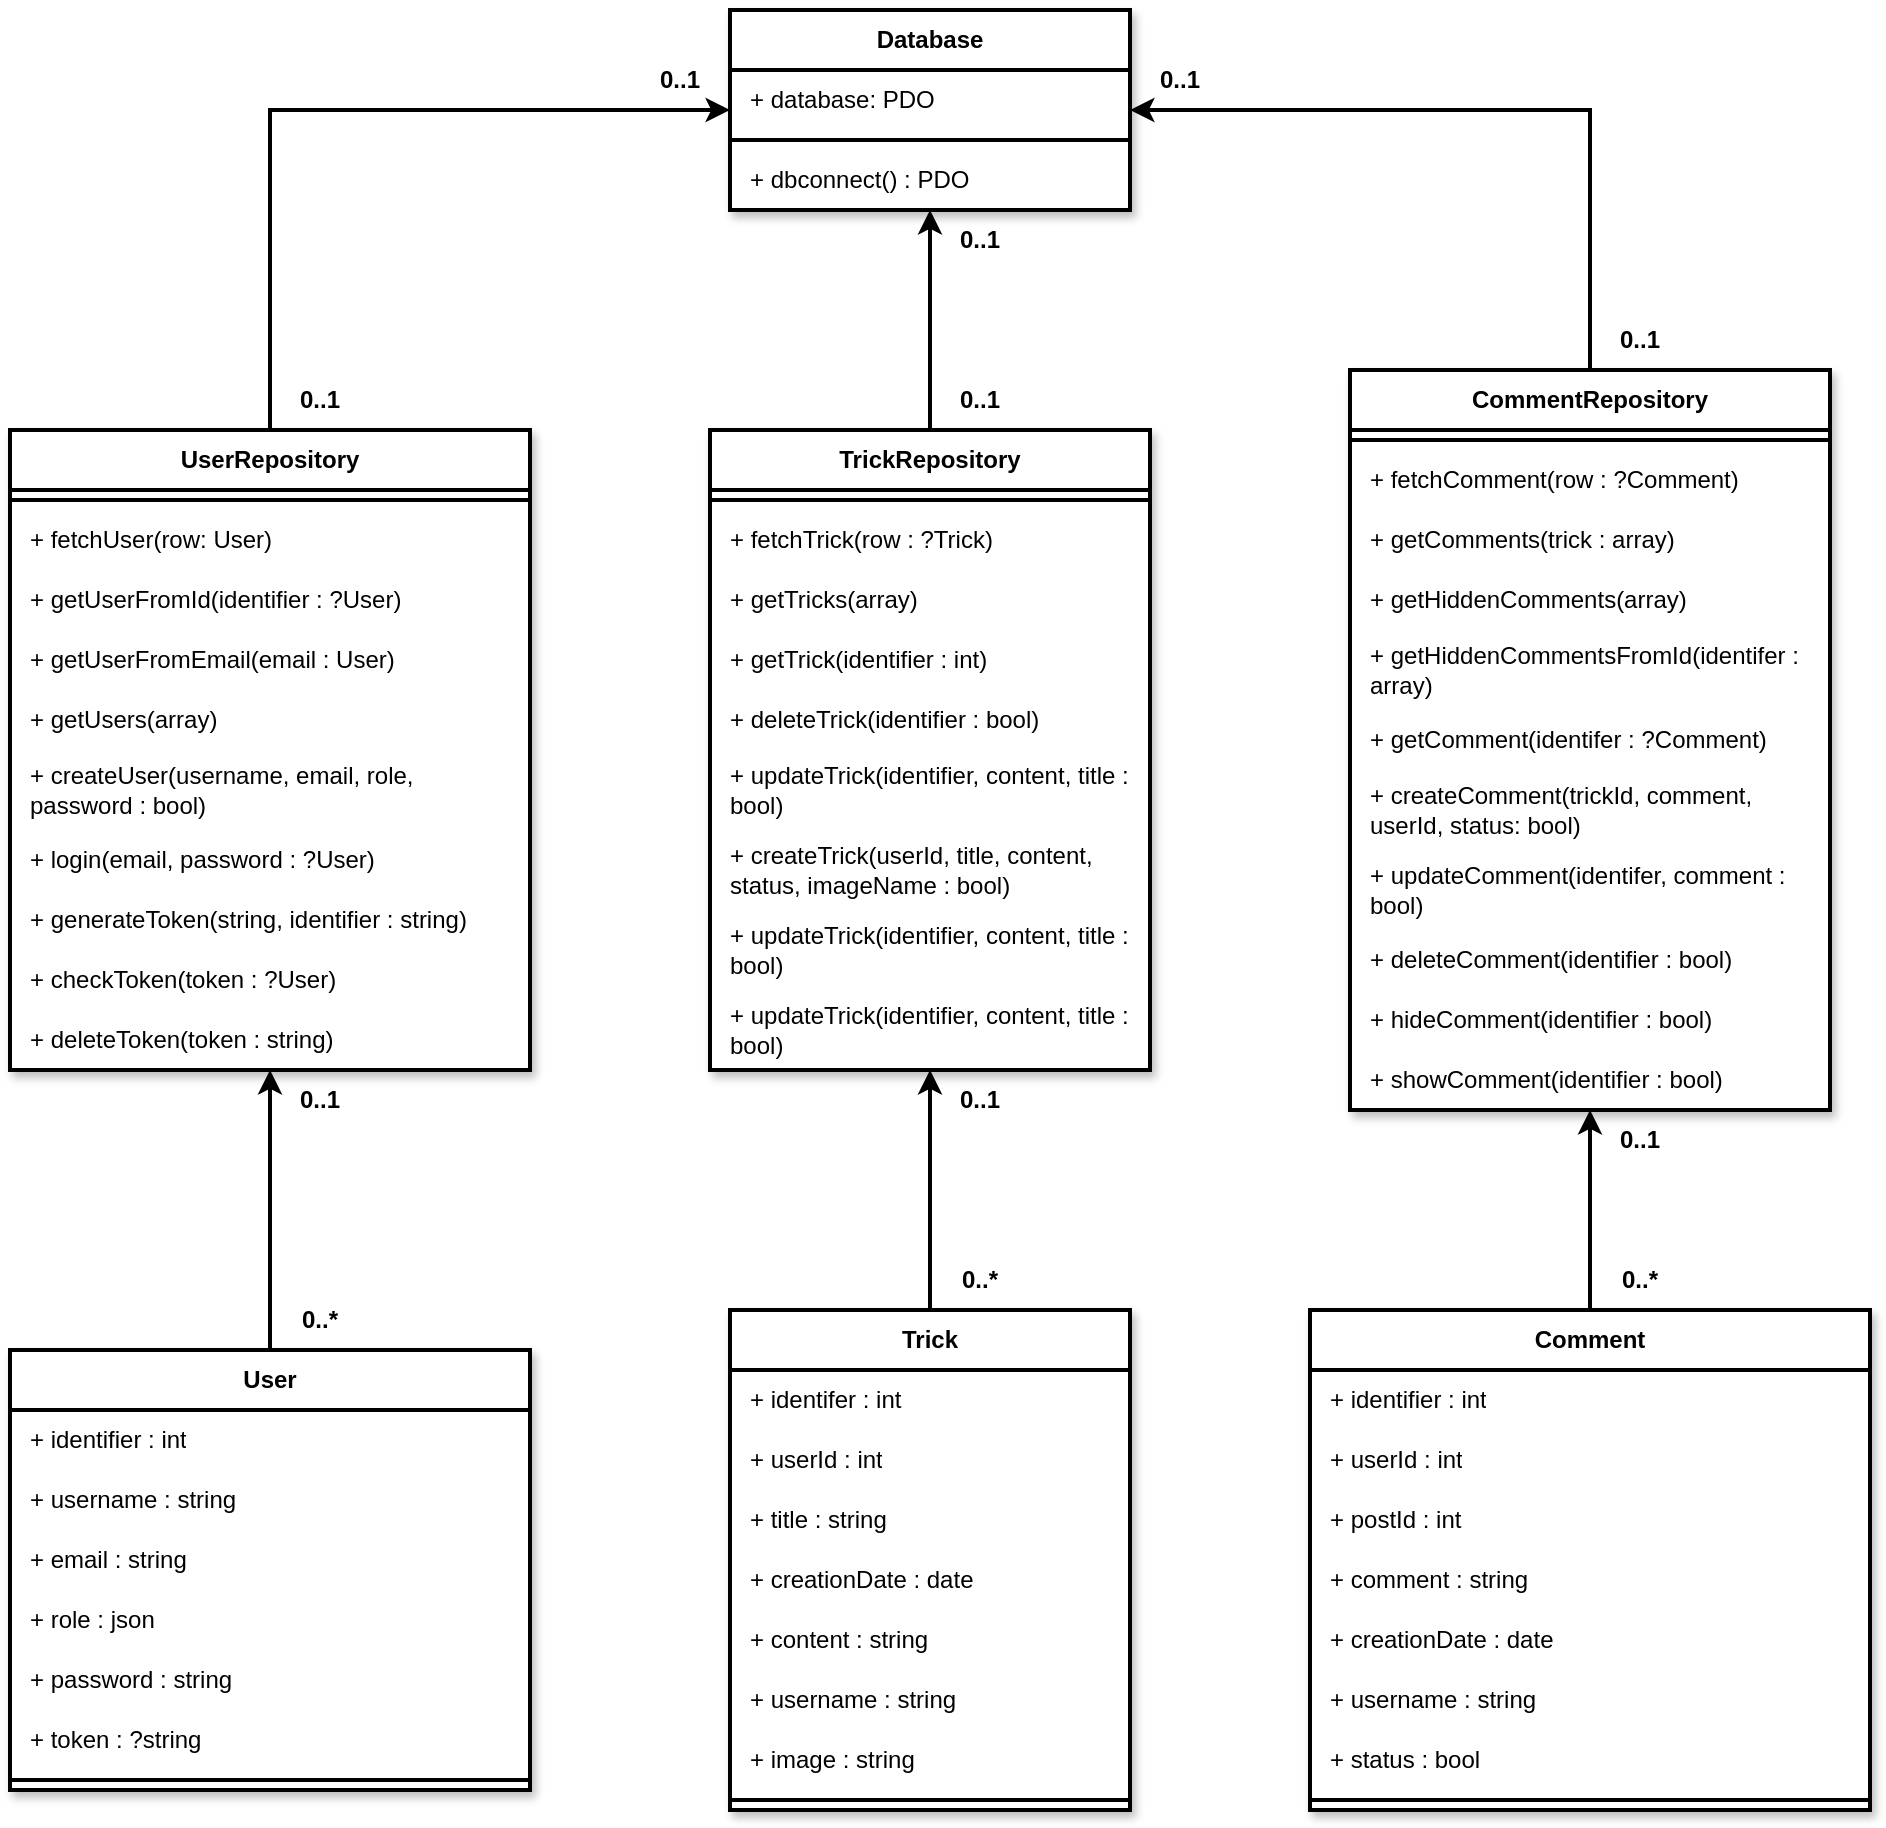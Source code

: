 <mxfile version="20.7.3" type="device" pages="6"><diagram name="Classes Diagram" id="4vw_mU32h2sUxnGd7AzA"><mxGraphModel dx="2206" dy="1075" grid="1" gridSize="10" guides="1" tooltips="1" connect="1" arrows="1" fold="1" page="1" pageScale="1" pageWidth="2500" pageHeight="2000" background="#FFFFFF" math="0" shadow="0"><root><mxCell id="TwHCOUFaK_EFqou5OWN9-0"/><mxCell id="TwHCOUFaK_EFqou5OWN9-1" parent="TwHCOUFaK_EFqou5OWN9-0"/><mxCell id="TwHCOUFaK_EFqou5OWN9-2" value="User" style="swimlane;fontStyle=1;childLayout=stackLayout;horizontal=1;startSize=30;horizontalStack=0;resizeParent=1;resizeParentMax=0;resizeLast=0;collapsible=1;marginBottom=0;rounded=0;shadow=1;glass=0;strokeWidth=2;swimlaneFillColor=default;spacing=0;whiteSpace=wrap;spacingTop=5;spacingLeft=10;spacingRight=10;spacingBottom=5;" parent="TwHCOUFaK_EFqou5OWN9-1" vertex="1"><mxGeometry x="390" y="1170" width="260" height="220" as="geometry"/></mxCell><mxCell id="TwHCOUFaK_EFqou5OWN9-3" value="+ identifier : int" style="text;align=left;verticalAlign=middle;spacingLeft=10;spacingRight=10;overflow=hidden;points=[[0,0.5],[1,0.5]];portConstraint=eastwest;rotatable=0;rounded=0;shadow=1;glass=0;spacing=0;whiteSpace=wrap;spacingTop=5;spacingBottom=5;" parent="TwHCOUFaK_EFqou5OWN9-2" vertex="1"><mxGeometry y="30" width="260" height="30" as="geometry"/></mxCell><mxCell id="TwHCOUFaK_EFqou5OWN9-4" value="+ username : string" style="text;align=left;verticalAlign=middle;spacingLeft=10;spacingRight=10;overflow=hidden;points=[[0,0.5],[1,0.5]];portConstraint=eastwest;rotatable=0;rounded=0;shadow=1;glass=0;spacing=0;whiteSpace=wrap;spacingTop=5;spacingBottom=5;" parent="TwHCOUFaK_EFqou5OWN9-2" vertex="1"><mxGeometry y="60" width="260" height="30" as="geometry"/></mxCell><mxCell id="jLQ1rLo9S65JuxFLYS0H-0" value="+ email : string" style="text;align=left;verticalAlign=middle;spacingLeft=10;spacingRight=10;overflow=hidden;points=[[0,0.5],[1,0.5]];portConstraint=eastwest;rotatable=0;rounded=0;shadow=1;glass=0;spacing=0;whiteSpace=wrap;spacingTop=5;spacingBottom=5;" parent="TwHCOUFaK_EFqou5OWN9-2" vertex="1"><mxGeometry y="90" width="260" height="30" as="geometry"/></mxCell><mxCell id="Iv89rTyBOhrZeaIACUkb-1" value="+ role : json" style="text;align=left;verticalAlign=middle;spacingLeft=10;spacingRight=10;overflow=hidden;points=[[0,0.5],[1,0.5]];portConstraint=eastwest;rotatable=0;rounded=0;shadow=1;glass=0;spacing=0;whiteSpace=wrap;spacingTop=5;spacingBottom=5;" parent="TwHCOUFaK_EFqou5OWN9-2" vertex="1"><mxGeometry y="120" width="260" height="30" as="geometry"/></mxCell><mxCell id="jLQ1rLo9S65JuxFLYS0H-1" value="+ password : string" style="text;align=left;verticalAlign=middle;spacingLeft=10;spacingRight=10;overflow=hidden;points=[[0,0.5],[1,0.5]];portConstraint=eastwest;rotatable=0;rounded=0;shadow=1;glass=0;spacing=0;whiteSpace=wrap;spacingTop=5;spacingBottom=5;" parent="TwHCOUFaK_EFqou5OWN9-2" vertex="1"><mxGeometry y="150" width="260" height="30" as="geometry"/></mxCell><mxCell id="HPULmioGG3_DcmUPkGeR-5" value="+ token : ?string" style="text;align=left;verticalAlign=middle;spacingLeft=10;spacingRight=10;overflow=hidden;points=[[0,0.5],[1,0.5]];portConstraint=eastwest;rotatable=0;rounded=0;shadow=1;glass=0;spacing=0;whiteSpace=wrap;spacingTop=5;spacingBottom=5;" parent="TwHCOUFaK_EFqou5OWN9-2" vertex="1"><mxGeometry y="180" width="260" height="30" as="geometry"/></mxCell><mxCell id="TwHCOUFaK_EFqou5OWN9-9" value="" style="line;strokeWidth=2;align=left;verticalAlign=middle;spacingTop=-1;spacingLeft=3;spacingRight=3;rotatable=0;labelPosition=right;points=[];portConstraint=eastwest;labelBackgroundColor=#E6E6E6;labelBorderColor=none;" parent="TwHCOUFaK_EFqou5OWN9-2" vertex="1"><mxGeometry y="210" width="260" height="10" as="geometry"/></mxCell><mxCell id="TwHCOUFaK_EFqou5OWN9-25" value="Trick" style="swimlane;fontStyle=1;childLayout=stackLayout;horizontal=1;startSize=30;horizontalStack=0;resizeParent=1;resizeParentMax=0;resizeLast=0;collapsible=1;marginBottom=0;rounded=0;shadow=1;glass=0;strokeWidth=2;swimlaneFillColor=default;spacing=0;whiteSpace=wrap;spacingTop=5;spacingLeft=10;spacingRight=10;spacingBottom=5;" parent="TwHCOUFaK_EFqou5OWN9-1" vertex="1"><mxGeometry x="750" y="1150" width="200" height="250" as="geometry"/></mxCell><mxCell id="TwHCOUFaK_EFqou5OWN9-26" value="+ identifer : int" style="text;align=left;verticalAlign=middle;spacingLeft=10;spacingRight=10;overflow=hidden;points=[[0,0.5],[1,0.5]];portConstraint=eastwest;rotatable=0;rounded=0;shadow=1;glass=0;spacing=0;whiteSpace=wrap;spacingTop=5;spacingBottom=5;" parent="TwHCOUFaK_EFqou5OWN9-25" vertex="1"><mxGeometry y="30" width="200" height="30" as="geometry"/></mxCell><mxCell id="1hJmY7vfSsVaeB7aY69m-14" value="+ userId : int" style="text;align=left;verticalAlign=middle;spacingLeft=10;spacingRight=10;overflow=hidden;points=[[0,0.5],[1,0.5]];portConstraint=eastwest;rotatable=0;rounded=0;shadow=1;glass=0;spacing=0;whiteSpace=wrap;spacingTop=5;spacingBottom=5;" parent="TwHCOUFaK_EFqou5OWN9-25" vertex="1"><mxGeometry y="60" width="200" height="30" as="geometry"/></mxCell><mxCell id="jLQ1rLo9S65JuxFLYS0H-3" value="+ title : string" style="text;align=left;verticalAlign=middle;spacingLeft=10;spacingRight=10;overflow=hidden;points=[[0,0.5],[1,0.5]];portConstraint=eastwest;rotatable=0;rounded=0;shadow=1;glass=0;spacing=0;whiteSpace=wrap;spacingTop=5;spacingBottom=5;" parent="TwHCOUFaK_EFqou5OWN9-25" vertex="1"><mxGeometry y="90" width="200" height="30" as="geometry"/></mxCell><mxCell id="HPULmioGG3_DcmUPkGeR-14" value="+ creationDate : date" style="text;align=left;verticalAlign=middle;spacingLeft=10;spacingRight=10;overflow=hidden;points=[[0,0.5],[1,0.5]];portConstraint=eastwest;rotatable=0;rounded=0;shadow=1;glass=0;spacing=0;whiteSpace=wrap;spacingTop=5;spacingBottom=5;" parent="TwHCOUFaK_EFqou5OWN9-25" vertex="1"><mxGeometry y="120" width="200" height="30" as="geometry"/></mxCell><mxCell id="jLQ1rLo9S65JuxFLYS0H-9" value="+ content : string" style="text;align=left;verticalAlign=middle;spacingLeft=10;spacingRight=10;overflow=hidden;points=[[0,0.5],[1,0.5]];portConstraint=eastwest;rotatable=0;rounded=0;shadow=1;glass=0;spacing=0;whiteSpace=wrap;spacingTop=5;spacingBottom=5;" parent="TwHCOUFaK_EFqou5OWN9-25" vertex="1"><mxGeometry y="150" width="200" height="30" as="geometry"/></mxCell><mxCell id="HPULmioGG3_DcmUPkGeR-17" value="+ username : string" style="text;align=left;verticalAlign=middle;spacingLeft=10;spacingRight=10;overflow=hidden;points=[[0,0.5],[1,0.5]];portConstraint=eastwest;rotatable=0;rounded=0;shadow=1;glass=0;spacing=0;whiteSpace=wrap;spacingTop=5;spacingBottom=5;" parent="TwHCOUFaK_EFqou5OWN9-25" vertex="1"><mxGeometry y="180" width="200" height="30" as="geometry"/></mxCell><mxCell id="HPULmioGG3_DcmUPkGeR-15" value="+ image : string" style="text;align=left;verticalAlign=middle;spacingLeft=10;spacingRight=10;overflow=hidden;points=[[0,0.5],[1,0.5]];portConstraint=eastwest;rotatable=0;rounded=0;shadow=1;glass=0;spacing=0;whiteSpace=wrap;spacingTop=5;spacingBottom=5;" parent="TwHCOUFaK_EFqou5OWN9-25" vertex="1"><mxGeometry y="210" width="200" height="30" as="geometry"/></mxCell><mxCell id="TwHCOUFaK_EFqou5OWN9-31" value="" style="line;strokeWidth=2;align=left;verticalAlign=middle;spacingTop=-1;spacingLeft=3;spacingRight=3;rotatable=0;labelPosition=right;points=[];portConstraint=eastwest;labelBackgroundColor=#E6E6E6;labelBorderColor=none;" parent="TwHCOUFaK_EFqou5OWN9-25" vertex="1"><mxGeometry y="240" width="200" height="10" as="geometry"/></mxCell><mxCell id="TwHCOUFaK_EFqou5OWN9-32" value="Comment" style="swimlane;fontStyle=1;childLayout=stackLayout;horizontal=1;startSize=30;horizontalStack=0;resizeParent=1;resizeParentMax=0;resizeLast=0;collapsible=1;marginBottom=0;rounded=0;shadow=1;glass=0;strokeWidth=2;swimlaneFillColor=default;spacing=0;whiteSpace=wrap;spacingTop=5;spacingLeft=10;spacingRight=10;spacingBottom=5;" parent="TwHCOUFaK_EFqou5OWN9-1" vertex="1"><mxGeometry x="1040" y="1150" width="280" height="250" as="geometry"/></mxCell><mxCell id="TwHCOUFaK_EFqou5OWN9-33" value="+ identifier : int" style="text;align=left;verticalAlign=middle;spacingLeft=10;spacingRight=10;overflow=hidden;points=[[0,0.5],[1,0.5]];portConstraint=eastwest;rotatable=0;rounded=0;shadow=1;glass=0;spacing=0;whiteSpace=wrap;spacingTop=5;spacingBottom=5;" parent="TwHCOUFaK_EFqou5OWN9-32" vertex="1"><mxGeometry y="30" width="280" height="30" as="geometry"/></mxCell><mxCell id="1hJmY7vfSsVaeB7aY69m-5" value="+ userId : int" style="text;align=left;verticalAlign=middle;spacingLeft=10;spacingRight=10;overflow=hidden;points=[[0,0.5],[1,0.5]];portConstraint=eastwest;rotatable=0;rounded=0;shadow=1;glass=0;spacing=0;whiteSpace=wrap;spacingTop=5;spacingBottom=5;" parent="TwHCOUFaK_EFqou5OWN9-32" vertex="1"><mxGeometry y="60" width="280" height="30" as="geometry"/></mxCell><mxCell id="1hJmY7vfSsVaeB7aY69m-12" value="+ postId : int" style="text;align=left;verticalAlign=middle;spacingLeft=10;spacingRight=10;overflow=hidden;points=[[0,0.5],[1,0.5]];portConstraint=eastwest;rotatable=0;rounded=0;shadow=1;glass=0;spacing=0;whiteSpace=wrap;spacingTop=5;spacingBottom=5;" parent="TwHCOUFaK_EFqou5OWN9-32" vertex="1"><mxGeometry y="90" width="280" height="30" as="geometry"/></mxCell><mxCell id="1hJmY7vfSsVaeB7aY69m-10" value="+ comment : string" style="text;align=left;verticalAlign=middle;spacingLeft=10;spacingRight=10;overflow=hidden;points=[[0,0.5],[1,0.5]];portConstraint=eastwest;rotatable=0;rounded=0;shadow=1;glass=0;spacing=0;whiteSpace=wrap;spacingTop=5;spacingBottom=5;" parent="TwHCOUFaK_EFqou5OWN9-32" vertex="1"><mxGeometry y="120" width="280" height="30" as="geometry"/></mxCell><mxCell id="1hJmY7vfSsVaeB7aY69m-13" value="+ creationDate : date" style="text;align=left;verticalAlign=middle;spacingLeft=10;spacingRight=10;overflow=hidden;points=[[0,0.5],[1,0.5]];portConstraint=eastwest;rotatable=0;rounded=0;shadow=1;glass=0;spacing=0;whiteSpace=wrap;spacingTop=5;spacingBottom=5;" parent="TwHCOUFaK_EFqou5OWN9-32" vertex="1"><mxGeometry y="150" width="280" height="30" as="geometry"/></mxCell><mxCell id="HPULmioGG3_DcmUPkGeR-39" value="+ username : string" style="text;align=left;verticalAlign=middle;spacingLeft=10;spacingRight=10;overflow=hidden;points=[[0,0.5],[1,0.5]];portConstraint=eastwest;rotatable=0;rounded=0;shadow=1;glass=0;spacing=0;whiteSpace=wrap;spacingTop=5;spacingBottom=5;" parent="TwHCOUFaK_EFqou5OWN9-32" vertex="1"><mxGeometry y="180" width="280" height="30" as="geometry"/></mxCell><mxCell id="Iv89rTyBOhrZeaIACUkb-6" value="+ status : bool" style="text;align=left;verticalAlign=middle;spacingLeft=10;spacingRight=10;overflow=hidden;points=[[0,0.5],[1,0.5]];portConstraint=eastwest;rotatable=0;rounded=0;shadow=1;glass=0;spacing=0;whiteSpace=wrap;spacingTop=5;spacingBottom=5;" parent="TwHCOUFaK_EFqou5OWN9-32" vertex="1"><mxGeometry y="210" width="280" height="30" as="geometry"/></mxCell><mxCell id="TwHCOUFaK_EFqou5OWN9-35" value="" style="line;strokeWidth=2;align=left;verticalAlign=middle;spacingTop=-1;spacingLeft=3;spacingRight=3;rotatable=0;labelPosition=right;points=[];portConstraint=eastwest;labelBackgroundColor=#E6E6E6;labelBorderColor=none;" parent="TwHCOUFaK_EFqou5OWN9-32" vertex="1"><mxGeometry y="240" width="280" height="10" as="geometry"/></mxCell><mxCell id="jLQ1rLo9S65JuxFLYS0H-27" value="Database" style="swimlane;fontStyle=1;childLayout=stackLayout;horizontal=1;startSize=30;horizontalStack=0;resizeParent=1;resizeParentMax=0;resizeLast=0;collapsible=1;marginBottom=0;rounded=0;shadow=1;glass=0;strokeWidth=2;swimlaneFillColor=default;spacing=0;whiteSpace=wrap;spacingTop=5;spacingLeft=10;spacingRight=10;spacingBottom=5;" parent="TwHCOUFaK_EFqou5OWN9-1" vertex="1"><mxGeometry x="750" y="500" width="200" height="100" as="geometry"/></mxCell><mxCell id="jLQ1rLo9S65JuxFLYS0H-28" value="+ database: PDO" style="text;align=left;verticalAlign=middle;spacingLeft=10;spacingRight=10;overflow=hidden;points=[[0,0.5],[1,0.5]];portConstraint=eastwest;rotatable=0;rounded=0;shadow=1;glass=0;spacing=0;whiteSpace=wrap;spacingTop=5;spacingBottom=5;" parent="jLQ1rLo9S65JuxFLYS0H-27" vertex="1"><mxGeometry y="30" width="200" height="30" as="geometry"/></mxCell><mxCell id="jLQ1rLo9S65JuxFLYS0H-30" value="" style="line;strokeWidth=2;align=left;verticalAlign=middle;spacingTop=-1;spacingLeft=3;spacingRight=3;rotatable=0;labelPosition=right;points=[];portConstraint=eastwest;labelBackgroundColor=#E6E6E6;labelBorderColor=none;" parent="jLQ1rLo9S65JuxFLYS0H-27" vertex="1"><mxGeometry y="60" width="200" height="10" as="geometry"/></mxCell><mxCell id="jLQ1rLo9S65JuxFLYS0H-31" value="+ dbconnect() : PDO" style="text;align=left;verticalAlign=middle;spacingLeft=10;spacingRight=10;overflow=hidden;points=[[0,0.5],[1,0.5]];portConstraint=eastwest;rotatable=0;rounded=0;shadow=1;glass=0;spacing=0;whiteSpace=wrap;spacingTop=5;spacingBottom=5;" parent="jLQ1rLo9S65JuxFLYS0H-27" vertex="1"><mxGeometry y="70" width="200" height="30" as="geometry"/></mxCell><mxCell id="jLQ1rLo9S65JuxFLYS0H-32" value="" style="endArrow=none;html=1;rounded=0;strokeWidth=2;startArrow=classic;startFill=1;" parent="TwHCOUFaK_EFqou5OWN9-1" source="jLQ1rLo9S65JuxFLYS0H-99" target="TwHCOUFaK_EFqou5OWN9-25" edge="1"><mxGeometry width="50" height="50" relative="1" as="geometry"><mxPoint x="850" y="1180" as="sourcePoint"/><mxPoint x="817.38" y="1351" as="targetPoint"/></mxGeometry></mxCell><mxCell id="jLQ1rLo9S65JuxFLYS0H-99" value="TrickRepository" style="swimlane;fontStyle=1;childLayout=stackLayout;horizontal=1;startSize=30;horizontalStack=0;resizeParent=1;resizeParentMax=0;resizeLast=0;collapsible=1;marginBottom=0;rounded=0;shadow=1;glass=0;strokeWidth=2;swimlaneFillColor=default;spacing=0;whiteSpace=wrap;spacingTop=5;spacingLeft=10;spacingRight=10;spacingBottom=5;" parent="TwHCOUFaK_EFqou5OWN9-1" vertex="1"><mxGeometry x="740" y="710" width="220" height="320" as="geometry"/></mxCell><mxCell id="jLQ1rLo9S65JuxFLYS0H-106" value="" style="line;strokeWidth=2;align=left;verticalAlign=middle;spacingTop=-1;spacingLeft=3;spacingRight=3;rotatable=0;labelPosition=right;points=[];portConstraint=eastwest;labelBackgroundColor=#E6E6E6;labelBorderColor=none;" parent="jLQ1rLo9S65JuxFLYS0H-99" vertex="1"><mxGeometry y="30" width="220" height="10" as="geometry"/></mxCell><mxCell id="Eqx15asWMXh930x0LXoC-77" value="+ fetchTrick(row : ?Trick)" style="text;align=left;verticalAlign=middle;spacingLeft=10;spacingRight=10;overflow=hidden;points=[[0,0.5],[1,0.5]];portConstraint=eastwest;rotatable=0;rounded=0;shadow=1;glass=0;spacing=0;whiteSpace=wrap;spacingTop=5;spacingBottom=5;" parent="jLQ1rLo9S65JuxFLYS0H-99" vertex="1"><mxGeometry y="40" width="220" height="30" as="geometry"/></mxCell><mxCell id="Eqx15asWMXh930x0LXoC-76" value="+ getTricks(array)" style="text;align=left;verticalAlign=middle;spacingLeft=10;spacingRight=10;overflow=hidden;points=[[0,0.5],[1,0.5]];portConstraint=eastwest;rotatable=0;rounded=0;shadow=1;glass=0;spacing=0;whiteSpace=wrap;spacingTop=5;spacingBottom=5;" parent="jLQ1rLo9S65JuxFLYS0H-99" vertex="1"><mxGeometry y="70" width="220" height="30" as="geometry"/></mxCell><mxCell id="HPULmioGG3_DcmUPkGeR-7" value="+ getTrick(identifier : int)" style="text;align=left;verticalAlign=middle;spacingLeft=10;spacingRight=10;overflow=hidden;points=[[0,0.5],[1,0.5]];portConstraint=eastwest;rotatable=0;rounded=0;shadow=1;glass=0;spacing=0;whiteSpace=wrap;spacingTop=5;spacingBottom=5;" parent="jLQ1rLo9S65JuxFLYS0H-99" vertex="1"><mxGeometry y="100" width="220" height="30" as="geometry"/></mxCell><mxCell id="HPULmioGG3_DcmUPkGeR-8" value="+ deleteTrick(identifier : bool)" style="text;align=left;verticalAlign=middle;spacingLeft=10;spacingRight=10;overflow=hidden;points=[[0,0.5],[1,0.5]];portConstraint=eastwest;rotatable=0;rounded=0;shadow=1;glass=0;spacing=0;whiteSpace=wrap;spacingTop=5;spacingBottom=5;" parent="jLQ1rLo9S65JuxFLYS0H-99" vertex="1"><mxGeometry y="130" width="220" height="30" as="geometry"/></mxCell><mxCell id="HPULmioGG3_DcmUPkGeR-9" value="+ updateTrick(identifier, content, title : bool)" style="text;align=left;verticalAlign=middle;spacingLeft=10;spacingRight=10;overflow=hidden;points=[[0,0.5],[1,0.5]];portConstraint=eastwest;rotatable=0;rounded=0;shadow=1;glass=0;spacing=0;whiteSpace=wrap;spacingTop=5;spacingBottom=5;" parent="jLQ1rLo9S65JuxFLYS0H-99" vertex="1"><mxGeometry y="160" width="220" height="40" as="geometry"/></mxCell><mxCell id="HPULmioGG3_DcmUPkGeR-11" value="+ createTrick(userId, title, content, status, imageName : bool)" style="text;align=left;verticalAlign=middle;spacingLeft=10;spacingRight=10;overflow=hidden;points=[[0,0.5],[1,0.5]];portConstraint=eastwest;rotatable=0;rounded=0;shadow=1;glass=0;spacing=0;whiteSpace=wrap;spacingTop=5;spacingBottom=5;" parent="jLQ1rLo9S65JuxFLYS0H-99" vertex="1"><mxGeometry y="200" width="220" height="40" as="geometry"/></mxCell><mxCell id="HPULmioGG3_DcmUPkGeR-12" value="+ updateTrick(identifier, content, title : bool)" style="text;align=left;verticalAlign=middle;spacingLeft=10;spacingRight=10;overflow=hidden;points=[[0,0.5],[1,0.5]];portConstraint=eastwest;rotatable=0;rounded=0;shadow=1;glass=0;spacing=0;whiteSpace=wrap;spacingTop=5;spacingBottom=5;" parent="jLQ1rLo9S65JuxFLYS0H-99" vertex="1"><mxGeometry y="240" width="220" height="40" as="geometry"/></mxCell><mxCell id="HPULmioGG3_DcmUPkGeR-13" value="+ updateTrick(identifier, content, title : bool)" style="text;align=left;verticalAlign=middle;spacingLeft=10;spacingRight=10;overflow=hidden;points=[[0,0.5],[1,0.5]];portConstraint=eastwest;rotatable=0;rounded=0;shadow=1;glass=0;spacing=0;whiteSpace=wrap;spacingTop=5;spacingBottom=5;" parent="jLQ1rLo9S65JuxFLYS0H-99" vertex="1"><mxGeometry y="280" width="220" height="40" as="geometry"/></mxCell><mxCell id="jLQ1rLo9S65JuxFLYS0H-108" value="CommentRepository" style="swimlane;fontStyle=1;childLayout=stackLayout;horizontal=1;startSize=30;horizontalStack=0;resizeParent=1;resizeParentMax=0;resizeLast=0;collapsible=1;marginBottom=0;rounded=0;shadow=1;glass=0;strokeWidth=2;swimlaneFillColor=default;spacing=0;whiteSpace=wrap;spacingTop=5;spacingLeft=10;spacingRight=10;spacingBottom=5;" parent="TwHCOUFaK_EFqou5OWN9-1" vertex="1"><mxGeometry x="1060" y="680" width="240" height="370" as="geometry"/></mxCell><mxCell id="jLQ1rLo9S65JuxFLYS0H-110" value="" style="line;strokeWidth=2;align=left;verticalAlign=middle;spacingTop=-1;spacingLeft=3;spacingRight=3;rotatable=0;labelPosition=right;points=[];portConstraint=eastwest;labelBackgroundColor=#E6E6E6;labelBorderColor=none;" parent="jLQ1rLo9S65JuxFLYS0H-108" vertex="1"><mxGeometry y="30" width="240" height="10" as="geometry"/></mxCell><mxCell id="jLQ1rLo9S65JuxFLYS0H-109" value="+ fetchComment(row : ?Comment)" style="text;align=left;verticalAlign=middle;spacingLeft=10;spacingRight=10;overflow=hidden;points=[[0,0.5],[1,0.5]];portConstraint=eastwest;rotatable=0;rounded=0;shadow=1;glass=0;spacing=0;whiteSpace=wrap;spacingTop=5;spacingBottom=5;" parent="jLQ1rLo9S65JuxFLYS0H-108" vertex="1"><mxGeometry y="40" width="240" height="30" as="geometry"/></mxCell><mxCell id="HPULmioGG3_DcmUPkGeR-18" value="+ getComments(trick : array)" style="text;align=left;verticalAlign=middle;spacingLeft=10;spacingRight=10;overflow=hidden;points=[[0,0.5],[1,0.5]];portConstraint=eastwest;rotatable=0;rounded=0;shadow=1;glass=0;spacing=0;whiteSpace=wrap;spacingTop=5;spacingBottom=5;" parent="jLQ1rLo9S65JuxFLYS0H-108" vertex="1"><mxGeometry y="70" width="240" height="30" as="geometry"/></mxCell><mxCell id="HPULmioGG3_DcmUPkGeR-19" value="+ getHiddenComments(array)" style="text;align=left;verticalAlign=middle;spacingLeft=10;spacingRight=10;overflow=hidden;points=[[0,0.5],[1,0.5]];portConstraint=eastwest;rotatable=0;rounded=0;shadow=1;glass=0;spacing=0;whiteSpace=wrap;spacingTop=5;spacingBottom=5;" parent="jLQ1rLo9S65JuxFLYS0H-108" vertex="1"><mxGeometry y="100" width="240" height="30" as="geometry"/></mxCell><mxCell id="HPULmioGG3_DcmUPkGeR-20" value="+ getHiddenCommentsFromId(identifer : array)" style="text;align=left;verticalAlign=middle;spacingLeft=10;spacingRight=10;overflow=hidden;points=[[0,0.5],[1,0.5]];portConstraint=eastwest;rotatable=0;rounded=0;shadow=1;glass=0;spacing=0;whiteSpace=wrap;spacingTop=5;spacingBottom=5;" parent="jLQ1rLo9S65JuxFLYS0H-108" vertex="1"><mxGeometry y="130" width="240" height="40" as="geometry"/></mxCell><mxCell id="HPULmioGG3_DcmUPkGeR-21" value="+ getComment(identifer : ?Comment)" style="text;align=left;verticalAlign=middle;spacingLeft=10;spacingRight=10;overflow=hidden;points=[[0,0.5],[1,0.5]];portConstraint=eastwest;rotatable=0;rounded=0;shadow=1;glass=0;spacing=0;whiteSpace=wrap;spacingTop=5;spacingBottom=5;" parent="jLQ1rLo9S65JuxFLYS0H-108" vertex="1"><mxGeometry y="170" width="240" height="30" as="geometry"/></mxCell><mxCell id="HPULmioGG3_DcmUPkGeR-23" value="+ createComment(trickId, comment, userId, status: bool)" style="text;align=left;verticalAlign=middle;spacingLeft=10;spacingRight=10;overflow=hidden;points=[[0,0.5],[1,0.5]];portConstraint=eastwest;rotatable=0;rounded=0;shadow=1;glass=0;spacing=0;whiteSpace=wrap;spacingTop=5;spacingBottom=5;" parent="jLQ1rLo9S65JuxFLYS0H-108" vertex="1"><mxGeometry y="200" width="240" height="40" as="geometry"/></mxCell><mxCell id="HPULmioGG3_DcmUPkGeR-24" value="+ updateComment(identifer, comment : bool)" style="text;align=left;verticalAlign=middle;spacingLeft=10;spacingRight=10;overflow=hidden;points=[[0,0.5],[1,0.5]];portConstraint=eastwest;rotatable=0;rounded=0;shadow=1;glass=0;spacing=0;whiteSpace=wrap;spacingTop=5;spacingBottom=5;" parent="jLQ1rLo9S65JuxFLYS0H-108" vertex="1"><mxGeometry y="240" width="240" height="40" as="geometry"/></mxCell><mxCell id="HPULmioGG3_DcmUPkGeR-25" value="+ deleteComment(identifier : bool)" style="text;align=left;verticalAlign=middle;spacingLeft=10;spacingRight=10;overflow=hidden;points=[[0,0.5],[1,0.5]];portConstraint=eastwest;rotatable=0;rounded=0;shadow=1;glass=0;spacing=0;whiteSpace=wrap;spacingTop=5;spacingBottom=5;" parent="jLQ1rLo9S65JuxFLYS0H-108" vertex="1"><mxGeometry y="280" width="240" height="30" as="geometry"/></mxCell><mxCell id="HPULmioGG3_DcmUPkGeR-37" value="+ hideComment(identifier : bool)" style="text;align=left;verticalAlign=middle;spacingLeft=10;spacingRight=10;overflow=hidden;points=[[0,0.5],[1,0.5]];portConstraint=eastwest;rotatable=0;rounded=0;shadow=1;glass=0;spacing=0;whiteSpace=wrap;spacingTop=5;spacingBottom=5;" parent="jLQ1rLo9S65JuxFLYS0H-108" vertex="1"><mxGeometry y="310" width="240" height="30" as="geometry"/></mxCell><mxCell id="HPULmioGG3_DcmUPkGeR-38" value="+ showComment(identifier : bool)" style="text;align=left;verticalAlign=middle;spacingLeft=10;spacingRight=10;overflow=hidden;points=[[0,0.5],[1,0.5]];portConstraint=eastwest;rotatable=0;rounded=0;shadow=1;glass=0;spacing=0;whiteSpace=wrap;spacingTop=5;spacingBottom=5;" parent="jLQ1rLo9S65JuxFLYS0H-108" vertex="1"><mxGeometry y="340" width="240" height="30" as="geometry"/></mxCell><mxCell id="jLQ1rLo9S65JuxFLYS0H-112" value="UserRepository" style="swimlane;fontStyle=1;childLayout=stackLayout;horizontal=1;startSize=30;horizontalStack=0;resizeParent=1;resizeParentMax=0;resizeLast=0;collapsible=1;marginBottom=0;rounded=0;shadow=1;glass=0;strokeWidth=2;swimlaneFillColor=default;spacing=0;whiteSpace=wrap;spacingTop=5;spacingLeft=10;spacingRight=10;spacingBottom=5;" parent="TwHCOUFaK_EFqou5OWN9-1" vertex="1"><mxGeometry x="390" y="710" width="260" height="320" as="geometry"/></mxCell><mxCell id="jLQ1rLo9S65JuxFLYS0H-114" value="" style="line;strokeWidth=2;align=left;verticalAlign=middle;spacingTop=-1;spacingLeft=3;spacingRight=3;rotatable=0;labelPosition=right;points=[];portConstraint=eastwest;labelBackgroundColor=#E6E6E6;labelBorderColor=none;" parent="jLQ1rLo9S65JuxFLYS0H-112" vertex="1"><mxGeometry y="30" width="260" height="10" as="geometry"/></mxCell><mxCell id="Eqx15asWMXh930x0LXoC-85" value="+ fetchUser(row: User)" style="text;align=left;verticalAlign=middle;spacingLeft=10;spacingRight=10;overflow=hidden;points=[[0,0.5],[1,0.5]];portConstraint=eastwest;rotatable=0;rounded=0;shadow=1;glass=0;spacing=0;whiteSpace=wrap;spacingTop=5;spacingBottom=5;" parent="jLQ1rLo9S65JuxFLYS0H-112" vertex="1"><mxGeometry y="40" width="260" height="30" as="geometry"/></mxCell><mxCell id="Eqx15asWMXh930x0LXoC-87" value="+ getUserFromId(identifier : ?User)" style="text;align=left;verticalAlign=middle;spacingLeft=10;spacingRight=10;overflow=hidden;points=[[0,0.5],[1,0.5]];portConstraint=eastwest;rotatable=0;rounded=0;shadow=1;glass=0;spacing=0;whiteSpace=wrap;spacingTop=5;spacingBottom=5;" parent="jLQ1rLo9S65JuxFLYS0H-112" vertex="1"><mxGeometry y="70" width="260" height="30" as="geometry"/></mxCell><mxCell id="Iv89rTyBOhrZeaIACUkb-0" value="+ getUserFromEmail(email : User)" style="text;align=left;verticalAlign=middle;spacingLeft=10;spacingRight=10;overflow=hidden;points=[[0,0.5],[1,0.5]];portConstraint=eastwest;rotatable=0;rounded=0;shadow=1;glass=0;spacing=0;whiteSpace=wrap;spacingTop=5;spacingBottom=5;" parent="jLQ1rLo9S65JuxFLYS0H-112" vertex="1"><mxGeometry y="100" width="260" height="30" as="geometry"/></mxCell><mxCell id="Eqx15asWMXh930x0LXoC-86" value="+ getUsers(array)" style="text;align=left;verticalAlign=middle;spacingLeft=10;spacingRight=10;overflow=hidden;points=[[0,0.5],[1,0.5]];portConstraint=eastwest;rotatable=0;rounded=0;shadow=1;glass=0;spacing=0;whiteSpace=wrap;spacingTop=5;spacingBottom=5;" parent="jLQ1rLo9S65JuxFLYS0H-112" vertex="1"><mxGeometry y="130" width="260" height="30" as="geometry"/></mxCell><mxCell id="HPULmioGG3_DcmUPkGeR-0" value="+ createUser(username, email, role, password : bool)" style="text;align=left;verticalAlign=middle;spacingLeft=10;spacingRight=10;overflow=hidden;points=[[0,0.5],[1,0.5]];portConstraint=eastwest;rotatable=0;rounded=0;shadow=1;glass=0;spacing=0;whiteSpace=wrap;spacingTop=5;spacingBottom=5;" parent="jLQ1rLo9S65JuxFLYS0H-112" vertex="1"><mxGeometry y="160" width="260" height="40" as="geometry"/></mxCell><mxCell id="HPULmioGG3_DcmUPkGeR-1" value="+ login(email, password : ?User)" style="text;align=left;verticalAlign=middle;spacingLeft=10;spacingRight=10;overflow=hidden;points=[[0,0.5],[1,0.5]];portConstraint=eastwest;rotatable=0;rounded=0;shadow=1;glass=0;spacing=0;whiteSpace=wrap;spacingTop=5;spacingBottom=5;" parent="jLQ1rLo9S65JuxFLYS0H-112" vertex="1"><mxGeometry y="200" width="260" height="30" as="geometry"/></mxCell><mxCell id="HPULmioGG3_DcmUPkGeR-2" value="+ generateToken(string, identifier : string)" style="text;align=left;verticalAlign=middle;spacingLeft=10;spacingRight=10;overflow=hidden;points=[[0,0.5],[1,0.5]];portConstraint=eastwest;rotatable=0;rounded=0;shadow=1;glass=0;spacing=0;whiteSpace=wrap;spacingTop=5;spacingBottom=5;" parent="jLQ1rLo9S65JuxFLYS0H-112" vertex="1"><mxGeometry y="230" width="260" height="30" as="geometry"/></mxCell><mxCell id="HPULmioGG3_DcmUPkGeR-4" value="+ checkToken(token : ?User)" style="text;align=left;verticalAlign=middle;spacingLeft=10;spacingRight=10;overflow=hidden;points=[[0,0.5],[1,0.5]];portConstraint=eastwest;rotatable=0;rounded=0;shadow=1;glass=0;spacing=0;whiteSpace=wrap;spacingTop=5;spacingBottom=5;" parent="jLQ1rLo9S65JuxFLYS0H-112" vertex="1"><mxGeometry y="260" width="260" height="30" as="geometry"/></mxCell><mxCell id="HPULmioGG3_DcmUPkGeR-3" value="+ deleteToken(token : string)" style="text;align=left;verticalAlign=middle;spacingLeft=10;spacingRight=10;overflow=hidden;points=[[0,0.5],[1,0.5]];portConstraint=eastwest;rotatable=0;rounded=0;shadow=1;glass=0;spacing=0;whiteSpace=wrap;spacingTop=5;spacingBottom=5;" parent="jLQ1rLo9S65JuxFLYS0H-112" vertex="1"><mxGeometry y="290" width="260" height="30" as="geometry"/></mxCell><mxCell id="jLQ1rLo9S65JuxFLYS0H-116" value="" style="endArrow=none;html=1;rounded=0;strokeWidth=2;startArrow=classic;startFill=1;" parent="TwHCOUFaK_EFqou5OWN9-1" source="jLQ1rLo9S65JuxFLYS0H-27" target="jLQ1rLo9S65JuxFLYS0H-112" edge="1"><mxGeometry width="50" height="50" relative="1" as="geometry"><mxPoint x="922.38" y="729" as="sourcePoint"/><mxPoint x="830" y="729" as="targetPoint"/><Array as="points"><mxPoint x="520" y="550"/></Array></mxGeometry></mxCell><mxCell id="jLQ1rLo9S65JuxFLYS0H-118" value="" style="endArrow=none;html=1;rounded=0;strokeWidth=2;startArrow=classic;startFill=1;" parent="TwHCOUFaK_EFqou5OWN9-1" source="jLQ1rLo9S65JuxFLYS0H-108" target="TwHCOUFaK_EFqou5OWN9-32" edge="1"><mxGeometry width="50" height="50" relative="1" as="geometry"><mxPoint x="1180" y="1180" as="sourcePoint"/><mxPoint x="942.38" y="1412" as="targetPoint"/></mxGeometry></mxCell><mxCell id="jLQ1rLo9S65JuxFLYS0H-119" value="" style="endArrow=none;html=1;rounded=0;strokeWidth=2;startArrow=classic;startFill=1;" parent="TwHCOUFaK_EFqou5OWN9-1" source="jLQ1rLo9S65JuxFLYS0H-112" target="TwHCOUFaK_EFqou5OWN9-2" edge="1"><mxGeometry width="50" height="50" relative="1" as="geometry"><mxPoint x="520" y="1210" as="sourcePoint"/><mxPoint x="947.824" y="1257" as="targetPoint"/></mxGeometry></mxCell><mxCell id="jLQ1rLo9S65JuxFLYS0H-125" value="" style="endArrow=none;html=1;rounded=0;strokeWidth=2;startArrow=classic;startFill=1;" parent="TwHCOUFaK_EFqou5OWN9-1" source="jLQ1rLo9S65JuxFLYS0H-27" target="jLQ1rLo9S65JuxFLYS0H-108" edge="1"><mxGeometry width="50" height="50" relative="1" as="geometry"><mxPoint x="1060.322" y="633" as="sourcePoint"/><mxPoint x="1016.443" y="695" as="targetPoint"/><Array as="points"><mxPoint x="1180" y="550"/></Array></mxGeometry></mxCell><mxCell id="ZP-MzSsCNIxK7drVQ5Ad-0" value="" style="endArrow=none;html=1;rounded=0;strokeWidth=2;startArrow=classic;startFill=1;" parent="TwHCOUFaK_EFqou5OWN9-1" source="jLQ1rLo9S65JuxFLYS0H-27" target="jLQ1rLo9S65JuxFLYS0H-99" edge="1"><mxGeometry width="50" height="50" relative="1" as="geometry"><mxPoint x="860" y="860" as="sourcePoint"/><mxPoint x="860" y="960" as="targetPoint"/></mxGeometry></mxCell><mxCell id="Iv89rTyBOhrZeaIACUkb-9" value="0..1" style="text;strokeColor=none;fillColor=none;align=center;verticalAlign=middle;rounded=0;spacing=0;whiteSpace=wrap;spacingTop=5;spacingLeft=10;spacingRight=10;spacingBottom=5;fontStyle=1;" parent="TwHCOUFaK_EFqou5OWN9-1" vertex="1"><mxGeometry x="950" y="520" width="50" height="30" as="geometry"/></mxCell><mxCell id="Iv89rTyBOhrZeaIACUkb-12" value="0..1" style="text;strokeColor=none;fillColor=none;align=center;verticalAlign=middle;rounded=0;spacing=0;whiteSpace=wrap;spacingTop=5;spacingLeft=10;spacingRight=10;spacingBottom=5;fontStyle=1;" parent="TwHCOUFaK_EFqou5OWN9-1" vertex="1"><mxGeometry x="850" y="600" width="50" height="30" as="geometry"/></mxCell><mxCell id="Iv89rTyBOhrZeaIACUkb-13" value="0..1" style="text;strokeColor=none;fillColor=none;align=center;verticalAlign=middle;rounded=0;spacing=0;whiteSpace=wrap;spacingTop=5;spacingLeft=10;spacingRight=10;spacingBottom=5;fontStyle=1;" parent="TwHCOUFaK_EFqou5OWN9-1" vertex="1"><mxGeometry x="700" y="520" width="50" height="30" as="geometry"/></mxCell><mxCell id="Iv89rTyBOhrZeaIACUkb-14" value="0..1" style="text;strokeColor=none;fillColor=none;align=center;verticalAlign=middle;rounded=0;spacing=0;whiteSpace=wrap;spacingTop=5;spacingLeft=10;spacingRight=10;spacingBottom=5;fontStyle=1;" parent="TwHCOUFaK_EFqou5OWN9-1" vertex="1"><mxGeometry x="850" y="680" width="50" height="30" as="geometry"/></mxCell><mxCell id="Iv89rTyBOhrZeaIACUkb-15" value="0..1" style="text;strokeColor=none;fillColor=none;align=center;verticalAlign=middle;rounded=0;spacing=0;whiteSpace=wrap;spacingTop=5;spacingLeft=10;spacingRight=10;spacingBottom=5;fontStyle=1;" parent="TwHCOUFaK_EFqou5OWN9-1" vertex="1"><mxGeometry x="1180" y="650" width="50" height="30" as="geometry"/></mxCell><mxCell id="Iv89rTyBOhrZeaIACUkb-16" value="0..1" style="text;strokeColor=none;fillColor=none;align=center;verticalAlign=middle;rounded=0;spacing=0;whiteSpace=wrap;spacingTop=5;spacingLeft=10;spacingRight=10;spacingBottom=5;fontStyle=1;" parent="TwHCOUFaK_EFqou5OWN9-1" vertex="1"><mxGeometry x="520" y="680" width="50" height="30" as="geometry"/></mxCell><mxCell id="Iv89rTyBOhrZeaIACUkb-17" value="0..1" style="text;strokeColor=none;fillColor=none;align=center;verticalAlign=middle;rounded=0;spacing=0;whiteSpace=wrap;spacingTop=5;spacingLeft=10;spacingRight=10;spacingBottom=5;fontStyle=1;" parent="TwHCOUFaK_EFqou5OWN9-1" vertex="1"><mxGeometry x="520" y="1030" width="50" height="30" as="geometry"/></mxCell><mxCell id="Iv89rTyBOhrZeaIACUkb-18" value="0..1" style="text;strokeColor=none;fillColor=none;align=center;verticalAlign=middle;rounded=0;spacing=0;whiteSpace=wrap;spacingTop=5;spacingLeft=10;spacingRight=10;spacingBottom=5;fontStyle=1;" parent="TwHCOUFaK_EFqou5OWN9-1" vertex="1"><mxGeometry x="850" y="1030" width="50" height="30" as="geometry"/></mxCell><mxCell id="Iv89rTyBOhrZeaIACUkb-19" value="0..1" style="text;strokeColor=none;fillColor=none;align=center;verticalAlign=middle;rounded=0;spacing=0;whiteSpace=wrap;spacingTop=5;spacingLeft=10;spacingRight=10;spacingBottom=5;fontStyle=1;" parent="TwHCOUFaK_EFqou5OWN9-1" vertex="1"><mxGeometry x="1180" y="1050" width="50" height="30" as="geometry"/></mxCell><mxCell id="Iv89rTyBOhrZeaIACUkb-20" value="0..*" style="text;strokeColor=none;fillColor=none;align=center;verticalAlign=middle;rounded=0;spacing=0;whiteSpace=wrap;spacingTop=5;spacingLeft=10;spacingRight=10;spacingBottom=5;fontStyle=1;" parent="TwHCOUFaK_EFqou5OWN9-1" vertex="1"><mxGeometry x="1180" y="1120" width="50" height="30" as="geometry"/></mxCell><mxCell id="Iv89rTyBOhrZeaIACUkb-21" value="0..*" style="text;strokeColor=none;fillColor=none;align=center;verticalAlign=middle;rounded=0;spacing=0;whiteSpace=wrap;spacingTop=5;spacingLeft=10;spacingRight=10;spacingBottom=5;fontStyle=1;" parent="TwHCOUFaK_EFqou5OWN9-1" vertex="1"><mxGeometry x="850" y="1120" width="50" height="30" as="geometry"/></mxCell><mxCell id="Iv89rTyBOhrZeaIACUkb-22" value="0..*" style="text;strokeColor=none;fillColor=none;align=center;verticalAlign=middle;rounded=0;spacing=0;whiteSpace=wrap;spacingTop=5;spacingLeft=10;spacingRight=10;spacingBottom=5;fontStyle=1;" parent="TwHCOUFaK_EFqou5OWN9-1" vertex="1"><mxGeometry x="520" y="1140" width="50" height="30" as="geometry"/></mxCell></root></mxGraphModel></diagram><diagram id="iim4fcjClBLdj3N71Xei" name="Usecases Diagram"><mxGraphModel dx="2390" dy="1165" grid="1" gridSize="10" guides="1" tooltips="1" connect="1" arrows="1" fold="1" page="1" pageScale="1" pageWidth="3500" pageHeight="3500" background="#FFFFFF" math="0" shadow="0"><root><mxCell id="DeaZCoJEQNc8ZCmPi-JB-0"/><mxCell id="DeaZCoJEQNc8ZCmPi-JB-1" parent="DeaZCoJEQNc8ZCmPi-JB-0"/><mxCell id="k3rEBfVsDKbGM_SN4uCg-1" value="" style="rounded=0;whiteSpace=wrap;html=1;shadow=0;labelBackgroundColor=none;labelBorderColor=none;fontSize=12;strokeWidth=2;fillColor=#f5f5f5;strokeColor=#C0C0C0;fontColor=#333333;" parent="DeaZCoJEQNc8ZCmPi-JB-1" vertex="1"><mxGeometry x="1400" y="840" width="720" height="1000" as="geometry"/></mxCell><mxCell id="DeaZCoJEQNc8ZCmPi-JB-14" value="User" style="shape=umlActor;verticalLabelPosition=bottom;verticalAlign=top;html=1;outlineConnect=0;fontSize=12;strokeWidth=2;spacing=20;align=center;fontStyle=1;" parent="DeaZCoJEQNc8ZCmPi-JB-1" vertex="1"><mxGeometry x="1160" y="1180" width="80" height="150" as="geometry"/></mxCell><mxCell id="j0dsqInksMhIwZeMVdoa-0" value="&lt;b&gt;SnowTricks&lt;/b&gt;&lt;br&gt;Usecase Diagram" style="text;align=right;verticalAlign=top;spacingLeft=4;spacingRight=4;overflow=hidden;points=[[0,0.5],[1,0.5]];portConstraint=eastwest;rotatable=0;shadow=1;labelBackgroundColor=none;labelBorderColor=none;fontSize=12;html=1;" parent="DeaZCoJEQNc8ZCmPi-JB-1" vertex="1"><mxGeometry x="1890" y="880" width="190" height="60" as="geometry"/></mxCell><mxCell id="UCU1RViFXHSCcCmJVaYN-2" value="Visitor" style="shape=umlActor;verticalLabelPosition=bottom;verticalAlign=top;html=1;outlineConnect=0;fontSize=12;strokeWidth=2;spacing=20;align=center;fontStyle=1;" parent="DeaZCoJEQNc8ZCmPi-JB-1" vertex="1"><mxGeometry x="1160" y="910" width="80" height="150" as="geometry"/></mxCell><mxCell id="UCU1RViFXHSCcCmJVaYN-3" value="Admin" style="shape=umlActor;verticalLabelPosition=bottom;verticalAlign=top;html=1;outlineConnect=0;fontSize=12;strokeWidth=2;spacing=20;align=center;fontStyle=1;" parent="DeaZCoJEQNc8ZCmPi-JB-1" vertex="1"><mxGeometry x="2280" y="1030" width="80" height="150" as="geometry"/></mxCell><mxCell id="UCU1RViFXHSCcCmJVaYN-4" value="See tricks" style="ellipse;whiteSpace=wrap;html=1;fontSize=12;spacing=2;strokeWidth=2;align=center;verticalAlign=middle;spacingTop=20;spacingBottom=20;spacingLeft=40;spacingRight=40;shadow=1;" parent="DeaZCoJEQNc8ZCmPi-JB-1" vertex="1"><mxGeometry x="1660" y="990" width="110" height="70" as="geometry"/></mxCell><mxCell id="UCU1RViFXHSCcCmJVaYN-5" value="" style="endArrow=none;html=1;rounded=0;fontSize=12;strokeWidth=2;spacing=40;align=center;verticalAlign=middle;" parent="DeaZCoJEQNc8ZCmPi-JB-1" source="UCU1RViFXHSCcCmJVaYN-2" target="UCU1RViFXHSCcCmJVaYN-4" edge="1"><mxGeometry width="50" height="50" relative="1" as="geometry"><mxPoint x="1235" y="1243.929" as="sourcePoint"/><mxPoint x="1526.75" y="1080" as="targetPoint"/></mxGeometry></mxCell><mxCell id="UCU1RViFXHSCcCmJVaYN-9" value="" style="endArrow=none;html=1;rounded=0;fontSize=12;strokeWidth=2;spacing=40;align=center;verticalAlign=middle;" parent="DeaZCoJEQNc8ZCmPi-JB-1" source="DeaZCoJEQNc8ZCmPi-JB-14" target="UCU1RViFXHSCcCmJVaYN-4" edge="1"><mxGeometry width="50" height="50" relative="1" as="geometry"><mxPoint x="1235" y="1256.636" as="sourcePoint"/><mxPoint x="1534.144" y="1189.918" as="targetPoint"/></mxGeometry></mxCell><mxCell id="UCU1RViFXHSCcCmJVaYN-10" value="Register" style="ellipse;whiteSpace=wrap;html=1;fontSize=12;spacing=2;strokeWidth=2;align=center;verticalAlign=middle;spacingTop=20;spacingBottom=20;spacingLeft=40;spacingRight=40;shadow=1;" parent="DeaZCoJEQNc8ZCmPi-JB-1" vertex="1"><mxGeometry x="1500" y="890" width="100" height="50" as="geometry"/></mxCell><mxCell id="UCU1RViFXHSCcCmJVaYN-11" value="" style="endArrow=none;html=1;rounded=0;fontSize=12;strokeWidth=2;spacing=40;align=center;verticalAlign=middle;" parent="DeaZCoJEQNc8ZCmPi-JB-1" source="UCU1RViFXHSCcCmJVaYN-2" target="UCU1RViFXHSCcCmJVaYN-10" edge="1"><mxGeometry width="50" height="50" relative="1" as="geometry"><mxPoint x="1235" y="1219.591" as="sourcePoint"/><mxPoint x="1552.661" y="1089.066" as="targetPoint"/></mxGeometry></mxCell><mxCell id="UCU1RViFXHSCcCmJVaYN-12" value="Login" style="ellipse;whiteSpace=wrap;html=1;fontSize=12;spacing=2;strokeWidth=2;align=center;verticalAlign=middle;spacingTop=20;spacingBottom=20;spacingLeft=40;spacingRight=40;shadow=1;" parent="DeaZCoJEQNc8ZCmPi-JB-1" vertex="1"><mxGeometry x="1495" y="1570" width="210" height="80" as="geometry"/></mxCell><mxCell id="UCU1RViFXHSCcCmJVaYN-13" value="" style="endArrow=none;html=1;rounded=0;fontSize=12;strokeWidth=2;spacing=40;align=center;verticalAlign=middle;" parent="DeaZCoJEQNc8ZCmPi-JB-1" source="DeaZCoJEQNc8ZCmPi-JB-14" target="UCU1RViFXHSCcCmJVaYN-12" edge="1"><mxGeometry width="50" height="50" relative="1" as="geometry"><mxPoint x="1235" y="1229.278" as="sourcePoint"/><mxPoint x="1527.616" y="1184.626" as="targetPoint"/></mxGeometry></mxCell><mxCell id="UCU1RViFXHSCcCmJVaYN-14" value="Add trick" style="ellipse;whiteSpace=wrap;html=1;fontSize=12;spacing=2;strokeWidth=2;align=center;verticalAlign=middle;spacingTop=20;spacingBottom=20;spacingLeft=40;spacingRight=40;shadow=1;" parent="DeaZCoJEQNc8ZCmPi-JB-1" vertex="1"><mxGeometry x="1510" y="1270" width="100" height="60" as="geometry"/></mxCell><mxCell id="UCU1RViFXHSCcCmJVaYN-16" value="Validate comment" style="ellipse;whiteSpace=wrap;html=1;fontSize=12;spacing=2;strokeWidth=2;align=center;verticalAlign=middle;spacingTop=20;spacingBottom=20;spacingLeft=40;spacingRight=40;shadow=1;" parent="DeaZCoJEQNc8ZCmPi-JB-1" vertex="1"><mxGeometry x="1920" y="1720" width="120" height="70" as="geometry"/></mxCell><mxCell id="UCU1RViFXHSCcCmJVaYN-17" value="" style="endArrow=none;html=1;rounded=0;fontSize=12;strokeWidth=2;spacing=40;align=center;verticalAlign=middle;" parent="DeaZCoJEQNc8ZCmPi-JB-1" source="UCU1RViFXHSCcCmJVaYN-3" target="UCU1RViFXHSCcCmJVaYN-16" edge="1"><mxGeometry width="50" height="50" relative="1" as="geometry"><mxPoint x="1235" y="1240.955" as="sourcePoint"/><mxPoint x="1528.013" y="1287.486" as="targetPoint"/></mxGeometry></mxCell><mxCell id="UCU1RViFXHSCcCmJVaYN-20" value="" style="endArrow=none;html=1;rounded=0;fontSize=12;strokeWidth=2;spacing=40;align=center;verticalAlign=middle;" parent="DeaZCoJEQNc8ZCmPi-JB-1" source="DeaZCoJEQNc8ZCmPi-JB-14" target="UCU1RViFXHSCcCmJVaYN-14" edge="1"><mxGeometry width="50" height="50" relative="1" as="geometry"><mxPoint x="1235" y="1249.104" as="sourcePoint"/><mxPoint x="1588.876" y="1382.198" as="targetPoint"/></mxGeometry></mxCell><mxCell id="UCU1RViFXHSCcCmJVaYN-21" value="" style="endArrow=none;html=1;rounded=0;fontSize=12;strokeWidth=2;spacing=40;align=center;verticalAlign=middle;" parent="DeaZCoJEQNc8ZCmPi-JB-1" source="UCU1RViFXHSCcCmJVaYN-3" target="UCU1RViFXHSCcCmJVaYN-12" edge="1"><mxGeometry width="50" height="50" relative="1" as="geometry"><mxPoint x="1235" y="1520.501" as="sourcePoint"/><mxPoint x="1755.298" y="1596.829" as="targetPoint"/><Array as="points"/></mxGeometry></mxCell><mxCell id="UCU1RViFXHSCcCmJVaYN-22" value="Delete comment" style="ellipse;whiteSpace=wrap;html=1;fontSize=12;spacing=2;strokeWidth=2;align=center;verticalAlign=middle;spacingTop=20;spacingBottom=20;spacingLeft=40;spacingRight=40;shadow=1;" parent="DeaZCoJEQNc8ZCmPi-JB-1" vertex="1"><mxGeometry x="1850" y="1465" width="120" height="75" as="geometry"/></mxCell><mxCell id="UCU1RViFXHSCcCmJVaYN-24" value="" style="endArrow=none;html=1;rounded=0;fontSize=12;strokeWidth=2;spacing=40;align=center;verticalAlign=middle;" parent="DeaZCoJEQNc8ZCmPi-JB-1" source="UCU1RViFXHSCcCmJVaYN-3" target="UCU1RViFXHSCcCmJVaYN-14" edge="1"><mxGeometry width="50" height="50" relative="1" as="geometry"><mxPoint x="1235" y="1511.211" as="sourcePoint"/><mxPoint x="1543.3" y="1480.057" as="targetPoint"/></mxGeometry></mxCell><mxCell id="UCU1RViFXHSCcCmJVaYN-25" value="" style="endArrow=none;dashed=1;html=1;rounded=0;endFill=0;spacing=2;fontSize=12;strokeWidth=2;align=center;verticalAlign=middle;spacingTop=20;spacingBottom=20;spacingLeft=40;spacingRight=40;startArrow=none;startFill=1;" parent="DeaZCoJEQNc8ZCmPi-JB-1" source="QyGdkIypAFvyWUb7tb-O-7" target="UCU1RViFXHSCcCmJVaYN-14" edge="1"><mxGeometry width="50" height="50" relative="1" as="geometry"><mxPoint x="2214.581" y="1344.345" as="sourcePoint"/><mxPoint x="2399.154" y="1088.964" as="targetPoint"/></mxGeometry></mxCell><mxCell id="o0BG0vscYYvfEAl6jh7e-1" value="" style="endArrow=none;dashed=1;html=1;rounded=0;endFill=0;spacing=2;fontSize=12;strokeWidth=2;align=center;verticalAlign=middle;spacingTop=20;spacingBottom=20;spacingLeft=40;spacingRight=40;startArrow=none;startFill=1;" parent="DeaZCoJEQNc8ZCmPi-JB-1" source="QyGdkIypAFvyWUb7tb-O-0" target="UCU1RViFXHSCcCmJVaYN-16" edge="1"><mxGeometry width="50" height="50" relative="1" as="geometry"><mxPoint x="1642.179" y="1430.001" as="sourcePoint"/><mxPoint x="1640.353" y="1330.0" as="targetPoint"/></mxGeometry></mxCell><mxCell id="o0BG0vscYYvfEAl6jh7e-2" value="" style="endArrow=none;dashed=1;html=1;rounded=0;endFill=0;spacing=2;fontSize=12;strokeWidth=2;align=center;verticalAlign=middle;spacingTop=20;spacingBottom=20;spacingLeft=40;spacingRight=40;startArrow=none;startFill=1;" parent="DeaZCoJEQNc8ZCmPi-JB-1" source="QyGdkIypAFvyWUb7tb-O-5" target="UCU1RViFXHSCcCmJVaYN-22" edge="1"><mxGeometry width="50" height="50" relative="1" as="geometry"><mxPoint x="1640.856" y="1509.993" as="sourcePoint"/><mxPoint x="1632.913" y="1660.008" as="targetPoint"/></mxGeometry></mxCell><mxCell id="QyGdkIypAFvyWUb7tb-O-2" value="" style="endArrow=none;dashed=1;html=1;rounded=0;endFill=0;spacing=2;fontSize=12;strokeWidth=2;align=center;verticalAlign=middle;spacingTop=20;spacingBottom=20;spacingLeft=40;spacingRight=40;startArrow=classic;startFill=1;" parent="DeaZCoJEQNc8ZCmPi-JB-1" source="UCU1RViFXHSCcCmJVaYN-12" target="QyGdkIypAFvyWUb7tb-O-0" edge="1"><mxGeometry width="50" height="50" relative="1" as="geometry"><mxPoint x="1630.856" y="1499.993" as="sourcePoint"/><mxPoint x="1622.913" y="1650.008" as="targetPoint"/></mxGeometry></mxCell><mxCell id="QyGdkIypAFvyWUb7tb-O-0" value="&lt;b&gt;&amp;lt;&amp;lt; include &amp;gt;&amp;gt;&lt;/b&gt;" style="text;html=1;align=center;verticalAlign=middle;whiteSpace=wrap;rounded=0;labelBackgroundColor=none;spacing=2;labelBorderColor=none;spacingTop=0;" parent="DeaZCoJEQNc8ZCmPi-JB-1" vertex="1"><mxGeometry x="1760" y="1680" width="90" height="30" as="geometry"/></mxCell><mxCell id="QyGdkIypAFvyWUb7tb-O-3" value="" style="endArrow=none;html=1;rounded=0;fontSize=12;strokeWidth=2;spacing=40;align=center;verticalAlign=middle;" parent="DeaZCoJEQNc8ZCmPi-JB-1" source="UCU1RViFXHSCcCmJVaYN-3" target="UCU1RViFXHSCcCmJVaYN-22" edge="1"><mxGeometry width="50" height="50" relative="1" as="geometry"><mxPoint x="1225" y="1512.288" as="sourcePoint"/><mxPoint x="1898.755" y="1643.227" as="targetPoint"/></mxGeometry></mxCell><mxCell id="QyGdkIypAFvyWUb7tb-O-5" value="&lt;b&gt;&amp;lt;&amp;lt; include &amp;gt;&amp;gt;&lt;/b&gt;" style="text;html=1;align=center;verticalAlign=middle;whiteSpace=wrap;rounded=0;labelBackgroundColor=none;spacing=2;labelBorderColor=none;spacingTop=0;" parent="DeaZCoJEQNc8ZCmPi-JB-1" vertex="1"><mxGeometry x="1740" y="1540" width="90" height="30" as="geometry"/></mxCell><mxCell id="QyGdkIypAFvyWUb7tb-O-6" value="" style="endArrow=none;dashed=1;html=1;rounded=0;endFill=0;spacing=2;fontSize=12;strokeWidth=2;align=center;verticalAlign=middle;spacingTop=20;spacingBottom=20;spacingLeft=40;spacingRight=40;startArrow=classic;startFill=1;" parent="DeaZCoJEQNc8ZCmPi-JB-1" source="UCU1RViFXHSCcCmJVaYN-12" target="QyGdkIypAFvyWUb7tb-O-5" edge="1"><mxGeometry width="50" height="50" relative="1" as="geometry"><mxPoint x="1667.586" y="1497.631" as="sourcePoint"/><mxPoint x="1820.523" y="1662.727" as="targetPoint"/></mxGeometry></mxCell><mxCell id="QyGdkIypAFvyWUb7tb-O-7" value="&lt;b&gt;&amp;lt;&amp;lt; include &amp;gt;&amp;gt;&lt;/b&gt;" style="text;html=1;align=center;verticalAlign=middle;whiteSpace=wrap;rounded=0;labelBackgroundColor=none;spacing=2;labelBorderColor=none;spacingTop=0;" parent="DeaZCoJEQNc8ZCmPi-JB-1" vertex="1"><mxGeometry x="1530" y="1420" width="90" height="30" as="geometry"/></mxCell><mxCell id="QyGdkIypAFvyWUb7tb-O-8" value="" style="endArrow=none;dashed=1;html=1;rounded=0;endFill=0;spacing=2;fontSize=12;strokeWidth=2;align=center;verticalAlign=middle;spacingTop=20;spacingBottom=20;spacingLeft=40;spacingRight=40;startArrow=classic;startFill=1;" parent="DeaZCoJEQNc8ZCmPi-JB-1" source="UCU1RViFXHSCcCmJVaYN-12" target="QyGdkIypAFvyWUb7tb-O-7" edge="1"><mxGeometry width="50" height="50" relative="1" as="geometry"><mxPoint x="1632.179" y="1420.001" as="sourcePoint"/><mxPoint x="1630.353" y="1320.0" as="targetPoint"/></mxGeometry></mxCell><mxCell id="QyGdkIypAFvyWUb7tb-O-9" value="" style="endArrow=none;html=1;rounded=0;fontSize=12;strokeWidth=2;spacing=40;align=center;verticalAlign=middle;" parent="DeaZCoJEQNc8ZCmPi-JB-1" source="UCU1RViFXHSCcCmJVaYN-3" target="UCU1RViFXHSCcCmJVaYN-4" edge="1"><mxGeometry width="50" height="50" relative="1" as="geometry"><mxPoint x="1245" y="1269.441" as="sourcePoint"/><mxPoint x="1566.182" y="1050.533" as="targetPoint"/></mxGeometry></mxCell><mxCell id="BJTGZoADlaqY1UjwJCy7-0" value="Manage&lt;br&gt;trick" style="ellipse;whiteSpace=wrap;html=1;fontSize=12;spacing=2;strokeWidth=2;align=center;verticalAlign=middle;spacingTop=20;spacingBottom=20;spacingLeft=40;spacingRight=40;shadow=1;" parent="DeaZCoJEQNc8ZCmPi-JB-1" vertex="1"><mxGeometry x="1680" y="1320" width="120" height="70" as="geometry"/></mxCell><mxCell id="BJTGZoADlaqY1UjwJCy7-1" value="" style="endArrow=none;html=1;rounded=0;fontSize=12;strokeWidth=2;spacing=40;align=center;verticalAlign=middle;" parent="DeaZCoJEQNc8ZCmPi-JB-1" source="UCU1RViFXHSCcCmJVaYN-3" target="BJTGZoADlaqY1UjwJCy7-0" edge="1"><mxGeometry width="50" height="50" relative="1" as="geometry"><mxPoint x="1240" y="1485" as="sourcePoint"/><mxPoint x="1542" y="1334" as="targetPoint"/></mxGeometry></mxCell><mxCell id="BJTGZoADlaqY1UjwJCy7-4" value="" style="endArrow=none;dashed=1;html=1;rounded=0;endFill=0;spacing=2;fontSize=12;strokeWidth=2;align=center;verticalAlign=middle;spacingTop=20;spacingBottom=20;spacingLeft=40;spacingRight=40;startArrow=none;startFill=1;" parent="DeaZCoJEQNc8ZCmPi-JB-1" source="BJTGZoADlaqY1UjwJCy7-5" target="BJTGZoADlaqY1UjwJCy7-0" edge="1"><mxGeometry width="50" height="50" relative="1" as="geometry"><mxPoint x="1882.956" y="1453.347" as="sourcePoint"/><mxPoint x="1832.368" y="1410" as="targetPoint"/></mxGeometry></mxCell><mxCell id="BJTGZoADlaqY1UjwJCy7-5" value="&lt;b&gt;&amp;lt;&amp;lt; include &amp;gt;&amp;gt;&lt;/b&gt;" style="text;html=1;align=center;verticalAlign=middle;whiteSpace=wrap;rounded=0;labelBackgroundColor=none;spacing=2;labelBorderColor=none;spacingTop=0;" parent="DeaZCoJEQNc8ZCmPi-JB-1" vertex="1"><mxGeometry x="1620" y="1480" width="90" height="30" as="geometry"/></mxCell><mxCell id="BJTGZoADlaqY1UjwJCy7-6" value="" style="endArrow=none;dashed=1;html=1;rounded=0;endFill=0;spacing=2;fontSize=12;strokeWidth=2;align=center;verticalAlign=middle;spacingTop=20;spacingBottom=20;spacingLeft=40;spacingRight=40;startArrow=classic;startFill=1;" parent="DeaZCoJEQNc8ZCmPi-JB-1" source="UCU1RViFXHSCcCmJVaYN-12" target="BJTGZoADlaqY1UjwJCy7-5" edge="1"><mxGeometry width="50" height="50" relative="1" as="geometry"><mxPoint x="1813.387" y="1469.923" as="sourcePoint"/><mxPoint x="1629.155" y="1450.855" as="targetPoint"/></mxGeometry></mxCell><mxCell id="KQzyW4RJa4EJ9JaoPR12-1" value="Comment" style="ellipse;whiteSpace=wrap;html=1;fontSize=12;spacing=2;strokeWidth=2;align=center;verticalAlign=middle;spacingTop=20;spacingBottom=20;spacingLeft=40;spacingRight=40;shadow=1;" vertex="1" parent="DeaZCoJEQNc8ZCmPi-JB-1"><mxGeometry x="1705" y="1130" width="110" height="60" as="geometry"/></mxCell><mxCell id="KQzyW4RJa4EJ9JaoPR12-2" value="" style="endArrow=none;html=1;rounded=0;fontSize=12;strokeWidth=2;spacing=40;align=center;verticalAlign=middle;" edge="1" parent="DeaZCoJEQNc8ZCmPi-JB-1" source="DeaZCoJEQNc8ZCmPi-JB-14" target="KQzyW4RJa4EJ9JaoPR12-1"><mxGeometry width="50" height="50" relative="1" as="geometry"><mxPoint x="1240" y="1267" as="sourcePoint"/><mxPoint x="1640.168" y="1287.008" as="targetPoint"/></mxGeometry></mxCell><mxCell id="KQzyW4RJa4EJ9JaoPR12-3" value="" style="endArrow=none;html=1;rounded=0;fontSize=12;strokeWidth=2;spacing=40;align=center;verticalAlign=middle;" edge="1" parent="DeaZCoJEQNc8ZCmPi-JB-1" source="UCU1RViFXHSCcCmJVaYN-3" target="KQzyW4RJa4EJ9JaoPR12-1"><mxGeometry width="50" height="50" relative="1" as="geometry"><mxPoint x="1240" y="1256.765" as="sourcePoint"/><mxPoint x="1652.672" y="1171.803" as="targetPoint"/></mxGeometry></mxCell><mxCell id="KQzyW4RJa4EJ9JaoPR12-11" value="Validate trick" style="ellipse;whiteSpace=wrap;html=1;fontSize=12;spacing=2;strokeWidth=2;align=center;verticalAlign=middle;spacingTop=20;spacingBottom=20;spacingLeft=40;spacingRight=40;shadow=1;" vertex="1" parent="DeaZCoJEQNc8ZCmPi-JB-1"><mxGeometry x="1890" y="1600" width="120" height="70" as="geometry"/></mxCell><mxCell id="KQzyW4RJa4EJ9JaoPR12-15" value="" style="endArrow=none;html=1;rounded=0;fontSize=12;strokeWidth=2;spacing=40;align=center;verticalAlign=middle;" edge="1" parent="DeaZCoJEQNc8ZCmPi-JB-1" source="UCU1RViFXHSCcCmJVaYN-3" target="KQzyW4RJa4EJ9JaoPR12-11"><mxGeometry width="50" height="50" relative="1" as="geometry"><mxPoint x="2218.548" y="1220" as="sourcePoint"/><mxPoint x="2004.257" y="1731.002" as="targetPoint"/></mxGeometry></mxCell><mxCell id="KQzyW4RJa4EJ9JaoPR12-17" value="" style="endArrow=none;dashed=1;html=1;rounded=0;endFill=0;spacing=2;fontSize=12;strokeWidth=2;align=center;verticalAlign=middle;spacingTop=20;spacingBottom=20;spacingLeft=40;spacingRight=40;startArrow=none;startFill=1;" edge="1" parent="DeaZCoJEQNc8ZCmPi-JB-1" source="KQzyW4RJa4EJ9JaoPR12-18" target="KQzyW4RJa4EJ9JaoPR12-11"><mxGeometry width="50" height="50" relative="1" as="geometry"><mxPoint x="1693.721" y="1683.16" as="sourcePoint"/><mxPoint x="1778.158" y="1730" as="targetPoint"/></mxGeometry></mxCell><mxCell id="KQzyW4RJa4EJ9JaoPR12-18" value="&lt;b&gt;&amp;lt;&amp;lt; include &amp;gt;&amp;gt;&lt;/b&gt;" style="text;html=1;align=center;verticalAlign=middle;whiteSpace=wrap;rounded=0;labelBackgroundColor=none;spacing=2;labelBorderColor=none;spacingTop=0;" vertex="1" parent="DeaZCoJEQNc8ZCmPi-JB-1"><mxGeometry x="1750" y="1610" width="90" height="30" as="geometry"/></mxCell><mxCell id="KQzyW4RJa4EJ9JaoPR12-19" value="" style="endArrow=none;dashed=1;html=1;rounded=0;endFill=0;spacing=2;fontSize=12;strokeWidth=2;align=center;verticalAlign=middle;spacingTop=20;spacingBottom=20;spacingLeft=40;spacingRight=40;startArrow=classic;startFill=1;" edge="1" parent="DeaZCoJEQNc8ZCmPi-JB-1" source="UCU1RViFXHSCcCmJVaYN-12" target="KQzyW4RJa4EJ9JaoPR12-18"><mxGeometry width="50" height="50" relative="1" as="geometry"><mxPoint x="1729.943" y="1638.68" as="sourcePoint"/><mxPoint x="1890.021" y="1635.923" as="targetPoint"/></mxGeometry></mxCell></root></mxGraphModel></diagram><diagram name="Sequence Diagram - Trick management" id="6LYXPBQmi5J8_LmjcptF"><mxGraphModel dx="1687" dy="822" grid="1" gridSize="10" guides="1" tooltips="1" connect="1" arrows="1" fold="1" page="1" pageScale="1" pageWidth="2200" pageHeight="4000" background="#FFFFFF" math="0" shadow="0"><root><mxCell id="XGhAPU3s-eTVYbkfWuy0-0"/><mxCell id="XGhAPU3s-eTVYbkfWuy0-1" parent="XGhAPU3s-eTVYbkfWuy0-0"/><mxCell id="lMnWXsaSOYhrZ9_beHRj-0" value="" style="group" vertex="1" connectable="0" parent="XGhAPU3s-eTVYbkfWuy0-1"><mxGeometry x="760" y="2060" width="960" height="560" as="geometry"/></mxCell><mxCell id="tF29ci4YF5lYYhJDo4sl-1" value="&lt;b&gt;alt&lt;/b&gt;" style="shape=umlFrame;whiteSpace=wrap;html=1;strokeWidth=2;container=0;width=70;height=31;" vertex="1" parent="lMnWXsaSOYhrZ9_beHRj-0"><mxGeometry width="960" height="560" as="geometry"/></mxCell><mxCell id="tF29ci4YF5lYYhJDo4sl-2" value="" style="line;strokeWidth=2;align=left;verticalAlign=middle;spacingTop=-1;spacingLeft=3;spacingRight=3;rotatable=0;labelPosition=right;points=[];portConstraint=eastwest;dashed=1;" vertex="1" parent="lMnWXsaSOYhrZ9_beHRj-0"><mxGeometry y="260" width="960" height="40" as="geometry"/></mxCell><mxCell id="13OIYTpPTVu7UOIpm6Dd-3" value="" style="group" vertex="1" connectable="0" parent="XGhAPU3s-eTVYbkfWuy0-1"><mxGeometry x="760" y="1050" width="960" height="250" as="geometry"/></mxCell><mxCell id="XGhAPU3s-eTVYbkfWuy0-3" value="&lt;b&gt;alt&lt;/b&gt;" style="shape=umlFrame;whiteSpace=wrap;html=1;strokeWidth=2;container=0;width=70;height=31;" parent="13OIYTpPTVu7UOIpm6Dd-3" vertex="1"><mxGeometry width="960" height="250" as="geometry"/></mxCell><mxCell id="XGhAPU3s-eTVYbkfWuy0-4" value="" style="line;strokeWidth=2;align=left;verticalAlign=middle;spacingTop=-1;spacingLeft=3;spacingRight=3;rotatable=0;labelPosition=right;points=[];portConstraint=eastwest;dashed=1;" parent="13OIYTpPTVu7UOIpm6Dd-3" vertex="1"><mxGeometry y="130" width="960" height="10" as="geometry"/></mxCell><mxCell id="XGhAPU3s-eTVYbkfWuy0-7" value="" style="html=1;jettySize=18;whiteSpace=wrap;fontSize=12;dashed=1;fixDash=1;strokeWidth=2;rounded=1;arcSize=12;startArrow=none;endArrow=none;" parent="XGhAPU3s-eTVYbkfWuy0-1" source="XGhAPU3s-eTVYbkfWuy0-13" edge="1"><mxGeometry width="100" height="100" relative="1" as="geometry"><mxPoint x="1395.282" y="784" as="sourcePoint"/><mxPoint x="1400" y="2760" as="targetPoint"/></mxGeometry></mxCell><mxCell id="13OIYTpPTVu7UOIpm6Dd-2" value="" style="group" vertex="1" connectable="0" parent="XGhAPU3s-eTVYbkfWuy0-1"><mxGeometry x="760" y="1570" width="960" height="320" as="geometry"/></mxCell><mxCell id="jUBHZ29tv3d68UjBF6yo-5" value="&lt;b&gt;alt&lt;/b&gt;" style="shape=umlFrame;whiteSpace=wrap;html=1;strokeWidth=2;container=0;width=70;height=31;" parent="13OIYTpPTVu7UOIpm6Dd-2" vertex="1"><mxGeometry width="960" height="320" as="geometry"/></mxCell><mxCell id="jUBHZ29tv3d68UjBF6yo-6" value="" style="line;strokeWidth=2;align=left;verticalAlign=middle;spacingTop=-1;spacingLeft=3;spacingRight=3;rotatable=0;labelPosition=right;points=[];portConstraint=eastwest;dashed=1;" parent="13OIYTpPTVu7UOIpm6Dd-2" vertex="1"><mxGeometry y="120" width="960" height="20" as="geometry"/></mxCell><mxCell id="uEy_TBGjol6JtRUtR4qs-4" value="" style="html=1;jettySize=18;whiteSpace=wrap;fontSize=12;dashed=1;fixDash=1;strokeWidth=2;arcSize=12;startArrow=none;endArrow=none;rounded=0;" parent="XGhAPU3s-eTVYbkfWuy0-1" source="XGhAPU3s-eTVYbkfWuy0-9" edge="1"><mxGeometry width="100" height="100" relative="1" as="geometry"><mxPoint x="1158.639" y="1353" as="sourcePoint"/><mxPoint x="1160" y="2760" as="targetPoint"/></mxGeometry></mxCell><mxCell id="XGhAPU3s-eTVYbkfWuy0-6" value="" style="html=1;jettySize=18;whiteSpace=wrap;fontSize=12;dashed=1;fixDash=1;strokeWidth=2;arcSize=12;startArrow=none;endArrow=none;rounded=0;" parent="XGhAPU3s-eTVYbkfWuy0-1" source="XGhAPU3s-eTVYbkfWuy0-14" edge="1"><mxGeometry width="100" height="100" relative="1" as="geometry"><mxPoint x="909.75" y="801" as="sourcePoint"/><mxPoint x="920" y="2760" as="targetPoint"/></mxGeometry></mxCell><UserObject label=": System" lucidchartObjectId="th10W3flUmp3" id="XGhAPU3s-eTVYbkfWuy0-9"><mxCell style="html=1;overflow=block;blockSpacing=1;whiteSpace=wrap;fontSize=12;spacing=20;strokeOpacity=100;fillOpacity=100;rounded=0;absoluteArcSize=1;arcSize=9;strokeWidth=2;shadow=1;fontStyle=1;spacingTop=0;align=center;verticalAlign=middle;" parent="XGhAPU3s-eTVYbkfWuy0-1" vertex="1"><mxGeometry x="1100" y="760" width="120" height="60" as="geometry"/></mxCell></UserObject><UserObject label=": Database" lucidchartObjectId="th10W3flUmp3" id="XGhAPU3s-eTVYbkfWuy0-13"><mxCell style="html=1;overflow=block;blockSpacing=1;whiteSpace=wrap;fontSize=12;spacing=20;strokeOpacity=100;fillOpacity=100;rounded=0;absoluteArcSize=1;arcSize=9;strokeWidth=2;shadow=1;fontStyle=1;spacingTop=0;align=center;verticalAlign=middle;" parent="XGhAPU3s-eTVYbkfWuy0-1" vertex="1"><mxGeometry x="1340" y="760" width="120" height="60" as="geometry"/></mxCell></UserObject><mxCell id="XGhAPU3s-eTVYbkfWuy0-25" value="&lt;b&gt;Trick management&lt;/b&gt;&lt;br&gt;Sequence Diagram&lt;br&gt;Blog" style="text;align=left;verticalAlign=middle;spacingLeft=4;spacingRight=4;overflow=hidden;points=[[0,0.5],[1,0.5]];portConstraint=eastwest;rotatable=0;shadow=1;labelBackgroundColor=none;labelBorderColor=none;fontSize=12;html=1;" parent="XGhAPU3s-eTVYbkfWuy0-1" vertex="1"><mxGeometry x="720" y="660" width="180" height="50" as="geometry"/></mxCell><UserObject label="" lucidchartObjectId="7m10IRshoaHX" id="XGhAPU3s-eTVYbkfWuy0-42"><mxCell style="html=1;jettySize=18;whiteSpace=wrap;fontSize=12;strokeWidth=2;arcSize=12;startArrow=none;endArrow=block;endFill=1;entryX=0;entryY=0;entryDx=0;entryDy=0;exitX=1;exitY=0;exitDx=0;exitDy=0;rounded=0;" parent="XGhAPU3s-eTVYbkfWuy0-1" source="XGhAPU3s-eTVYbkfWuy0-40" target="XGhAPU3s-eTVYbkfWuy0-41" edge="1"><mxGeometry width="100" height="100" relative="1" as="geometry"><mxPoint x="1133" y="1011.0" as="targetPoint"/><mxPoint x="919" y="1011" as="sourcePoint"/></mxGeometry></mxCell></UserObject><UserObject label="Ask for admin panel" lucidchartObjectId="zn10TPi.SgwE" id="XGhAPU3s-eTVYbkfWuy0-43"><mxCell style="html=1;overflow=block;blockSpacing=1;whiteSpace=wrap;fontSize=12;align=center;spacing=3.8;verticalAlign=bottom;strokeOpacity=0;fillOpacity=0;rounded=1;absoluteArcSize=1;arcSize=9;strokeWidth=2;fontStyle=1" parent="XGhAPU3s-eTVYbkfWuy0-1" vertex="1"><mxGeometry x="960" y="870" width="160" height="20" as="geometry"/></mxCell></UserObject><UserObject label="" lucidchartObjectId="7m10IRshoaHX" id="XGhAPU3s-eTVYbkfWuy0-44"><mxCell style="html=1;jettySize=18;whiteSpace=wrap;fontSize=12;strokeWidth=2;arcSize=12;startArrow=none;endArrow=block;endFill=1;dashed=1;rounded=0;entryX=1.033;entryY=0.591;entryDx=0;entryDy=0;exitX=-0.011;exitY=0.591;exitDx=0;exitDy=0;exitPerimeter=0;entryPerimeter=0;" parent="XGhAPU3s-eTVYbkfWuy0-1" source="XGhAPU3s-eTVYbkfWuy0-41" target="XGhAPU3s-eTVYbkfWuy0-40" edge="1"><mxGeometry width="100" height="100" relative="1" as="geometry"><mxPoint x="1002.5" y="1113.8" as="targetPoint"/><mxPoint x="1303.551" y="1113" as="sourcePoint"/></mxGeometry></mxCell></UserObject><UserObject label="" lucidchartObjectId="7m10IRshoaHX" id="XGhAPU3s-eTVYbkfWuy0-39"><mxCell style="html=1;jettySize=18;whiteSpace=wrap;fontSize=12;strokeWidth=2;arcSize=12;startArrow=none;endArrow=block;endFill=1;dashed=1;entryX=1.004;entryY=0.841;entryDx=0;entryDy=0;rounded=0;exitX=0.007;exitY=0.841;exitDx=0;exitDy=0;entryPerimeter=0;exitPerimeter=0;" parent="XGhAPU3s-eTVYbkfWuy0-1" source="XGhAPU3s-eTVYbkfWuy0-41" target="XGhAPU3s-eTVYbkfWuy0-40" edge="1"><mxGeometry width="100" height="100" relative="1" as="geometry"><mxPoint x="1001.111" y="1194.44" as="targetPoint"/><mxPoint x="1304.938" y="1194.44" as="sourcePoint"/></mxGeometry></mxCell></UserObject><UserObject label="Check for user role" lucidchartObjectId="zn10TPi.SgwE" id="jUBHZ29tv3d68UjBF6yo-3"><mxCell style="html=1;overflow=block;blockSpacing=1;whiteSpace=wrap;fontSize=12;align=center;spacing=3.8;verticalAlign=bottom;strokeOpacity=0;fillOpacity=0;rounded=1;absoluteArcSize=1;arcSize=9;strokeWidth=2;fontStyle=1" parent="XGhAPU3s-eTVYbkfWuy0-1" vertex="1"><mxGeometry x="1200" y="930" width="90" height="30" as="geometry"/></mxCell></UserObject><UserObject label="" lucidchartObjectId="7m10IRshoaHX" id="jUBHZ29tv3d68UjBF6yo-12"><mxCell style="html=1;jettySize=18;whiteSpace=wrap;fontSize=12;strokeWidth=2;arcSize=12;startArrow=none;endArrow=block;endFill=1;entryX=0;entryY=0;entryDx=0;entryDy=0;exitX=1;exitY=0;exitDx=0;exitDy=0;rounded=0;" parent="XGhAPU3s-eTVYbkfWuy0-1" source="jUBHZ29tv3d68UjBF6yo-10" target="jUBHZ29tv3d68UjBF6yo-11" edge="1"><mxGeometry width="100" height="100" relative="1" as="geometry"><mxPoint x="1133" y="1531.0" as="targetPoint"/><mxPoint x="919" y="1531" as="sourcePoint"/></mxGeometry></mxCell></UserObject><UserObject label="Add, edit, delete a trick" lucidchartObjectId="zn10TPi.SgwE" id="jUBHZ29tv3d68UjBF6yo-13"><mxCell style="html=1;overflow=block;blockSpacing=1;whiteSpace=wrap;fontSize=12;align=center;spacing=3.8;verticalAlign=bottom;strokeOpacity=0;fillOpacity=0;rounded=1;absoluteArcSize=1;arcSize=9;strokeWidth=2;fontStyle=1" parent="XGhAPU3s-eTVYbkfWuy0-1" vertex="1"><mxGeometry x="960" y="1380" width="160" height="30" as="geometry"/></mxCell></UserObject><UserObject label="" lucidchartObjectId="7m10IRshoaHX" id="jUBHZ29tv3d68UjBF6yo-15"><mxCell style="html=1;jettySize=18;whiteSpace=wrap;fontSize=12;strokeWidth=2;arcSize=12;startArrow=none;endArrow=block;endFill=1;dashed=1;rounded=0;entryX=1.002;entryY=0.48;entryDx=0;entryDy=0;entryPerimeter=0;exitX=-0.012;exitY=0.48;exitDx=0;exitDy=0;exitPerimeter=0;" parent="XGhAPU3s-eTVYbkfWuy0-1" source="jUBHZ29tv3d68UjBF6yo-11" target="jUBHZ29tv3d68UjBF6yo-10" edge="1"><mxGeometry width="100" height="100" relative="1" as="geometry"><mxPoint x="1002.5" y="1633.8" as="targetPoint"/><mxPoint x="1130" y="1671" as="sourcePoint"/></mxGeometry></mxCell></UserObject><UserObject label="" lucidchartObjectId="7m10IRshoaHX" id="jUBHZ29tv3d68UjBF6yo-16"><mxCell style="html=1;jettySize=18;whiteSpace=wrap;fontSize=12;strokeWidth=2;arcSize=12;startArrow=none;endArrow=block;endFill=1;dashed=1;entryX=0.972;entryY=0.86;entryDx=0;entryDy=0;rounded=0;exitX=0.06;exitY=0.86;exitDx=0;exitDy=0;entryPerimeter=0;exitPerimeter=0;" parent="XGhAPU3s-eTVYbkfWuy0-1" source="jUBHZ29tv3d68UjBF6yo-11" target="jUBHZ29tv3d68UjBF6yo-10" edge="1"><mxGeometry width="100" height="100" relative="1" as="geometry"><mxPoint x="1001.111" y="1714.44" as="targetPoint"/><mxPoint x="1304.938" y="1714.44" as="sourcePoint"/></mxGeometry></mxCell></UserObject><UserObject label="Check submission validity" lucidchartObjectId="zn10TPi.SgwE" id="jUBHZ29tv3d68UjBF6yo-19"><mxCell style="html=1;overflow=block;blockSpacing=1;whiteSpace=wrap;fontSize=12;align=center;spacing=3.8;verticalAlign=bottom;strokeOpacity=0;fillOpacity=0;rounded=1;absoluteArcSize=1;arcSize=9;strokeWidth=2;fontStyle=1" parent="XGhAPU3s-eTVYbkfWuy0-1" vertex="1"><mxGeometry x="1200" y="1430" width="100" height="50" as="geometry"/></mxCell></UserObject><UserObject label="" lucidchartObjectId="Pl1078-C8_Sl" id="XGhAPU3s-eTVYbkfWuy0-40"><mxCell style="html=1;overflow=block;blockSpacing=1;whiteSpace=wrap;fontSize=12;spacing=9;strokeOpacity=100;fillOpacity=100;rounded=0;absoluteArcSize=1;arcSize=9;strokeWidth=2;shadow=1;" parent="XGhAPU3s-eTVYbkfWuy0-1" vertex="1"><mxGeometry x="910" y="900" width="20" height="440" as="geometry"/></mxCell></UserObject><UserObject label="" lucidchartObjectId="7m10IRshoaHX" id="jUBHZ29tv3d68UjBF6yo-25"><mxCell style="html=1;jettySize=18;whiteSpace=wrap;fontSize=12;strokeWidth=2;arcSize=12;startArrow=none;endArrow=block;endFill=1;dashed=1;entryX=1.056;entryY=0.809;entryDx=0;entryDy=0;rounded=0;exitX=0;exitY=1;exitDx=0;exitDy=0;entryPerimeter=0;" parent="XGhAPU3s-eTVYbkfWuy0-1" source="jUBHZ29tv3d68UjBF6yo-21" target="jUBHZ29tv3d68UjBF6yo-11" edge="1"><mxGeometry width="100" height="100" relative="1" as="geometry"><mxPoint x="941.185" y="1871.5" as="targetPoint"/><mxPoint x="1153.874" y="1870.5" as="sourcePoint"/></mxGeometry></mxCell></UserObject><UserObject label="" lucidchartObjectId="7m10IRshoaHX" id="jUBHZ29tv3d68UjBF6yo-23"><mxCell style="html=1;jettySize=18;whiteSpace=wrap;fontSize=12;strokeWidth=2;arcSize=12;startArrow=none;endArrow=block;endFill=1;entryX=0;entryY=0;entryDx=0;entryDy=0;rounded=0;exitX=1;exitY=0.654;exitDx=0;exitDy=0;exitPerimeter=0;" parent="XGhAPU3s-eTVYbkfWuy0-1" source="jUBHZ29tv3d68UjBF6yo-11" target="jUBHZ29tv3d68UjBF6yo-21" edge="1"><mxGeometry width="100" height="100" relative="1" as="geometry"><mxPoint x="1153" y="1423.0" as="targetPoint"/><mxPoint x="1190" y="1753" as="sourcePoint"/></mxGeometry></mxCell></UserObject><UserObject label="" lucidchartObjectId="7m10IRshoaHX" id="jUBHZ29tv3d68UjBF6yo-18"><mxCell style="html=1;jettySize=18;whiteSpace=wrap;fontSize=12;strokeWidth=2;arcSize=12;edgeStyle=orthogonalEdgeStyle;startArrow=none;endArrow=block;endFill=1;entryX=1;entryY=0;entryDx=0;entryDy=0;rounded=0;" parent="XGhAPU3s-eTVYbkfWuy0-1" source="jUBHZ29tv3d68UjBF6yo-11" target="jUBHZ29tv3d68UjBF6yo-17" edge="1"><mxGeometry width="100" height="100" relative="1" as="geometry"><Array as="points"><mxPoint x="1200" y="1440"/><mxPoint x="1200" y="1480"/></Array><mxPoint x="1213" y="1528" as="targetPoint"/><mxPoint x="1190" y="1453" as="sourcePoint"/></mxGeometry></mxCell></UserObject><UserObject label="" lucidchartObjectId="Pl1078-C8_Sl" id="jUBHZ29tv3d68UjBF6yo-10"><mxCell style="html=1;overflow=block;blockSpacing=1;whiteSpace=wrap;fontSize=12;spacing=9;strokeOpacity=100;fillOpacity=100;rounded=0;absoluteArcSize=1;arcSize=9;strokeWidth=2;shadow=1;" parent="XGhAPU3s-eTVYbkfWuy0-1" vertex="1"><mxGeometry x="910" y="1420" width="20" height="520" as="geometry"/></mxCell></UserObject><UserObject label="" lucidchartObjectId="Pl1078-C8_Sl" id="jUBHZ29tv3d68UjBF6yo-11"><mxCell style="html=1;overflow=block;blockSpacing=1;whiteSpace=wrap;fontSize=12;spacing=9;strokeOpacity=100;fillOpacity=100;rounded=0;absoluteArcSize=1;arcSize=9;strokeWidth=2;shadow=1;" parent="XGhAPU3s-eTVYbkfWuy0-1" vertex="1"><mxGeometry x="1150" y="1420" width="20" height="520" as="geometry"/></mxCell></UserObject><UserObject label="" lucidchartObjectId="Pl1078-C8_Sl" id="jUBHZ29tv3d68UjBF6yo-17"><mxCell style="html=1;overflow=block;blockSpacing=1;whiteSpace=wrap;fontSize=12;spacing=9;strokeOpacity=100;fillOpacity=100;rounded=0;absoluteArcSize=1;arcSize=9;strokeWidth=2;shadow=1;" parent="XGhAPU3s-eTVYbkfWuy0-1" vertex="1"><mxGeometry x="1160" y="1480" width="20" height="60" as="geometry"/></mxCell></UserObject><mxCell id="n_x6dkxLkmbANmnAXPDB-0" value="" style="edgeStyle=orthogonalEdgeStyle;rounded=0;orthogonalLoop=1;jettySize=auto;html=1;" edge="1" parent="XGhAPU3s-eTVYbkfWuy0-1" source="XGhAPU3s-eTVYbkfWuy0-14" target="XGhAPU3s-eTVYbkfWuy0-40"><mxGeometry relative="1" as="geometry"/></mxCell><mxCell id="n_x6dkxLkmbANmnAXPDB-1" value="" style="edgeStyle=orthogonalEdgeStyle;rounded=0;orthogonalLoop=1;jettySize=auto;html=1;" edge="1" parent="XGhAPU3s-eTVYbkfWuy0-1" source="XGhAPU3s-eTVYbkfWuy0-14" target="XGhAPU3s-eTVYbkfWuy0-40"><mxGeometry relative="1" as="geometry"/></mxCell><mxCell id="XGhAPU3s-eTVYbkfWuy0-14" value="&lt;b&gt;: User&lt;/b&gt;" style="shape=umlActor;verticalLabelPosition=bottom;verticalAlign=top;html=1;outlineConnect=0;strokeWidth=2;labelBackgroundColor=default;" parent="XGhAPU3s-eTVYbkfWuy0-1" vertex="1"><mxGeometry x="900" y="740" width="40" height="80" as="geometry"/></mxCell><UserObject label="Redirect to homepage with access denied information" lucidchartObjectId="zn10TPi.SgwE" id="XGhAPU3s-eTVYbkfWuy0-47"><mxCell style="html=1;overflow=block;blockSpacing=1;whiteSpace=wrap;fontSize=12;align=center;spacing=3.8;verticalAlign=bottom;strokeOpacity=0;fillOpacity=0;rounded=1;absoluteArcSize=1;arcSize=9;strokeWidth=2;fontStyle=1" parent="XGhAPU3s-eTVYbkfWuy0-1" vertex="1"><mxGeometry x="960" y="1100" width="160" height="50" as="geometry"/></mxCell></UserObject><UserObject label="" lucidchartObjectId="Pl1078-C8_Sl" id="XGhAPU3s-eTVYbkfWuy0-41"><mxCell style="html=1;overflow=block;blockSpacing=1;whiteSpace=wrap;fontSize=12;spacing=9;strokeOpacity=100;fillOpacity=100;rounded=0;absoluteArcSize=1;arcSize=9;strokeWidth=2;shadow=1;" parent="XGhAPU3s-eTVYbkfWuy0-1" vertex="1"><mxGeometry x="1150" y="900" width="20" height="440" as="geometry"/></mxCell></UserObject><UserObject label="" lucidchartObjectId="Pl1078-C8_Sl" id="jUBHZ29tv3d68UjBF6yo-1"><mxCell style="html=1;overflow=block;blockSpacing=1;whiteSpace=wrap;fontSize=12;spacing=9;strokeOpacity=100;fillOpacity=100;rounded=0;absoluteArcSize=1;arcSize=9;strokeWidth=2;shadow=1;" parent="XGhAPU3s-eTVYbkfWuy0-1" vertex="1"><mxGeometry x="1160" y="960" width="20" height="60" as="geometry"/></mxCell></UserObject><UserObject label="" lucidchartObjectId="7m10IRshoaHX" id="jUBHZ29tv3d68UjBF6yo-2"><mxCell style="html=1;jettySize=18;whiteSpace=wrap;fontSize=12;strokeWidth=2;arcSize=12;edgeStyle=orthogonalEdgeStyle;startArrow=none;endArrow=block;endFill=1;entryX=1;entryY=0;entryDx=0;entryDy=0;rounded=0;" parent="XGhAPU3s-eTVYbkfWuy0-1" source="XGhAPU3s-eTVYbkfWuy0-41" target="jUBHZ29tv3d68UjBF6yo-1" edge="1"><mxGeometry width="100" height="100" relative="1" as="geometry"><Array as="points"><mxPoint x="1200" y="920"/><mxPoint x="1200" y="960"/></Array><mxPoint x="1213" y="1015" as="targetPoint"/><mxPoint x="1190" y="940" as="sourcePoint"/></mxGeometry></mxCell></UserObject><UserObject label="" lucidchartObjectId="Pl1078-C8_Sl" id="jUBHZ29tv3d68UjBF6yo-21"><mxCell style="html=1;overflow=block;blockSpacing=1;whiteSpace=wrap;fontSize=12;spacing=9;strokeOpacity=100;fillOpacity=100;rounded=0;absoluteArcSize=1;arcSize=9;strokeWidth=2;shadow=1;" parent="XGhAPU3s-eTVYbkfWuy0-1" vertex="1"><mxGeometry x="1390" y="1760" width="20" height="80" as="geometry"/></mxCell></UserObject><UserObject label="[error]" lucidchartObjectId="zn10TPi.SgwE" id="jUBHZ29tv3d68UjBF6yo-14"><mxCell style="html=1;overflow=block;blockSpacing=1;whiteSpace=wrap;fontSize=12;align=center;spacing=3.8;verticalAlign=bottom;strokeOpacity=0;fillOpacity=0;rounded=1;absoluteArcSize=1;arcSize=9;strokeWidth=2;fontStyle=1" parent="XGhAPU3s-eTVYbkfWuy0-1" vertex="1"><mxGeometry x="770" y="1610" width="50" height="20" as="geometry"/></mxCell></UserObject><UserObject label="[success]" lucidchartObjectId="zn10TPi.SgwE" id="jUBHZ29tv3d68UjBF6yo-7"><mxCell style="html=1;overflow=block;blockSpacing=1;whiteSpace=wrap;fontSize=12;align=center;spacing=3.8;verticalAlign=bottom;strokeOpacity=0;fillOpacity=0;rounded=1;absoluteArcSize=1;arcSize=9;strokeWidth=2;fontStyle=1" parent="XGhAPU3s-eTVYbkfWuy0-1" vertex="1"><mxGeometry x="770" y="1710" width="70" height="20" as="geometry"/></mxCell></UserObject><UserObject label="[is not admin]" lucidchartObjectId="zn10TPi.SgwE" id="XGhAPU3s-eTVYbkfWuy0-46"><mxCell style="html=1;overflow=block;blockSpacing=1;whiteSpace=wrap;fontSize=12;align=center;spacing=3.8;verticalAlign=bottom;strokeOpacity=0;fillOpacity=0;rounded=1;absoluteArcSize=1;arcSize=9;strokeWidth=2;fontStyle=1" parent="XGhAPU3s-eTVYbkfWuy0-1" vertex="1"><mxGeometry x="770" y="1090" width="90" height="20" as="geometry"/></mxCell></UserObject><UserObject label="[is admin]" lucidchartObjectId="zn10TPi.SgwE" id="XGhAPU3s-eTVYbkfWuy0-45"><mxCell style="html=1;overflow=block;blockSpacing=1;whiteSpace=wrap;fontSize=12;align=center;spacing=3.8;verticalAlign=bottom;strokeOpacity=0;fillOpacity=0;rounded=1;absoluteArcSize=1;arcSize=9;strokeWidth=2;fontStyle=1" parent="XGhAPU3s-eTVYbkfWuy0-1" vertex="1"><mxGeometry x="770" y="1200" width="70" height="20" as="geometry"/></mxCell></UserObject><mxCell id="XrxYqgtj7p7yk5TCBlnx-0" value="" style="html=1;jettySize=18;whiteSpace=wrap;fontSize=12;dashed=1;fixDash=1;strokeWidth=2;arcSize=12;startArrow=none;endArrow=none;rounded=0;" edge="1" parent="XGhAPU3s-eTVYbkfWuy0-1" source="XrxYqgtj7p7yk5TCBlnx-1"><mxGeometry width="100" height="100" relative="1" as="geometry"><mxPoint x="1640" y="1360" as="sourcePoint"/><mxPoint x="1640" y="2760" as="targetPoint"/></mxGeometry></mxCell><mxCell id="XrxYqgtj7p7yk5TCBlnx-1" value="&lt;b&gt;: Admin&lt;/b&gt;" style="shape=umlActor;verticalLabelPosition=bottom;verticalAlign=top;html=1;outlineConnect=0;strokeWidth=2;labelBackgroundColor=default;" vertex="1" parent="XGhAPU3s-eTVYbkfWuy0-1"><mxGeometry x="1620" y="740" width="40" height="80" as="geometry"/></mxCell><UserObject label="" lucidchartObjectId="Pl1078-C8_Sl" id="0Z3FHbS1zqhBtX25jmRA-0"><mxCell style="html=1;overflow=block;blockSpacing=1;whiteSpace=wrap;fontSize=12;spacing=9;strokeOpacity=100;fillOpacity=100;rounded=0;absoluteArcSize=1;arcSize=9;strokeWidth=2;shadow=1;" vertex="1" parent="XGhAPU3s-eTVYbkfWuy0-1"><mxGeometry x="1150" y="2020" width="20" height="660" as="geometry"/></mxCell></UserObject><UserObject label="" lucidchartObjectId="Pl1078-C8_Sl" id="0Z3FHbS1zqhBtX25jmRA-1"><mxCell style="html=1;overflow=block;blockSpacing=1;whiteSpace=wrap;fontSize=12;spacing=9;strokeOpacity=100;fillOpacity=100;rounded=0;absoluteArcSize=1;arcSize=9;strokeWidth=2;shadow=1;" vertex="1" parent="XGhAPU3s-eTVYbkfWuy0-1"><mxGeometry x="1630" y="2020" width="20" height="660" as="geometry"/></mxCell></UserObject><UserObject label="" lucidchartObjectId="7m10IRshoaHX" id="0Z3FHbS1zqhBtX25jmRA-2"><mxCell style="html=1;jettySize=18;whiteSpace=wrap;fontSize=12;strokeWidth=2;arcSize=12;startArrow=none;endArrow=block;endFill=1;entryX=0;entryY=0;entryDx=0;entryDy=0;rounded=0;exitX=1;exitY=0;exitDx=0;exitDy=0;" edge="1" parent="XGhAPU3s-eTVYbkfWuy0-1" source="0Z3FHbS1zqhBtX25jmRA-0" target="0Z3FHbS1zqhBtX25jmRA-1"><mxGeometry width="100" height="100" relative="1" as="geometry"><mxPoint x="1400" y="1780" as="targetPoint"/><mxPoint x="1180.56" y="1780" as="sourcePoint"/></mxGeometry></mxCell></UserObject><UserObject label="[allow]" lucidchartObjectId="zn10TPi.SgwE" id="tF29ci4YF5lYYhJDo4sl-7"><mxCell style="html=1;overflow=block;blockSpacing=1;whiteSpace=wrap;fontSize=12;align=center;spacing=3.8;verticalAlign=bottom;strokeOpacity=0;fillOpacity=0;rounded=1;absoluteArcSize=1;arcSize=9;strokeWidth=2;fontStyle=1" vertex="1" parent="XGhAPU3s-eTVYbkfWuy0-1"><mxGeometry x="770" y="2100" width="50" height="20" as="geometry"/></mxCell></UserObject><UserObject label="&lt;br&gt;Display tricks that need validation" lucidchartObjectId="zn10TPi.SgwE" id="ycXr7gYcwog50076TW3I-0"><mxCell style="html=1;overflow=block;blockSpacing=1;whiteSpace=wrap;fontSize=12;align=center;spacing=3.8;verticalAlign=bottom;strokeOpacity=0;fillOpacity=0;rounded=1;absoluteArcSize=1;arcSize=9;strokeWidth=2;fontStyle=1" vertex="1" parent="XGhAPU3s-eTVYbkfWuy0-1"><mxGeometry x="1450" y="1970" width="140" height="40" as="geometry"/></mxCell></UserObject><UserObject label="[deny]" lucidchartObjectId="zn10TPi.SgwE" id="tF29ci4YF5lYYhJDo4sl-8"><mxCell style="html=1;overflow=block;blockSpacing=1;whiteSpace=wrap;fontSize=12;align=center;spacing=3.8;verticalAlign=bottom;strokeOpacity=0;fillOpacity=0;rounded=1;absoluteArcSize=1;arcSize=9;strokeWidth=2;fontStyle=1" vertex="1" parent="XGhAPU3s-eTVYbkfWuy0-1"><mxGeometry x="770" y="2350" width="50" height="20" as="geometry"/></mxCell></UserObject><UserObject label="Insert or edit trick" lucidchartObjectId="zn10TPi.SgwE" id="jUBHZ29tv3d68UjBF6yo-24"><mxCell style="html=1;overflow=block;blockSpacing=1;whiteSpace=wrap;fontSize=12;align=center;spacing=3.8;verticalAlign=bottom;strokeOpacity=0;fillOpacity=0;rounded=1;absoluteArcSize=1;arcSize=9;strokeWidth=2;fontStyle=1" parent="XGhAPU3s-eTVYbkfWuy0-1" vertex="1"><mxGeometry x="1200" y="1710" width="160" height="40" as="geometry"/></mxCell></UserObject><UserObject label="Return new trick with offline status" lucidchartObjectId="zn10TPi.SgwE" id="jUBHZ29tv3d68UjBF6yo-26"><mxCell style="html=1;overflow=block;blockSpacing=1;whiteSpace=wrap;fontSize=12;align=center;spacing=3.8;verticalAlign=bottom;strokeOpacity=0;fillOpacity=0;rounded=1;absoluteArcSize=1;arcSize=9;strokeWidth=2;fontStyle=1" parent="XGhAPU3s-eTVYbkfWuy0-1" vertex="1"><mxGeometry x="1220" y="1790" width="120" height="40" as="geometry"/></mxCell></UserObject><UserObject label="Redirect to current page with error details" lucidchartObjectId="zn10TPi.SgwE" id="jUBHZ29tv3d68UjBF6yo-9"><mxCell style="html=1;overflow=block;blockSpacing=1;whiteSpace=wrap;fontSize=12;align=center;spacing=3.8;verticalAlign=bottom;strokeOpacity=0;fillOpacity=0;rounded=1;absoluteArcSize=1;arcSize=9;strokeWidth=2;fontStyle=1" parent="XGhAPU3s-eTVYbkfWuy0-1" vertex="1"><mxGeometry x="960" y="1640" width="160" height="20" as="geometry"/></mxCell></UserObject><UserObject label="Show edited trick on dashboard with offline status" lucidchartObjectId="zn10TPi.SgwE" id="jUBHZ29tv3d68UjBF6yo-8"><mxCell style="html=1;overflow=block;blockSpacing=1;whiteSpace=wrap;fontSize=12;align=center;spacing=3.8;verticalAlign=bottom;strokeOpacity=0;fillOpacity=0;rounded=1;absoluteArcSize=1;arcSize=9;strokeWidth=2;fontStyle=1" parent="XGhAPU3s-eTVYbkfWuy0-1" vertex="1"><mxGeometry x="960" y="1820" width="160" height="40" as="geometry"/></mxCell></UserObject><UserObject label="Redirect to admin panel" lucidchartObjectId="zn10TPi.SgwE" id="XGhAPU3s-eTVYbkfWuy0-48"><mxCell style="html=1;overflow=block;blockSpacing=1;whiteSpace=wrap;fontSize=12;align=center;spacing=3.8;verticalAlign=bottom;strokeOpacity=0;fillOpacity=0;rounded=1;absoluteArcSize=1;arcSize=9;strokeWidth=2;fontStyle=1" parent="XGhAPU3s-eTVYbkfWuy0-1" vertex="1"><mxGeometry x="960" y="1240" width="160" height="20" as="geometry"/></mxCell></UserObject><UserObject label="" lucidchartObjectId="Pl1078-C8_Sl" id="0Z3FHbS1zqhBtX25jmRA-4"><mxCell style="html=1;overflow=block;blockSpacing=1;whiteSpace=wrap;fontSize=12;spacing=9;strokeOpacity=100;fillOpacity=100;rounded=0;absoluteArcSize=1;arcSize=9;strokeWidth=2;shadow=1;" vertex="1" parent="XGhAPU3s-eTVYbkfWuy0-1"><mxGeometry x="1390" y="2190" width="20" height="80" as="geometry"/></mxCell></UserObject><UserObject label="" lucidchartObjectId="7m10IRshoaHX" id="0Z3FHbS1zqhBtX25jmRA-5"><mxCell style="html=1;jettySize=18;whiteSpace=wrap;fontSize=12;strokeWidth=2;arcSize=12;startArrow=none;endArrow=block;endFill=1;rounded=0;exitX=0;exitY=0.121;exitDx=0;exitDy=0;exitPerimeter=0;" edge="1" parent="XGhAPU3s-eTVYbkfWuy0-1"><mxGeometry width="100" height="100" relative="1" as="geometry"><mxPoint x="1170" y="2110" as="targetPoint"/><mxPoint x="1630" y="2109.86" as="sourcePoint"/></mxGeometry></mxCell></UserObject><UserObject label="Validate trick" lucidchartObjectId="zn10TPi.SgwE" id="0Z3FHbS1zqhBtX25jmRA-6"><mxCell style="html=1;overflow=block;blockSpacing=1;whiteSpace=wrap;fontSize=12;align=center;spacing=3.8;verticalAlign=bottom;strokeOpacity=0;fillOpacity=0;rounded=1;absoluteArcSize=1;arcSize=9;strokeWidth=2;fontStyle=1" vertex="1" parent="XGhAPU3s-eTVYbkfWuy0-1"><mxGeometry x="1450" y="2060" width="140" height="40" as="geometry"/></mxCell></UserObject><UserObject label="" lucidchartObjectId="7m10IRshoaHX" id="0Z3FHbS1zqhBtX25jmRA-7"><mxCell style="html=1;jettySize=18;whiteSpace=wrap;fontSize=12;strokeWidth=2;arcSize=12;startArrow=none;endArrow=block;endFill=1;entryX=0;entryY=0;entryDx=0;entryDy=0;rounded=0;" edge="1" parent="XGhAPU3s-eTVYbkfWuy0-1" target="0Z3FHbS1zqhBtX25jmRA-4"><mxGeometry width="100" height="100" relative="1" as="geometry"><mxPoint x="1640" y="2040" as="targetPoint"/><mxPoint x="1170" y="2190" as="sourcePoint"/></mxGeometry></mxCell></UserObject><UserObject label="Change trick status to online in database" lucidchartObjectId="zn10TPi.SgwE" id="0Z3FHbS1zqhBtX25jmRA-8"><mxCell style="html=1;overflow=block;blockSpacing=1;whiteSpace=wrap;fontSize=12;align=center;spacing=3.8;verticalAlign=bottom;strokeOpacity=0;fillOpacity=0;rounded=1;absoluteArcSize=1;arcSize=9;strokeWidth=2;fontStyle=1" vertex="1" parent="XGhAPU3s-eTVYbkfWuy0-1"><mxGeometry x="1200" y="2140" width="160" height="40" as="geometry"/></mxCell></UserObject><UserObject label="" lucidchartObjectId="7m10IRshoaHX" id="0Z3FHbS1zqhBtX25jmRA-9"><mxCell style="html=1;jettySize=18;whiteSpace=wrap;fontSize=12;strokeWidth=2;arcSize=12;startArrow=none;endArrow=block;endFill=1;rounded=0;exitX=0;exitY=1;exitDx=0;exitDy=0;dashed=1;entryX=1.04;entryY=0.363;entryDx=0;entryDy=0;entryPerimeter=0;" edge="1" parent="XGhAPU3s-eTVYbkfWuy0-1" source="0Z3FHbS1zqhBtX25jmRA-4"><mxGeometry width="100" height="100" relative="1" as="geometry"><mxPoint x="1170.8" y="2269.58" as="targetPoint"/><mxPoint x="1180.1" y="2200.72" as="sourcePoint"/></mxGeometry></mxCell></UserObject><UserObject label="Return trick with online status" lucidchartObjectId="zn10TPi.SgwE" id="0Z3FHbS1zqhBtX25jmRA-10"><mxCell style="html=1;overflow=block;blockSpacing=1;whiteSpace=wrap;fontSize=12;align=center;spacing=3.8;verticalAlign=bottom;strokeOpacity=0;fillOpacity=0;rounded=1;absoluteArcSize=1;arcSize=9;strokeWidth=2;fontStyle=1" vertex="1" parent="XGhAPU3s-eTVYbkfWuy0-1"><mxGeometry x="1220" y="2220" width="120" height="40" as="geometry"/></mxCell></UserObject><UserObject label="" lucidchartObjectId="7m10IRshoaHX" id="0Z3FHbS1zqhBtX25jmRA-11"><mxCell style="html=1;jettySize=18;whiteSpace=wrap;fontSize=12;strokeWidth=2;arcSize=12;startArrow=none;endArrow=block;endFill=1;rounded=0;dashed=1;exitX=0.072;exitY=0.425;exitDx=0;exitDy=0;exitPerimeter=0;" edge="1" parent="XGhAPU3s-eTVYbkfWuy0-1"><mxGeometry width="100" height="100" relative="1" as="geometry"><mxPoint x="920" y="2310" as="targetPoint"/><mxPoint x="1151.44" y="2310.5" as="sourcePoint"/></mxGeometry></mxCell></UserObject><UserObject label="Display validated tricks" lucidchartObjectId="zn10TPi.SgwE" id="0Z3FHbS1zqhBtX25jmRA-12"><mxCell style="html=1;overflow=block;blockSpacing=1;whiteSpace=wrap;fontSize=12;align=center;spacing=3.8;verticalAlign=bottom;strokeOpacity=0;fillOpacity=0;rounded=1;absoluteArcSize=1;arcSize=9;strokeWidth=2;fontStyle=1" vertex="1" parent="XGhAPU3s-eTVYbkfWuy0-1"><mxGeometry x="990" y="2260" width="100" height="40" as="geometry"/></mxCell></UserObject><UserObject label="" lucidchartObjectId="Pl1078-C8_Sl" id="ycXr7gYcwog50076TW3I-1"><mxCell style="html=1;overflow=block;blockSpacing=1;whiteSpace=wrap;fontSize=12;spacing=9;strokeOpacity=100;fillOpacity=100;rounded=0;absoluteArcSize=1;arcSize=9;strokeWidth=2;shadow=1;" vertex="1" parent="XGhAPU3s-eTVYbkfWuy0-1"><mxGeometry x="1390" y="2470" width="20" height="80" as="geometry"/></mxCell></UserObject><UserObject label="" lucidchartObjectId="7m10IRshoaHX" id="ycXr7gYcwog50076TW3I-2"><mxCell style="html=1;jettySize=18;whiteSpace=wrap;fontSize=12;strokeWidth=2;arcSize=12;startArrow=none;endArrow=block;endFill=1;rounded=0;exitX=-0.042;exitY=0.242;exitDx=0;exitDy=0;entryX=1;entryY=0.25;entryDx=0;entryDy=0;exitPerimeter=0;" edge="1" parent="XGhAPU3s-eTVYbkfWuy0-1"><mxGeometry width="100" height="100" relative="1" as="geometry"><mxPoint x="1170.42" y="2400" as="targetPoint"/><mxPoint x="1629.58" y="2399.86" as="sourcePoint"/></mxGeometry></mxCell></UserObject><UserObject label="Deny trick" lucidchartObjectId="zn10TPi.SgwE" id="ycXr7gYcwog50076TW3I-3"><mxCell style="html=1;overflow=block;blockSpacing=1;whiteSpace=wrap;fontSize=12;align=center;spacing=3.8;verticalAlign=bottom;strokeOpacity=0;fillOpacity=0;rounded=1;absoluteArcSize=1;arcSize=9;strokeWidth=2;fontStyle=1" vertex="1" parent="XGhAPU3s-eTVYbkfWuy0-1"><mxGeometry x="1450" y="2350" width="140" height="40" as="geometry"/></mxCell></UserObject><UserObject label="" lucidchartObjectId="7m10IRshoaHX" id="iHoIvsQvlPtGSZ0Tb-3N-0"><mxCell style="html=1;jettySize=18;whiteSpace=wrap;fontSize=12;strokeWidth=2;arcSize=12;startArrow=none;endArrow=block;endFill=1;entryX=0;entryY=0;entryDx=0;entryDy=0;rounded=0;" edge="1" parent="XGhAPU3s-eTVYbkfWuy0-1"><mxGeometry width="100" height="100" relative="1" as="geometry"><mxPoint x="1390" y="2470" as="targetPoint"/><mxPoint x="1170" y="2470" as="sourcePoint"/></mxGeometry></mxCell></UserObject><UserObject label="Delete trick in database" lucidchartObjectId="zn10TPi.SgwE" id="iHoIvsQvlPtGSZ0Tb-3N-1"><mxCell style="html=1;overflow=block;blockSpacing=1;whiteSpace=wrap;fontSize=12;align=center;spacing=3.8;verticalAlign=bottom;strokeOpacity=0;fillOpacity=0;rounded=1;absoluteArcSize=1;arcSize=9;strokeWidth=2;fontStyle=1" vertex="1" parent="XGhAPU3s-eTVYbkfWuy0-1"><mxGeometry x="1200" y="2420" width="160" height="40" as="geometry"/></mxCell></UserObject><UserObject label="" lucidchartObjectId="7m10IRshoaHX" id="iHoIvsQvlPtGSZ0Tb-3N-2"><mxCell style="html=1;jettySize=18;whiteSpace=wrap;fontSize=12;strokeWidth=2;arcSize=12;startArrow=none;endArrow=block;endFill=1;rounded=0;exitX=0;exitY=1;exitDx=0;exitDy=0;dashed=1;entryX=1;entryY=0.75;entryDx=0;entryDy=0;" edge="1" parent="XGhAPU3s-eTVYbkfWuy0-1"><mxGeometry width="100" height="100" relative="1" as="geometry"><mxPoint x="1170" y="2549.41" as="targetPoint"/><mxPoint x="1390" y="2549.41" as="sourcePoint"/></mxGeometry></mxCell></UserObject><UserObject label="Return trick deletion notification" lucidchartObjectId="zn10TPi.SgwE" id="iHoIvsQvlPtGSZ0Tb-3N-3"><mxCell style="html=1;overflow=block;blockSpacing=1;whiteSpace=wrap;fontSize=12;align=center;spacing=3.8;verticalAlign=bottom;strokeOpacity=0;fillOpacity=0;rounded=1;absoluteArcSize=1;arcSize=9;strokeWidth=2;fontStyle=1" vertex="1" parent="XGhAPU3s-eTVYbkfWuy0-1"><mxGeometry x="1220" y="2500" width="120" height="40" as="geometry"/></mxCell></UserObject><UserObject label="" lucidchartObjectId="7m10IRshoaHX" id="iHoIvsQvlPtGSZ0Tb-3N-4"><mxCell style="html=1;jettySize=18;whiteSpace=wrap;fontSize=12;strokeWidth=2;arcSize=12;startArrow=none;endArrow=block;endFill=1;rounded=0;dashed=1;exitX=-0.013;exitY=0.467;exitDx=0;exitDy=0;exitPerimeter=0;" edge="1" parent="XGhAPU3s-eTVYbkfWuy0-1"><mxGeometry width="100" height="100" relative="1" as="geometry"><mxPoint x="920.13" y="2589.41" as="targetPoint"/><mxPoint x="1149.87" y="2589.61" as="sourcePoint"/></mxGeometry></mxCell></UserObject><UserObject label="Hide trick from admin panel&amp;nbsp;" lucidchartObjectId="zn10TPi.SgwE" id="iHoIvsQvlPtGSZ0Tb-3N-5"><mxCell style="html=1;overflow=block;blockSpacing=1;whiteSpace=wrap;fontSize=12;align=center;spacing=3.8;verticalAlign=bottom;strokeOpacity=0;fillOpacity=0;rounded=1;absoluteArcSize=1;arcSize=9;strokeWidth=2;fontStyle=1" vertex="1" parent="XGhAPU3s-eTVYbkfWuy0-1"><mxGeometry x="980" y="2540" width="120" height="40" as="geometry"/></mxCell></UserObject></root></mxGraphModel></diagram><diagram name="Sequence Diagram - Comment management" id="kUBIbMYFjnkz6iXXJ9Dx"><mxGraphModel dx="2390" dy="1165" grid="1" gridSize="10" guides="1" tooltips="1" connect="1" arrows="1" fold="1" page="1" pageScale="1" pageWidth="2000" pageHeight="2000" background="#FFFFFF" math="0" shadow="0"><root><mxCell id="UXatl0jPmirrJx11S5jv-0"/><mxCell id="UXatl0jPmirrJx11S5jv-1" parent="UXatl0jPmirrJx11S5jv-0"/><mxCell id="UXatl0jPmirrJx11S5jv-36" value="" style="html=1;jettySize=18;whiteSpace=wrap;fontSize=12;dashed=1;fixDash=1;strokeWidth=2;rounded=1;arcSize=12;startArrow=none;endArrow=none;" parent="UXatl0jPmirrJx11S5jv-1" source="UXatl0jPmirrJx11S5jv-24" edge="1"><mxGeometry width="100" height="100" relative="1" as="geometry"><mxPoint x="915.138" y="366" as="sourcePoint"/><mxPoint x="920" y="1640" as="targetPoint"/></mxGeometry></mxCell><mxCell id="UXatl0jPmirrJx11S5jv-48" value="" style="html=1;jettySize=18;whiteSpace=wrap;fontSize=12;dashed=1;fixDash=1;strokeWidth=2;arcSize=12;startArrow=none;endArrow=none;rounded=0;" parent="UXatl0jPmirrJx11S5jv-1" source="UXatl0jPmirrJx11S5jv-23" edge="1"><mxGeometry width="100" height="100" relative="1" as="geometry"><mxPoint x="680" y="940" as="sourcePoint"/><mxPoint x="680" y="1640" as="targetPoint"/></mxGeometry></mxCell><mxCell id="XH5lj28XHxr5zzLQerpk-6" value="" style="group" parent="UXatl0jPmirrJx11S5jv-1" vertex="1" connectable="0"><mxGeometry x="280" y="790" width="960" height="340" as="geometry"/></mxCell><mxCell id="HCsI2QwFLJnB8L3NJvse-2" value="&lt;b&gt;alt&lt;/b&gt;" style="shape=umlFrame;whiteSpace=wrap;html=1;strokeWidth=2;container=0;width=70;height=31;" parent="XH5lj28XHxr5zzLQerpk-6" vertex="1"><mxGeometry width="960" height="340" as="geometry"/></mxCell><UserObject label="[is not authenticated]" lucidchartObjectId="zn10TPi.SgwE" id="HCsI2QwFLJnB8L3NJvse-9"><mxCell style="html=1;overflow=block;blockSpacing=1;whiteSpace=wrap;fontSize=12;align=center;spacing=3.8;verticalAlign=bottom;strokeOpacity=0;fillOpacity=0;rounded=1;absoluteArcSize=1;arcSize=9;strokeWidth=2;fontStyle=1" parent="XH5lj28XHxr5zzLQerpk-6" vertex="1"><mxGeometry x="10" y="40" width="90" height="30" as="geometry"/></mxCell></UserObject><UserObject label="[is authenticated]" lucidchartObjectId="zn10TPi.SgwE" id="HCsI2QwFLJnB8L3NJvse-10"><mxCell style="html=1;overflow=block;blockSpacing=1;whiteSpace=wrap;fontSize=12;align=center;spacing=3.8;verticalAlign=bottom;strokeOpacity=0;fillOpacity=0;rounded=1;absoluteArcSize=1;arcSize=9;strokeWidth=2;fontStyle=1" parent="XH5lj28XHxr5zzLQerpk-6" vertex="1"><mxGeometry x="10" y="140" width="110" height="30" as="geometry"/></mxCell></UserObject><mxCell id="HCsI2QwFLJnB8L3NJvse-3" value="" style="line;strokeWidth=2;align=left;verticalAlign=middle;spacingTop=-1;spacingLeft=3;spacingRight=3;rotatable=0;labelPosition=right;points=[];portConstraint=eastwest;dashed=1;" parent="XH5lj28XHxr5zzLQerpk-6" vertex="1"><mxGeometry y="130" width="960" height="10" as="geometry"/></mxCell><UserObject label="Display comment waiting for validation" lucidchartObjectId="zn10TPi.SgwE" id="8All0O9rANzEz5BKjSe9-3"><mxCell style="html=1;overflow=block;blockSpacing=1;whiteSpace=wrap;fontSize=12;align=center;spacing=3.8;verticalAlign=bottom;strokeOpacity=0;fillOpacity=0;rounded=1;absoluteArcSize=1;arcSize=9;strokeWidth=2;fontStyle=1" parent="XH5lj28XHxr5zzLQerpk-6" vertex="1"><mxGeometry x="450" y="230" width="140" height="40" as="geometry"/></mxCell></UserObject><UserObject label="Insert comment with offline status" lucidchartObjectId="zn10TPi.SgwE" id="HCsI2QwFLJnB8L3NJvse-4"><mxCell style="html=1;overflow=block;blockSpacing=1;whiteSpace=wrap;fontSize=12;align=center;spacing=3.8;verticalAlign=bottom;strokeOpacity=0;fillOpacity=0;rounded=1;absoluteArcSize=1;arcSize=9;strokeWidth=2;fontStyle=1" parent="XH5lj28XHxr5zzLQerpk-6" vertex="1"><mxGeometry x="450" y="150" width="140" height="40" as="geometry"/></mxCell></UserObject><UserObject label="Show authentication message to allow comment leaving" lucidchartObjectId="zn10TPi.SgwE" id="HCsI2QwFLJnB8L3NJvse-5"><mxCell style="html=1;overflow=block;blockSpacing=1;whiteSpace=wrap;fontSize=12;align=center;spacing=3.8;verticalAlign=bottom;strokeOpacity=0;fillOpacity=0;rounded=1;absoluteArcSize=1;arcSize=9;strokeWidth=2;fontStyle=1" parent="XH5lj28XHxr5zzLQerpk-6" vertex="1"><mxGeometry x="190" y="60" width="180" height="40" as="geometry"/></mxCell></UserObject><UserObject label=": System" lucidchartObjectId="th10W3flUmp3" id="UXatl0jPmirrJx11S5jv-23"><mxCell style="html=1;overflow=block;blockSpacing=1;whiteSpace=wrap;fontSize=12;spacing=20;strokeOpacity=100;fillOpacity=100;rounded=0;absoluteArcSize=1;arcSize=9;strokeWidth=2;shadow=1;fontStyle=1;spacingTop=0;align=center;verticalAlign=middle;" parent="UXatl0jPmirrJx11S5jv-1" vertex="1"><mxGeometry x="620" y="340" width="120" height="60" as="geometry"/></mxCell></UserObject><UserObject label=": Database" lucidchartObjectId="th10W3flUmp3" id="UXatl0jPmirrJx11S5jv-24"><mxCell style="html=1;overflow=block;blockSpacing=1;whiteSpace=wrap;fontSize=12;spacing=20;strokeOpacity=100;fillOpacity=100;rounded=0;absoluteArcSize=1;arcSize=9;strokeWidth=2;shadow=1;fontStyle=1;spacingTop=0;align=center;verticalAlign=middle;" parent="UXatl0jPmirrJx11S5jv-1" vertex="1"><mxGeometry x="860" y="340" width="120" height="60" as="geometry"/></mxCell></UserObject><mxCell id="UXatl0jPmirrJx11S5jv-25" value="&lt;b&gt;Comment&amp;nbsp;management&lt;/b&gt;&lt;br&gt;Sequence Diagram&lt;br&gt;Blog" style="text;align=left;verticalAlign=middle;spacingLeft=4;spacingRight=4;overflow=hidden;points=[[0,0.5],[1,0.5]];portConstraint=eastwest;rotatable=0;shadow=1;labelBackgroundColor=none;labelBorderColor=none;fontSize=12;html=1;" parent="UXatl0jPmirrJx11S5jv-1" vertex="1"><mxGeometry x="240" y="240" width="180" height="50" as="geometry"/></mxCell><mxCell id="UXatl0jPmirrJx11S5jv-49" value="" style="html=1;jettySize=18;whiteSpace=wrap;fontSize=12;dashed=1;fixDash=1;strokeWidth=2;arcSize=12;startArrow=none;endArrow=none;rounded=0;" parent="UXatl0jPmirrJx11S5jv-1" source="UXatl0jPmirrJx11S5jv-53" edge="1"><mxGeometry width="100" height="100" relative="1" as="geometry"><mxPoint x="440" y="940" as="sourcePoint"/><mxPoint x="440" y="1640" as="targetPoint"/></mxGeometry></mxCell><mxCell id="UXatl0jPmirrJx11S5jv-53" value="&lt;b&gt;: User&lt;/b&gt;" style="shape=umlActor;verticalLabelPosition=bottom;verticalAlign=top;html=1;outlineConnect=0;strokeWidth=2;labelBackgroundColor=default;" parent="UXatl0jPmirrJx11S5jv-1" vertex="1"><mxGeometry x="420" y="320" width="40" height="80" as="geometry"/></mxCell><UserObject label="" lucidchartObjectId="7m10IRshoaHX" id="RJjPfcZcsoItbXjIP8DO-15"><mxCell style="html=1;jettySize=18;whiteSpace=wrap;fontSize=12;strokeWidth=2;arcSize=12;startArrow=none;endArrow=block;endFill=1;entryX=0;entryY=0;entryDx=0;entryDy=0;exitX=1;exitY=0;exitDx=0;exitDy=0;rounded=0;" parent="UXatl0jPmirrJx11S5jv-1" source="RJjPfcZcsoItbXjIP8DO-29" target="RJjPfcZcsoItbXjIP8DO-28" edge="1"><mxGeometry width="100" height="100" relative="1" as="geometry"><mxPoint x="653" y="591.0" as="targetPoint"/><mxPoint x="439" y="591" as="sourcePoint"/></mxGeometry></mxCell></UserObject><UserObject label="Ask for trick page" lucidchartObjectId="zn10TPi.SgwE" id="RJjPfcZcsoItbXjIP8DO-16"><mxCell style="html=1;overflow=block;blockSpacing=1;whiteSpace=wrap;fontSize=12;align=center;spacing=3.8;verticalAlign=bottom;strokeOpacity=0;fillOpacity=0;rounded=1;absoluteArcSize=1;arcSize=9;strokeWidth=2;fontStyle=1" parent="UXatl0jPmirrJx11S5jv-1" vertex="1"><mxGeometry x="470" y="450" width="170" height="20" as="geometry"/></mxCell></UserObject><UserObject label="" lucidchartObjectId="7m10IRshoaHX" id="RJjPfcZcsoItbXjIP8DO-17"><mxCell style="html=1;jettySize=18;whiteSpace=wrap;fontSize=12;strokeWidth=2;arcSize=12;startArrow=none;endArrow=block;endFill=1;dashed=1;rounded=0;entryX=1;entryY=1;entryDx=0;entryDy=0;exitX=0;exitY=1;exitDx=0;exitDy=0;" parent="UXatl0jPmirrJx11S5jv-1" source="RJjPfcZcsoItbXjIP8DO-28" target="RJjPfcZcsoItbXjIP8DO-29" edge="1"><mxGeometry width="100" height="100" relative="1" as="geometry"><mxPoint x="448.724" y="991.72" as="targetPoint"/><mxPoint x="662.241" y="990.84" as="sourcePoint"/></mxGeometry></mxCell></UserObject><UserObject label="Return trick page" lucidchartObjectId="zn10TPi.SgwE" id="RJjPfcZcsoItbXjIP8DO-18"><mxCell style="html=1;overflow=block;blockSpacing=1;whiteSpace=wrap;fontSize=12;align=center;spacing=3.8;verticalAlign=bottom;strokeOpacity=0;fillOpacity=0;rounded=1;absoluteArcSize=1;arcSize=9;strokeWidth=2;fontStyle=1" parent="UXatl0jPmirrJx11S5jv-1" vertex="1"><mxGeometry x="470" y="530" width="170" height="20" as="geometry"/></mxCell></UserObject><UserObject label="" lucidchartObjectId="Pl1078-C8_Sl" id="RJjPfcZcsoItbXjIP8DO-28"><mxCell style="html=1;overflow=block;blockSpacing=1;whiteSpace=wrap;fontSize=12;spacing=9;strokeOpacity=100;fillOpacity=100;rounded=0;absoluteArcSize=1;arcSize=9;strokeWidth=2;shadow=1;" parent="UXatl0jPmirrJx11S5jv-1" vertex="1"><mxGeometry x="670" y="480" width="20" height="80" as="geometry"/></mxCell></UserObject><UserObject label="" lucidchartObjectId="Pl1078-C8_Sl" id="RJjPfcZcsoItbXjIP8DO-29"><mxCell style="html=1;overflow=block;blockSpacing=1;whiteSpace=wrap;fontSize=12;spacing=9;strokeOpacity=100;fillOpacity=100;rounded=0;absoluteArcSize=1;arcSize=9;strokeWidth=2;shadow=1;" parent="UXatl0jPmirrJx11S5jv-1" vertex="1"><mxGeometry x="430" y="480" width="20" height="80" as="geometry"/></mxCell></UserObject><UserObject label="" lucidchartObjectId="7m10IRshoaHX" id="HCsI2QwFLJnB8L3NJvse-11"><mxCell style="html=1;jettySize=18;whiteSpace=wrap;fontSize=12;strokeWidth=2;arcSize=12;startArrow=none;endArrow=block;endFill=1;entryX=0;entryY=0;entryDx=0;entryDy=0;exitX=1;exitY=0;exitDx=0;exitDy=0;rounded=0;" parent="UXatl0jPmirrJx11S5jv-1" source="HCsI2QwFLJnB8L3NJvse-16" target="HCsI2QwFLJnB8L3NJvse-6" edge="1"><mxGeometry width="100" height="100" relative="1" as="geometry"><mxPoint x="653" y="753.0" as="targetPoint"/><mxPoint x="439" y="753" as="sourcePoint"/></mxGeometry></mxCell></UserObject><UserObject label="Leave a comment" lucidchartObjectId="zn10TPi.SgwE" id="HCsI2QwFLJnB8L3NJvse-12"><mxCell style="html=1;overflow=block;blockSpacing=1;whiteSpace=wrap;fontSize=12;align=center;spacing=3.8;verticalAlign=bottom;strokeOpacity=0;fillOpacity=0;rounded=1;absoluteArcSize=1;arcSize=9;strokeWidth=2;fontStyle=1" parent="UXatl0jPmirrJx11S5jv-1" vertex="1"><mxGeometry x="470" y="610" width="170" height="20" as="geometry"/></mxCell></UserObject><UserObject label="" lucidchartObjectId="7m10IRshoaHX" id="HCsI2QwFLJnB8L3NJvse-13"><mxCell style="html=1;jettySize=18;whiteSpace=wrap;fontSize=12;strokeWidth=2;arcSize=12;startArrow=none;endArrow=block;endFill=1;dashed=1;rounded=0;" parent="UXatl0jPmirrJx11S5jv-1" source="HCsI2QwFLJnB8L3NJvse-6" target="HCsI2QwFLJnB8L3NJvse-16" edge="1"><mxGeometry width="100" height="100" relative="1" as="geometry"><mxPoint x="522.5" y="855.8" as="targetPoint"/><mxPoint x="823.551" y="855" as="sourcePoint"/></mxGeometry></mxCell></UserObject><UserObject label="" lucidchartObjectId="7m10IRshoaHX" id="HCsI2QwFLJnB8L3NJvse-14"><mxCell style="html=1;jettySize=18;whiteSpace=wrap;fontSize=12;strokeWidth=2;arcSize=12;startArrow=none;endArrow=block;endFill=1;dashed=1;entryX=1.053;entryY=0.882;entryDx=0;entryDy=0;rounded=0;exitX=0.064;exitY=0.883;exitDx=0;exitDy=0;entryPerimeter=0;exitPerimeter=0;" parent="UXatl0jPmirrJx11S5jv-1" source="HCsI2QwFLJnB8L3NJvse-6" target="HCsI2QwFLJnB8L3NJvse-16" edge="1"><mxGeometry width="100" height="100" relative="1" as="geometry"><mxPoint x="521.111" y="936.44" as="targetPoint"/><mxPoint x="824.938" y="936.44" as="sourcePoint"/></mxGeometry></mxCell></UserObject><UserObject label="Check for user status" lucidchartObjectId="zn10TPi.SgwE" id="HCsI2QwFLJnB8L3NJvse-15"><mxCell style="html=1;overflow=block;blockSpacing=1;whiteSpace=wrap;fontSize=12;align=center;spacing=3.8;verticalAlign=bottom;strokeOpacity=0;fillOpacity=0;rounded=1;absoluteArcSize=1;arcSize=9;strokeWidth=2;fontStyle=1" parent="UXatl0jPmirrJx11S5jv-1" vertex="1"><mxGeometry x="720" y="670" width="90" height="30" as="geometry"/></mxCell></UserObject><UserObject label="" lucidchartObjectId="Pl1078-C8_Sl" id="HCsI2QwFLJnB8L3NJvse-16"><mxCell style="html=1;overflow=block;blockSpacing=1;whiteSpace=wrap;fontSize=12;spacing=9;strokeOpacity=100;fillOpacity=100;rounded=0;absoluteArcSize=1;arcSize=9;strokeWidth=2;shadow=1;" parent="UXatl0jPmirrJx11S5jv-1" vertex="1"><mxGeometry x="430" y="640" width="20" height="520" as="geometry"/></mxCell></UserObject><UserObject label="" lucidchartObjectId="Pl1078-C8_Sl" id="HCsI2QwFLJnB8L3NJvse-6"><mxCell style="html=1;overflow=block;blockSpacing=1;whiteSpace=wrap;fontSize=12;spacing=9;strokeOpacity=100;fillOpacity=100;rounded=0;absoluteArcSize=1;arcSize=9;strokeWidth=2;shadow=1;" parent="UXatl0jPmirrJx11S5jv-1" vertex="1"><mxGeometry x="670" y="640" width="20" height="520" as="geometry"/></mxCell></UserObject><UserObject label="" lucidchartObjectId="Pl1078-C8_Sl" id="HCsI2QwFLJnB8L3NJvse-7"><mxCell style="html=1;overflow=block;blockSpacing=1;whiteSpace=wrap;fontSize=12;spacing=9;strokeOpacity=100;fillOpacity=100;rounded=0;absoluteArcSize=1;arcSize=9;strokeWidth=2;shadow=1;" parent="UXatl0jPmirrJx11S5jv-1" vertex="1"><mxGeometry x="680" y="700" width="20" height="60" as="geometry"/></mxCell></UserObject><UserObject label="" lucidchartObjectId="7m10IRshoaHX" id="HCsI2QwFLJnB8L3NJvse-8"><mxCell style="html=1;jettySize=18;whiteSpace=wrap;fontSize=12;strokeWidth=2;arcSize=12;edgeStyle=orthogonalEdgeStyle;startArrow=none;endArrow=block;endFill=1;entryX=1;entryY=0;entryDx=0;entryDy=0;rounded=0;" parent="UXatl0jPmirrJx11S5jv-1" source="HCsI2QwFLJnB8L3NJvse-6" target="HCsI2QwFLJnB8L3NJvse-7" edge="1"><mxGeometry width="100" height="100" relative="1" as="geometry"><Array as="points"><mxPoint x="720" y="660"/><mxPoint x="720" y="700"/></Array><mxPoint x="733" y="755" as="targetPoint"/><mxPoint x="710" y="680" as="sourcePoint"/></mxGeometry></mxCell></UserObject><UserObject label="" lucidchartObjectId="7m10IRshoaHX" id="X8KCdX6DKfFL6wnK8k9I-0"><mxCell style="html=1;jettySize=18;whiteSpace=wrap;fontSize=12;strokeWidth=2;arcSize=12;startArrow=none;endArrow=block;endFill=1;entryX=0;entryY=0;entryDx=0;entryDy=0;rounded=0;exitX=1.057;exitY=0.633;exitDx=0;exitDy=0;exitPerimeter=0;" parent="UXatl0jPmirrJx11S5jv-1" target="8All0O9rANzEz5BKjSe9-0" edge="1"><mxGeometry width="100" height="100" relative="1" as="geometry"><mxPoint x="468.86" y="1111.28" as="targetPoint"/><mxPoint x="690.56" y="990.0" as="sourcePoint"/></mxGeometry></mxCell></UserObject><UserObject label="" lucidchartObjectId="Pl1078-C8_Sl" id="8All0O9rANzEz5BKjSe9-0"><mxCell style="html=1;overflow=block;blockSpacing=1;whiteSpace=wrap;fontSize=12;spacing=9;strokeOpacity=100;fillOpacity=100;rounded=0;absoluteArcSize=1;arcSize=9;strokeWidth=2;shadow=1;" parent="UXatl0jPmirrJx11S5jv-1" vertex="1"><mxGeometry x="910" y="990" width="20" height="80" as="geometry"/></mxCell></UserObject><UserObject label="" lucidchartObjectId="7m10IRshoaHX" id="8All0O9rANzEz5BKjSe9-2"><mxCell style="html=1;jettySize=18;whiteSpace=wrap;fontSize=12;strokeWidth=2;arcSize=12;startArrow=none;endArrow=block;endFill=1;dashed=1;entryX=1.029;entryY=0.787;entryDx=0;entryDy=0;rounded=0;exitX=0;exitY=1;exitDx=0;exitDy=0;entryPerimeter=0;" parent="UXatl0jPmirrJx11S5jv-1" source="8All0O9rANzEz5BKjSe9-0" edge="1"><mxGeometry width="100" height="100" relative="1" as="geometry"><mxPoint x="690.0" y="1070.08" as="targetPoint"/><mxPoint x="678.68" y="1111.8" as="sourcePoint"/></mxGeometry></mxCell></UserObject><UserObject label="Display waiting for validation notification" lucidchartObjectId="zn10TPi.SgwE" id="8NMJYYqJfeVvBzU9Tu1h-0"><mxCell style="html=1;overflow=block;blockSpacing=1;whiteSpace=wrap;fontSize=12;align=center;spacing=3.8;verticalAlign=bottom;strokeOpacity=0;fillOpacity=0;rounded=1;absoluteArcSize=1;arcSize=9;strokeWidth=2;fontStyle=1" parent="UXatl0jPmirrJx11S5jv-1" vertex="1"><mxGeometry x="480" y="1050" width="150" height="40" as="geometry"/></mxCell></UserObject><mxCell id="8NMJYYqJfeVvBzU9Tu1h-11" value="" style="html=1;jettySize=18;whiteSpace=wrap;fontSize=12;dashed=1;fixDash=1;strokeWidth=2;arcSize=12;startArrow=none;endArrow=none;rounded=0;" parent="UXatl0jPmirrJx11S5jv-1" source="8NMJYYqJfeVvBzU9Tu1h-13" edge="1"><mxGeometry width="100" height="100" relative="1" as="geometry"><mxPoint x="1160" y="940" as="sourcePoint"/><mxPoint x="1160" y="1640" as="targetPoint"/></mxGeometry></mxCell><mxCell id="8NMJYYqJfeVvBzU9Tu1h-13" value="&lt;b&gt;: Admin&lt;/b&gt;" style="shape=umlActor;verticalLabelPosition=bottom;verticalAlign=top;html=1;outlineConnect=0;strokeWidth=2;labelBackgroundColor=default;" parent="UXatl0jPmirrJx11S5jv-1" vertex="1"><mxGeometry x="1140" y="320" width="40" height="80" as="geometry"/></mxCell><UserObject label="" lucidchartObjectId="Pl1078-C8_Sl" id="Ph1dgYWfdpE7C44XtuD6-0"><mxCell style="html=1;overflow=block;blockSpacing=1;whiteSpace=wrap;fontSize=12;spacing=9;strokeOpacity=100;fillOpacity=100;rounded=0;absoluteArcSize=1;arcSize=9;strokeWidth=2;shadow=1;" parent="UXatl0jPmirrJx11S5jv-1" vertex="1"><mxGeometry x="670" y="1240" width="20" height="320" as="geometry"/></mxCell></UserObject><UserObject label="" lucidchartObjectId="Pl1078-C8_Sl" id="Ph1dgYWfdpE7C44XtuD6-2"><mxCell style="html=1;overflow=block;blockSpacing=1;whiteSpace=wrap;fontSize=12;spacing=9;strokeOpacity=100;fillOpacity=100;rounded=0;absoluteArcSize=1;arcSize=9;strokeWidth=2;shadow=1;" parent="UXatl0jPmirrJx11S5jv-1" vertex="1"><mxGeometry x="1150" y="1240" width="20" height="80" as="geometry"/></mxCell></UserObject><UserObject label="" lucidchartObjectId="7m10IRshoaHX" id="Ph1dgYWfdpE7C44XtuD6-4"><mxCell style="html=1;jettySize=18;whiteSpace=wrap;fontSize=12;strokeWidth=2;arcSize=12;startArrow=none;endArrow=block;endFill=1;entryX=0;entryY=0;entryDx=0;entryDy=0;rounded=0;exitX=1;exitY=0;exitDx=0;exitDy=0;" parent="UXatl0jPmirrJx11S5jv-1" source="Ph1dgYWfdpE7C44XtuD6-0" target="Ph1dgYWfdpE7C44XtuD6-2" edge="1"><mxGeometry width="100" height="100" relative="1" as="geometry"><mxPoint x="920" y="1000" as="targetPoint"/><mxPoint x="700.56" y="1000" as="sourcePoint"/></mxGeometry></mxCell></UserObject><UserObject label="&lt;br&gt;Display comments that need validation" lucidchartObjectId="zn10TPi.SgwE" id="Ph1dgYWfdpE7C44XtuD6-5"><mxCell style="html=1;overflow=block;blockSpacing=1;whiteSpace=wrap;fontSize=12;align=center;spacing=3.8;verticalAlign=bottom;strokeOpacity=0;fillOpacity=0;rounded=1;absoluteArcSize=1;arcSize=9;strokeWidth=2;fontStyle=1" parent="UXatl0jPmirrJx11S5jv-1" vertex="1"><mxGeometry x="970" y="1190" width="140" height="40" as="geometry"/></mxCell></UserObject><UserObject label="" lucidchartObjectId="Pl1078-C8_Sl" id="Ph1dgYWfdpE7C44XtuD6-7"><mxCell style="html=1;overflow=block;blockSpacing=1;whiteSpace=wrap;fontSize=12;spacing=9;strokeOpacity=100;fillOpacity=100;rounded=0;absoluteArcSize=1;arcSize=9;strokeWidth=2;shadow=1;" parent="UXatl0jPmirrJx11S5jv-1" vertex="1"><mxGeometry x="910" y="1400" width="20" height="80" as="geometry"/></mxCell></UserObject><UserObject label="" lucidchartObjectId="7m10IRshoaHX" id="Ph1dgYWfdpE7C44XtuD6-12"><mxCell style="html=1;jettySize=18;whiteSpace=wrap;fontSize=12;strokeWidth=2;arcSize=12;startArrow=none;endArrow=block;endFill=1;rounded=0;exitX=0;exitY=1;exitDx=0;exitDy=0;entryX=1;entryY=0.25;entryDx=0;entryDy=0;" parent="UXatl0jPmirrJx11S5jv-1" source="Ph1dgYWfdpE7C44XtuD6-2" target="Ph1dgYWfdpE7C44XtuD6-0" edge="1"><mxGeometry width="100" height="100" relative="1" as="geometry"><mxPoint x="700" y="1320" as="targetPoint"/><mxPoint x="700" y="1250" as="sourcePoint"/></mxGeometry></mxCell></UserObject><UserObject label="Validate comment" lucidchartObjectId="zn10TPi.SgwE" id="Ph1dgYWfdpE7C44XtuD6-13"><mxCell style="html=1;overflow=block;blockSpacing=1;whiteSpace=wrap;fontSize=12;align=center;spacing=3.8;verticalAlign=bottom;strokeOpacity=0;fillOpacity=0;rounded=1;absoluteArcSize=1;arcSize=9;strokeWidth=2;fontStyle=1" parent="UXatl0jPmirrJx11S5jv-1" vertex="1"><mxGeometry x="970" y="1270" width="140" height="40" as="geometry"/></mxCell></UserObject><UserObject label="" lucidchartObjectId="7m10IRshoaHX" id="Ph1dgYWfdpE7C44XtuD6-14"><mxCell style="html=1;jettySize=18;whiteSpace=wrap;fontSize=12;strokeWidth=2;arcSize=12;startArrow=none;endArrow=block;endFill=1;entryX=0;entryY=0;entryDx=0;entryDy=0;rounded=0;" parent="UXatl0jPmirrJx11S5jv-1" target="Ph1dgYWfdpE7C44XtuD6-7" edge="1"><mxGeometry width="100" height="100" relative="1" as="geometry"><mxPoint x="1160" y="1250" as="targetPoint"/><mxPoint x="690" y="1400" as="sourcePoint"/></mxGeometry></mxCell></UserObject><UserObject label="Change comment status to online in database" lucidchartObjectId="zn10TPi.SgwE" id="Ph1dgYWfdpE7C44XtuD6-15"><mxCell style="html=1;overflow=block;blockSpacing=1;whiteSpace=wrap;fontSize=12;align=center;spacing=3.8;verticalAlign=bottom;strokeOpacity=0;fillOpacity=0;rounded=1;absoluteArcSize=1;arcSize=9;strokeWidth=2;fontStyle=1" parent="UXatl0jPmirrJx11S5jv-1" vertex="1"><mxGeometry x="720" y="1350" width="160" height="40" as="geometry"/></mxCell></UserObject><UserObject label="" lucidchartObjectId="7m10IRshoaHX" id="Ph1dgYWfdpE7C44XtuD6-16"><mxCell style="html=1;jettySize=18;whiteSpace=wrap;fontSize=12;strokeWidth=2;arcSize=12;startArrow=none;endArrow=block;endFill=1;rounded=0;exitX=0;exitY=1;exitDx=0;exitDy=0;dashed=1;entryX=1;entryY=0.75;entryDx=0;entryDy=0;" parent="UXatl0jPmirrJx11S5jv-1" source="Ph1dgYWfdpE7C44XtuD6-7" target="Ph1dgYWfdpE7C44XtuD6-0" edge="1"><mxGeometry width="100" height="100" relative="1" as="geometry"><mxPoint x="700" y="1480" as="targetPoint"/><mxPoint x="700.1" y="1410.72" as="sourcePoint"/></mxGeometry></mxCell></UserObject><UserObject label="Return comments with online status" lucidchartObjectId="zn10TPi.SgwE" id="XH5lj28XHxr5zzLQerpk-0"><mxCell style="html=1;overflow=block;blockSpacing=1;whiteSpace=wrap;fontSize=12;align=center;spacing=3.8;verticalAlign=bottom;strokeOpacity=0;fillOpacity=0;rounded=1;absoluteArcSize=1;arcSize=9;strokeWidth=2;fontStyle=1" parent="UXatl0jPmirrJx11S5jv-1" vertex="1"><mxGeometry x="740" y="1430" width="120" height="40" as="geometry"/></mxCell></UserObject><UserObject label="" lucidchartObjectId="7m10IRshoaHX" id="XH5lj28XHxr5zzLQerpk-1"><mxCell style="html=1;jettySize=18;whiteSpace=wrap;fontSize=12;strokeWidth=2;arcSize=12;startArrow=none;endArrow=block;endFill=1;rounded=0;exitX=-0.045;exitY=0.875;exitDx=0;exitDy=0;dashed=1;exitPerimeter=0;" parent="UXatl0jPmirrJx11S5jv-1" source="Ph1dgYWfdpE7C44XtuD6-0" edge="1"><mxGeometry width="100" height="100" relative="1" as="geometry"><mxPoint x="440" y="1520" as="targetPoint"/><mxPoint x="670" y="1520" as="sourcePoint"/></mxGeometry></mxCell></UserObject><UserObject label="Display validated comments" lucidchartObjectId="zn10TPi.SgwE" id="XH5lj28XHxr5zzLQerpk-5"><mxCell style="html=1;overflow=block;blockSpacing=1;whiteSpace=wrap;fontSize=12;align=center;spacing=3.8;verticalAlign=bottom;strokeOpacity=0;fillOpacity=0;rounded=1;absoluteArcSize=1;arcSize=9;strokeWidth=2;fontStyle=1" parent="UXatl0jPmirrJx11S5jv-1" vertex="1"><mxGeometry x="490" y="1470" width="140" height="40" as="geometry"/></mxCell></UserObject></root></mxGraphModel></diagram><diagram name="Sequence Diagram - Login" id="ip-i82-sQo36bAo14wBm"><mxGraphModel dx="1687" dy="822" grid="1" gridSize="10" guides="1" tooltips="1" connect="1" arrows="1" fold="1" page="1" pageScale="1" pageWidth="1200" pageHeight="1500" background="#FFFFFF" math="0" shadow="0"><root><mxCell id="_AMZYM9MeYkRO_QH6dZm-0"/><mxCell id="_AMZYM9MeYkRO_QH6dZm-1" parent="_AMZYM9MeYkRO_QH6dZm-0"/><mxCell id="jI9bXyP6Bl6_8tTQPcoM-0" value="" style="group" parent="_AMZYM9MeYkRO_QH6dZm-1" vertex="1" connectable="0"><mxGeometry x="240" y="770" width="720" height="260" as="geometry"/></mxCell><mxCell id="_AMZYM9MeYkRO_QH6dZm-4" value="&lt;b&gt;alt&lt;/b&gt;" style="shape=umlFrame;whiteSpace=wrap;html=1;strokeWidth=2;container=0;width=70;height=31;" parent="jI9bXyP6Bl6_8tTQPcoM-0" vertex="1"><mxGeometry width="720" height="260" as="geometry"/></mxCell><mxCell id="_AMZYM9MeYkRO_QH6dZm-5" value="" style="line;strokeWidth=2;align=left;verticalAlign=middle;spacingTop=-1;spacingLeft=3;spacingRight=3;rotatable=0;labelPosition=right;points=[];portConstraint=eastwest;dashed=1;" parent="jI9bXyP6Bl6_8tTQPcoM-0" vertex="1"><mxGeometry y="130" width="720" height="10" as="geometry"/></mxCell><UserObject label="[account exists]" lucidchartObjectId="zn10TPi.SgwE" id="_AMZYM9MeYkRO_QH6dZm-9"><mxCell style="html=1;overflow=block;blockSpacing=1;whiteSpace=wrap;fontSize=12;align=center;spacing=3.8;verticalAlign=bottom;strokeOpacity=0;fillOpacity=0;rounded=1;absoluteArcSize=1;arcSize=9;strokeWidth=2;fontStyle=1" parent="jI9bXyP6Bl6_8tTQPcoM-0" vertex="1"><mxGeometry y="140" width="130" height="30" as="geometry"/></mxCell></UserObject><UserObject label="[account doesn't exist]" lucidchartObjectId="zn10TPi.SgwE" id="_AMZYM9MeYkRO_QH6dZm-8"><mxCell style="html=1;overflow=block;blockSpacing=1;whiteSpace=wrap;fontSize=12;align=center;spacing=3.8;verticalAlign=bottom;strokeOpacity=0;fillOpacity=0;rounded=1;absoluteArcSize=1;arcSize=9;strokeWidth=2;fontStyle=1" parent="jI9bXyP6Bl6_8tTQPcoM-0" vertex="1"><mxGeometry x="10" y="40" width="90" height="30" as="geometry"/></mxCell></UserObject><UserObject label="Redirect to current page with error notification" lucidchartObjectId="zn10TPi.SgwE" id="_AMZYM9MeYkRO_QH6dZm-7"><mxCell style="html=1;overflow=block;blockSpacing=1;whiteSpace=wrap;fontSize=12;align=center;spacing=3.8;verticalAlign=bottom;strokeOpacity=0;fillOpacity=0;rounded=1;absoluteArcSize=1;arcSize=9;strokeWidth=2;fontStyle=1" parent="jI9bXyP6Bl6_8tTQPcoM-0" vertex="1"><mxGeometry x="200" y="60" width="160" height="40" as="geometry"/></mxCell></UserObject><UserObject label="Return account information" lucidchartObjectId="zn10TPi.SgwE" id="w-Stbbc_bUPt_vBThaaR-9"><mxCell style="html=1;overflow=block;blockSpacing=1;whiteSpace=wrap;fontSize=12;align=center;spacing=3.8;verticalAlign=bottom;strokeOpacity=0;fillOpacity=0;rounded=1;absoluteArcSize=1;arcSize=9;strokeWidth=2;fontStyle=1" parent="jI9bXyP6Bl6_8tTQPcoM-0" vertex="1"><mxGeometry x="460" y="170" width="120" height="30" as="geometry"/></mxCell></UserObject><UserObject label="Redirect to current page with success notification" lucidchartObjectId="zn10TPi.SgwE" id="_AMZYM9MeYkRO_QH6dZm-6"><mxCell style="html=1;overflow=block;blockSpacing=1;whiteSpace=wrap;fontSize=12;align=center;spacing=3.8;verticalAlign=bottom;strokeOpacity=0;fillOpacity=0;rounded=1;absoluteArcSize=1;arcSize=9;strokeWidth=2;fontStyle=1" parent="jI9bXyP6Bl6_8tTQPcoM-0" vertex="1"><mxGeometry x="200" y="190" width="160" height="40" as="geometry"/></mxCell></UserObject><UserObject label="Return account error" lucidchartObjectId="zn10TPi.SgwE" id="w-Stbbc_bUPt_vBThaaR-7"><mxCell style="html=1;overflow=block;blockSpacing=1;whiteSpace=wrap;fontSize=12;align=center;spacing=3.8;verticalAlign=bottom;strokeOpacity=0;fillOpacity=0;rounded=1;absoluteArcSize=1;arcSize=9;strokeWidth=2;fontStyle=1" parent="jI9bXyP6Bl6_8tTQPcoM-0" vertex="1"><mxGeometry x="440" y="60" width="160" height="20" as="geometry"/></mxCell></UserObject><mxCell id="_AMZYM9MeYkRO_QH6dZm-18" value="" style="html=1;jettySize=18;whiteSpace=wrap;fontSize=12;dashed=1;fixDash=1;strokeWidth=2;arcSize=12;startArrow=none;endArrow=none;rounded=0;" parent="_AMZYM9MeYkRO_QH6dZm-1" source="_AMZYM9MeYkRO_QH6dZm-22" edge="1"><mxGeometry width="100" height="100" relative="1" as="geometry"><mxPoint x="389.75" y="466" as="sourcePoint"/><mxPoint x="400" y="1160" as="targetPoint"/></mxGeometry></mxCell><UserObject label=": System" lucidchartObjectId="th10W3flUmp3" id="_AMZYM9MeYkRO_QH6dZm-20"><mxCell style="html=1;overflow=block;blockSpacing=1;whiteSpace=wrap;fontSize=12;spacing=20;strokeOpacity=100;fillOpacity=100;rounded=0;absoluteArcSize=1;arcSize=9;strokeWidth=2;shadow=1;fontStyle=1;spacingTop=0;align=center;verticalAlign=middle;" parent="_AMZYM9MeYkRO_QH6dZm-1" vertex="1"><mxGeometry x="580" y="420" width="120" height="60" as="geometry"/></mxCell></UserObject><mxCell id="_AMZYM9MeYkRO_QH6dZm-25" value="&lt;b&gt;Login&lt;/b&gt;&lt;br&gt;Sequence Diagram&lt;br&gt;Blog" style="text;align=left;verticalAlign=middle;spacingLeft=4;spacingRight=4;overflow=hidden;points=[[0,0.5],[1,0.5]];portConstraint=eastwest;rotatable=0;shadow=1;labelBackgroundColor=none;labelBorderColor=none;fontSize=12;html=1;" parent="_AMZYM9MeYkRO_QH6dZm-1" vertex="1"><mxGeometry x="210" y="310" width="180" height="50" as="geometry"/></mxCell><UserObject label="" lucidchartObjectId="7m10IRshoaHX" id="_AMZYM9MeYkRO_QH6dZm-28"><mxCell style="html=1;jettySize=18;whiteSpace=wrap;fontSize=12;strokeWidth=2;arcSize=12;startArrow=none;endArrow=block;endFill=1;entryX=0;entryY=0;entryDx=0;entryDy=0;exitX=1;exitY=0;exitDx=0;exitDy=0;rounded=0;" parent="_AMZYM9MeYkRO_QH6dZm-1" source="_AMZYM9MeYkRO_QH6dZm-26" target="_AMZYM9MeYkRO_QH6dZm-27" edge="1"><mxGeometry width="100" height="100" relative="1" as="geometry"><mxPoint x="613" y="736.0" as="targetPoint"/><mxPoint x="399" y="736" as="sourcePoint"/></mxGeometry></mxCell></UserObject><UserObject label="" lucidchartObjectId="7m10IRshoaHX" id="_AMZYM9MeYkRO_QH6dZm-30"><mxCell style="html=1;jettySize=18;whiteSpace=wrap;fontSize=12;strokeWidth=2;arcSize=12;startArrow=none;endArrow=block;endFill=1;dashed=1;rounded=0;entryX=1.073;entryY=0.444;entryDx=0;entryDy=0;exitX=0.017;exitY=0.444;exitDx=0;exitDy=0;exitPerimeter=0;entryPerimeter=0;" parent="_AMZYM9MeYkRO_QH6dZm-1" source="_AMZYM9MeYkRO_QH6dZm-27" target="_AMZYM9MeYkRO_QH6dZm-26" edge="1"><mxGeometry width="100" height="100" relative="1" as="geometry"><mxPoint x="482.5" y="838.8" as="targetPoint"/><mxPoint x="783.551" y="838" as="sourcePoint"/></mxGeometry></mxCell></UserObject><UserObject label="" lucidchartObjectId="7m10IRshoaHX" id="_AMZYM9MeYkRO_QH6dZm-31"><mxCell style="html=1;jettySize=18;whiteSpace=wrap;fontSize=12;strokeWidth=2;arcSize=12;startArrow=none;endArrow=block;endFill=1;dashed=1;entryX=1.029;entryY=0.805;entryDx=0;entryDy=0;rounded=0;exitX=0.038;exitY=0.804;exitDx=0;exitDy=0;entryPerimeter=0;exitPerimeter=0;" parent="_AMZYM9MeYkRO_QH6dZm-1" source="_AMZYM9MeYkRO_QH6dZm-27" target="_AMZYM9MeYkRO_QH6dZm-26" edge="1"><mxGeometry width="100" height="100" relative="1" as="geometry"><mxPoint x="481.111" y="919.44" as="targetPoint"/><mxPoint x="784.938" y="919.44" as="sourcePoint"/></mxGeometry></mxCell></UserObject><UserObject label="" lucidchartObjectId="7m10IRshoaHX" id="QFQmYZuYZNRPiHoBl9wm-4"><mxCell style="html=1;jettySize=18;whiteSpace=wrap;fontSize=12;strokeWidth=2;arcSize=12;startArrow=none;endArrow=block;endFill=1;entryX=0;entryY=0;entryDx=0;entryDy=0;exitX=1;exitY=0;exitDx=0;exitDy=0;rounded=0;" parent="_AMZYM9MeYkRO_QH6dZm-1" source="QFQmYZuYZNRPiHoBl9wm-2" target="QFQmYZuYZNRPiHoBl9wm-3" edge="1"><mxGeometry width="100" height="100" relative="1" as="geometry"><mxPoint x="613" y="671.0" as="targetPoint"/><mxPoint x="399" y="671" as="sourcePoint"/></mxGeometry></mxCell></UserObject><UserObject label="Ask for login page" lucidchartObjectId="zn10TPi.SgwE" id="QFQmYZuYZNRPiHoBl9wm-5"><mxCell style="html=1;overflow=block;blockSpacing=1;whiteSpace=wrap;fontSize=12;align=center;spacing=3.8;verticalAlign=bottom;strokeOpacity=0;fillOpacity=0;rounded=1;absoluteArcSize=1;arcSize=9;strokeWidth=2;fontStyle=1" parent="_AMZYM9MeYkRO_QH6dZm-1" vertex="1"><mxGeometry x="440" y="530" width="160" height="20" as="geometry"/></mxCell></UserObject><UserObject label="" lucidchartObjectId="7m10IRshoaHX" id="QFQmYZuYZNRPiHoBl9wm-6"><mxCell style="html=1;jettySize=18;whiteSpace=wrap;fontSize=12;strokeWidth=2;arcSize=12;startArrow=none;endArrow=block;endFill=1;dashed=1;rounded=0;entryX=1;entryY=1;entryDx=0;entryDy=0;exitX=0;exitY=1;exitDx=0;exitDy=0;" parent="_AMZYM9MeYkRO_QH6dZm-1" source="QFQmYZuYZNRPiHoBl9wm-3" target="QFQmYZuYZNRPiHoBl9wm-2" edge="1"><mxGeometry width="100" height="100" relative="1" as="geometry"><mxPoint x="408.724" y="1071.72" as="targetPoint"/><mxPoint x="622.241" y="1070.84" as="sourcePoint"/></mxGeometry></mxCell></UserObject><UserObject label="Return login page" lucidchartObjectId="zn10TPi.SgwE" id="QFQmYZuYZNRPiHoBl9wm-7"><mxCell style="html=1;overflow=block;blockSpacing=1;whiteSpace=wrap;fontSize=12;align=center;spacing=3.8;verticalAlign=bottom;strokeOpacity=0;fillOpacity=0;rounded=1;absoluteArcSize=1;arcSize=9;strokeWidth=2;fontStyle=1" parent="_AMZYM9MeYkRO_QH6dZm-1" vertex="1"><mxGeometry x="440" y="610" width="160" height="20" as="geometry"/></mxCell></UserObject><UserObject label=": Database" lucidchartObjectId="th10W3flUmp3" id="QFQmYZuYZNRPiHoBl9wm-8"><mxCell style="html=1;overflow=block;blockSpacing=1;whiteSpace=wrap;fontSize=12;spacing=20;strokeOpacity=100;fillOpacity=100;rounded=0;absoluteArcSize=1;arcSize=9;strokeWidth=2;shadow=1;fontStyle=1;spacingTop=0;align=center;verticalAlign=middle;" parent="_AMZYM9MeYkRO_QH6dZm-1" vertex="1"><mxGeometry x="820" y="420" width="120" height="60" as="geometry"/></mxCell></UserObject><mxCell id="w-Stbbc_bUPt_vBThaaR-2" value="" style="html=1;jettySize=18;whiteSpace=wrap;fontSize=12;dashed=1;fixDash=1;strokeWidth=2;arcSize=12;startArrow=none;endArrow=none;rounded=0;" parent="_AMZYM9MeYkRO_QH6dZm-1" source="QFQmYZuYZNRPiHoBl9wm-8" edge="1"><mxGeometry width="100" height="100" relative="1" as="geometry"><mxPoint x="868.5" y="449" as="sourcePoint"/><mxPoint x="880" y="1160" as="targetPoint"/></mxGeometry></mxCell><UserObject label="" lucidchartObjectId="7m10IRshoaHX" id="w-Stbbc_bUPt_vBThaaR-3"><mxCell style="html=1;jettySize=18;whiteSpace=wrap;fontSize=12;strokeWidth=2;arcSize=12;startArrow=none;endArrow=block;endFill=1;rounded=0;entryX=0;entryY=0;entryDx=0;entryDy=0;exitX=1;exitY=0.083;exitDx=0;exitDy=0;exitPerimeter=0;" parent="_AMZYM9MeYkRO_QH6dZm-1" source="_AMZYM9MeYkRO_QH6dZm-27" target="w-Stbbc_bUPt_vBThaaR-1" edge="1"><mxGeometry width="100" height="100" relative="1" as="geometry"><mxPoint x="840" y="753" as="targetPoint"/><mxPoint x="660" y="750" as="sourcePoint"/></mxGeometry></mxCell></UserObject><UserObject label="" lucidchartObjectId="Pl1078-C8_Sl" id="w-Stbbc_bUPt_vBThaaR-1"><mxCell style="html=1;overflow=block;blockSpacing=1;whiteSpace=wrap;fontSize=12;spacing=9;strokeOpacity=100;fillOpacity=100;rounded=0;absoluteArcSize=1;arcSize=9;strokeWidth=2;shadow=1;" parent="_AMZYM9MeYkRO_QH6dZm-1" vertex="1"><mxGeometry x="870" y="750" width="20" height="260" as="geometry"/></mxCell></UserObject><UserObject label="Check if user exists" lucidchartObjectId="zn10TPi.SgwE" id="w-Stbbc_bUPt_vBThaaR-5"><mxCell style="html=1;overflow=block;blockSpacing=1;whiteSpace=wrap;fontSize=12;align=center;spacing=3.8;verticalAlign=bottom;strokeOpacity=0;fillOpacity=0;rounded=1;absoluteArcSize=1;arcSize=9;strokeWidth=2;fontStyle=1" parent="_AMZYM9MeYkRO_QH6dZm-1" vertex="1"><mxGeometry x="680" y="710" width="160" height="30" as="geometry"/></mxCell></UserObject><UserObject label="" lucidchartObjectId="7m10IRshoaHX" id="w-Stbbc_bUPt_vBThaaR-6"><mxCell style="html=1;jettySize=18;whiteSpace=wrap;fontSize=12;strokeWidth=2;arcSize=12;startArrow=none;endArrow=block;endFill=1;dashed=1;rounded=0;entryX=1.002;entryY=0.389;entryDx=0;entryDy=0;entryPerimeter=0;" parent="_AMZYM9MeYkRO_QH6dZm-1" target="_AMZYM9MeYkRO_QH6dZm-27" edge="1"><mxGeometry width="100" height="100" relative="1" as="geometry"><mxPoint x="408.724" y="886.72" as="targetPoint"/><mxPoint x="870" y="860" as="sourcePoint"/></mxGeometry></mxCell></UserObject><UserObject label="" lucidchartObjectId="7m10IRshoaHX" id="w-Stbbc_bUPt_vBThaaR-10"><mxCell style="html=1;jettySize=18;whiteSpace=wrap;fontSize=12;strokeWidth=2;arcSize=12;startArrow=none;endArrow=block;endFill=1;dashed=1;rounded=0;entryX=1.028;entryY=0.722;entryDx=0;entryDy=0;entryPerimeter=0;" parent="_AMZYM9MeYkRO_QH6dZm-1" target="_AMZYM9MeYkRO_QH6dZm-27" edge="1"><mxGeometry width="100" height="100" relative="1" as="geometry"><mxPoint x="647.541" y="868.24" as="targetPoint"/><mxPoint x="870" y="980" as="sourcePoint"/></mxGeometry></mxCell></UserObject><mxCell id="_AMZYM9MeYkRO_QH6dZm-17" value="" style="html=1;jettySize=18;whiteSpace=wrap;fontSize=12;dashed=1;fixDash=1;strokeWidth=2;arcSize=12;startArrow=none;endArrow=none;rounded=0;" parent="_AMZYM9MeYkRO_QH6dZm-1" source="_AMZYM9MeYkRO_QH6dZm-20" edge="1"><mxGeometry width="100" height="100" relative="1" as="geometry"><mxPoint x="635.261" y="449" as="sourcePoint"/><mxPoint x="640" y="1160" as="targetPoint"/></mxGeometry></mxCell><UserObject label="" lucidchartObjectId="Pl1078-C8_Sl" id="_AMZYM9MeYkRO_QH6dZm-27"><mxCell style="html=1;overflow=block;blockSpacing=1;whiteSpace=wrap;fontSize=12;spacing=9;strokeOpacity=100;fillOpacity=100;rounded=0;absoluteArcSize=1;arcSize=9;strokeWidth=2;shadow=1;" parent="_AMZYM9MeYkRO_QH6dZm-1" vertex="1"><mxGeometry x="630" y="720" width="20" height="360" as="geometry"/></mxCell></UserObject><UserObject label="" lucidchartObjectId="Pl1078-C8_Sl" id="_AMZYM9MeYkRO_QH6dZm-26"><mxCell style="html=1;overflow=block;blockSpacing=1;whiteSpace=wrap;fontSize=12;spacing=9;strokeOpacity=100;fillOpacity=100;rounded=0;absoluteArcSize=1;arcSize=9;strokeWidth=2;shadow=1;" parent="_AMZYM9MeYkRO_QH6dZm-1" vertex="1"><mxGeometry x="390" y="720" width="20" height="360" as="geometry"/></mxCell></UserObject><UserObject label="" lucidchartObjectId="Pl1078-C8_Sl" id="QFQmYZuYZNRPiHoBl9wm-3"><mxCell style="html=1;overflow=block;blockSpacing=1;whiteSpace=wrap;fontSize=12;spacing=9;strokeOpacity=100;fillOpacity=100;rounded=0;absoluteArcSize=1;arcSize=9;strokeWidth=2;shadow=1;" parent="_AMZYM9MeYkRO_QH6dZm-1" vertex="1"><mxGeometry x="630" y="560" width="20" height="80" as="geometry"/></mxCell></UserObject><UserObject label="" lucidchartObjectId="Pl1078-C8_Sl" id="QFQmYZuYZNRPiHoBl9wm-2"><mxCell style="html=1;overflow=block;blockSpacing=1;whiteSpace=wrap;fontSize=12;spacing=9;strokeOpacity=100;fillOpacity=100;rounded=0;absoluteArcSize=1;arcSize=9;strokeWidth=2;shadow=1;" parent="_AMZYM9MeYkRO_QH6dZm-1" vertex="1"><mxGeometry x="390" y="560" width="20" height="80" as="geometry"/></mxCell></UserObject><mxCell id="_AMZYM9MeYkRO_QH6dZm-22" value="&lt;b&gt;: User&lt;/b&gt;" style="shape=umlActor;verticalLabelPosition=bottom;verticalAlign=top;html=1;outlineConnect=0;strokeWidth=2;labelBackgroundColor=default;" parent="_AMZYM9MeYkRO_QH6dZm-1" vertex="1"><mxGeometry x="380" y="400" width="40" height="80" as="geometry"/></mxCell><UserObject label="Authentification" lucidchartObjectId="zn10TPi.SgwE" id="_AMZYM9MeYkRO_QH6dZm-29"><mxCell style="html=1;overflow=block;blockSpacing=1;whiteSpace=wrap;fontSize=12;align=center;spacing=3.8;verticalAlign=bottom;strokeOpacity=0;fillOpacity=0;rounded=1;absoluteArcSize=1;arcSize=9;strokeWidth=2;fontStyle=1" parent="_AMZYM9MeYkRO_QH6dZm-1" vertex="1"><mxGeometry x="440" y="680" width="160" height="30" as="geometry"/></mxCell></UserObject></root></mxGraphModel></diagram><diagram name="Sequence Diagram - Register" id="ofheVy-RnKpkPAptQISV"><mxGraphModel dx="2390" dy="1165" grid="1" gridSize="10" guides="1" tooltips="1" connect="1" arrows="1" fold="1" page="1" pageScale="1" pageWidth="1200" pageHeight="1500" background="#FFFFFF" math="0" shadow="0"><root><mxCell id="-5T-rl7UHRJRgm-Fzgfs-0"/><mxCell id="-5T-rl7UHRJRgm-Fzgfs-1" parent="-5T-rl7UHRJRgm-Fzgfs-0"/><mxCell id="-5T-rl7UHRJRgm-Fzgfs-10" value="" style="html=1;jettySize=18;whiteSpace=wrap;fontSize=12;dashed=1;fixDash=1;strokeWidth=2;arcSize=12;startArrow=none;endArrow=none;rounded=0;" parent="-5T-rl7UHRJRgm-Fzgfs-1" source="-5T-rl7UHRJRgm-Fzgfs-32" edge="1"><mxGeometry width="100" height="100" relative="1" as="geometry"><mxPoint x="389.75" y="266" as="sourcePoint"/><mxPoint x="400" y="1120" as="targetPoint"/></mxGeometry></mxCell><UserObject label=": System" lucidchartObjectId="th10W3flUmp3" id="-5T-rl7UHRJRgm-Fzgfs-11"><mxCell style="html=1;overflow=block;blockSpacing=1;whiteSpace=wrap;fontSize=12;spacing=20;strokeOpacity=100;fillOpacity=100;rounded=0;absoluteArcSize=1;arcSize=9;strokeWidth=2;shadow=1;fontStyle=1;spacingTop=0;align=center;verticalAlign=middle;" parent="-5T-rl7UHRJRgm-Fzgfs-1" vertex="1"><mxGeometry x="580" y="220" width="120" height="60" as="geometry"/></mxCell></UserObject><mxCell id="-5T-rl7UHRJRgm-Fzgfs-12" value="&lt;b&gt;Register&lt;/b&gt;&lt;br&gt;Sequence Diagram&lt;br&gt;Blog" style="text;align=left;verticalAlign=middle;spacingLeft=4;spacingRight=4;overflow=hidden;points=[[0,0.5],[1,0.5]];portConstraint=eastwest;rotatable=0;shadow=1;labelBackgroundColor=none;labelBorderColor=none;fontSize=12;html=1;" parent="-5T-rl7UHRJRgm-Fzgfs-1" vertex="1"><mxGeometry x="210" y="110" width="180" height="50" as="geometry"/></mxCell><UserObject label="" lucidchartObjectId="7m10IRshoaHX" id="-5T-rl7UHRJRgm-Fzgfs-16"><mxCell style="html=1;jettySize=18;whiteSpace=wrap;fontSize=12;strokeWidth=2;arcSize=12;startArrow=none;endArrow=block;endFill=1;entryX=0;entryY=0;entryDx=0;entryDy=0;exitX=1;exitY=0;exitDx=0;exitDy=0;rounded=0;" parent="-5T-rl7UHRJRgm-Fzgfs-1" source="-5T-rl7UHRJRgm-Fzgfs-31" target="-5T-rl7UHRJRgm-Fzgfs-30" edge="1"><mxGeometry width="100" height="100" relative="1" as="geometry"><mxPoint x="613" y="471.0" as="targetPoint"/><mxPoint x="399" y="471" as="sourcePoint"/></mxGeometry></mxCell></UserObject><UserObject label="Ask for register page" lucidchartObjectId="zn10TPi.SgwE" id="-5T-rl7UHRJRgm-Fzgfs-17"><mxCell style="html=1;overflow=block;blockSpacing=1;whiteSpace=wrap;fontSize=12;align=center;spacing=3.8;verticalAlign=bottom;strokeOpacity=0;fillOpacity=0;rounded=1;absoluteArcSize=1;arcSize=9;strokeWidth=2;fontStyle=1" parent="-5T-rl7UHRJRgm-Fzgfs-1" vertex="1"><mxGeometry x="440" y="330" width="160" height="20" as="geometry"/></mxCell></UserObject><UserObject label="" lucidchartObjectId="7m10IRshoaHX" id="-5T-rl7UHRJRgm-Fzgfs-18"><mxCell style="html=1;jettySize=18;whiteSpace=wrap;fontSize=12;strokeWidth=2;arcSize=12;startArrow=none;endArrow=block;endFill=1;dashed=1;rounded=0;entryX=1;entryY=1;entryDx=0;entryDy=0;exitX=0;exitY=1;exitDx=0;exitDy=0;" parent="-5T-rl7UHRJRgm-Fzgfs-1" source="-5T-rl7UHRJRgm-Fzgfs-30" target="-5T-rl7UHRJRgm-Fzgfs-31" edge="1"><mxGeometry width="100" height="100" relative="1" as="geometry"><mxPoint x="408.724" y="871.72" as="targetPoint"/><mxPoint x="622.241" y="870.84" as="sourcePoint"/></mxGeometry></mxCell></UserObject><UserObject label="Return register page" lucidchartObjectId="zn10TPi.SgwE" id="-5T-rl7UHRJRgm-Fzgfs-19"><mxCell style="html=1;overflow=block;blockSpacing=1;whiteSpace=wrap;fontSize=12;align=center;spacing=3.8;verticalAlign=bottom;strokeOpacity=0;fillOpacity=0;rounded=1;absoluteArcSize=1;arcSize=9;strokeWidth=2;fontStyle=1" parent="-5T-rl7UHRJRgm-Fzgfs-1" vertex="1"><mxGeometry x="440" y="410" width="160" height="20" as="geometry"/></mxCell></UserObject><UserObject label=": Database" lucidchartObjectId="th10W3flUmp3" id="-5T-rl7UHRJRgm-Fzgfs-20"><mxCell style="html=1;overflow=block;blockSpacing=1;whiteSpace=wrap;fontSize=12;spacing=20;strokeOpacity=100;fillOpacity=100;rounded=0;absoluteArcSize=1;arcSize=9;strokeWidth=2;shadow=1;fontStyle=1;spacingTop=0;align=center;verticalAlign=middle;" parent="-5T-rl7UHRJRgm-Fzgfs-1" vertex="1"><mxGeometry x="820" y="220" width="120" height="60" as="geometry"/></mxCell></UserObject><mxCell id="-5T-rl7UHRJRgm-Fzgfs-21" value="" style="html=1;jettySize=18;whiteSpace=wrap;fontSize=12;dashed=1;fixDash=1;strokeWidth=2;arcSize=12;startArrow=none;endArrow=none;rounded=0;" parent="-5T-rl7UHRJRgm-Fzgfs-1" source="-5T-rl7UHRJRgm-Fzgfs-20" edge="1"><mxGeometry width="100" height="100" relative="1" as="geometry"><mxPoint x="868.5" y="249" as="sourcePoint"/><mxPoint x="880" y="1120" as="targetPoint"/></mxGeometry></mxCell><mxCell id="-5T-rl7UHRJRgm-Fzgfs-27" value="" style="html=1;jettySize=18;whiteSpace=wrap;fontSize=12;dashed=1;fixDash=1;strokeWidth=2;arcSize=12;startArrow=none;endArrow=none;rounded=0;" parent="-5T-rl7UHRJRgm-Fzgfs-1" source="-5T-rl7UHRJRgm-Fzgfs-11" edge="1"><mxGeometry width="100" height="100" relative="1" as="geometry"><mxPoint x="635.261" y="249" as="sourcePoint"/><mxPoint x="640" y="1120" as="targetPoint"/></mxGeometry></mxCell><UserObject label="" lucidchartObjectId="Pl1078-C8_Sl" id="-5T-rl7UHRJRgm-Fzgfs-30"><mxCell style="html=1;overflow=block;blockSpacing=1;whiteSpace=wrap;fontSize=12;spacing=9;strokeOpacity=100;fillOpacity=100;rounded=0;absoluteArcSize=1;arcSize=9;strokeWidth=2;shadow=1;" parent="-5T-rl7UHRJRgm-Fzgfs-1" vertex="1"><mxGeometry x="630" y="360" width="20" height="80" as="geometry"/></mxCell></UserObject><UserObject label="" lucidchartObjectId="Pl1078-C8_Sl" id="-5T-rl7UHRJRgm-Fzgfs-31"><mxCell style="html=1;overflow=block;blockSpacing=1;whiteSpace=wrap;fontSize=12;spacing=9;strokeOpacity=100;fillOpacity=100;rounded=0;absoluteArcSize=1;arcSize=9;strokeWidth=2;shadow=1;" parent="-5T-rl7UHRJRgm-Fzgfs-1" vertex="1"><mxGeometry x="390" y="360" width="20" height="80" as="geometry"/></mxCell></UserObject><mxCell id="-5T-rl7UHRJRgm-Fzgfs-32" value="&lt;b&gt;: User&lt;/b&gt;" style="shape=umlActor;verticalLabelPosition=bottom;verticalAlign=top;html=1;outlineConnect=0;strokeWidth=2;labelBackgroundColor=default;" parent="-5T-rl7UHRJRgm-Fzgfs-1" vertex="1"><mxGeometry x="380" y="200" width="40" height="80" as="geometry"/></mxCell><UserObject label="" lucidchartObjectId="7m10IRshoaHX" id="Y6ulBUYtM8wIXlAQlIPk-0"><mxCell style="html=1;jettySize=18;whiteSpace=wrap;fontSize=12;strokeWidth=2;arcSize=12;startArrow=none;endArrow=block;endFill=1;entryX=0;entryY=0;entryDx=0;entryDy=0;exitX=1;exitY=0;exitDx=0;exitDy=0;rounded=0;" parent="-5T-rl7UHRJRgm-Fzgfs-1" source="Y6ulBUYtM8wIXlAQlIPk-5" target="Y6ulBUYtM8wIXlAQlIPk-4" edge="1"><mxGeometry width="100" height="100" relative="1" as="geometry"><mxPoint x="613" y="631.0" as="targetPoint"/><mxPoint x="399" y="631" as="sourcePoint"/></mxGeometry></mxCell></UserObject><UserObject label="Fill contact informations" lucidchartObjectId="zn10TPi.SgwE" id="Y6ulBUYtM8wIXlAQlIPk-1"><mxCell style="html=1;overflow=block;blockSpacing=1;whiteSpace=wrap;fontSize=12;align=center;spacing=3.8;verticalAlign=bottom;strokeOpacity=0;fillOpacity=0;rounded=1;absoluteArcSize=1;arcSize=9;strokeWidth=2;fontStyle=1" parent="-5T-rl7UHRJRgm-Fzgfs-1" vertex="1"><mxGeometry x="440" y="490" width="160" height="20" as="geometry"/></mxCell></UserObject><UserObject label="" lucidchartObjectId="7m10IRshoaHX" id="Y6ulBUYtM8wIXlAQlIPk-2"><mxCell style="html=1;jettySize=18;whiteSpace=wrap;fontSize=12;strokeWidth=2;arcSize=12;startArrow=none;endArrow=block;endFill=1;dashed=1;rounded=0;entryX=1;entryY=1;entryDx=0;entryDy=0;exitX=0;exitY=1;exitDx=0;exitDy=0;" parent="-5T-rl7UHRJRgm-Fzgfs-1" source="Y6ulBUYtM8wIXlAQlIPk-4" target="Y6ulBUYtM8wIXlAQlIPk-5" edge="1"><mxGeometry width="100" height="100" relative="1" as="geometry"><mxPoint x="408.724" y="1031.72" as="targetPoint"/><mxPoint x="622.241" y="1030.84" as="sourcePoint"/></mxGeometry></mxCell></UserObject><UserObject label="Ask for email validation" lucidchartObjectId="zn10TPi.SgwE" id="Y6ulBUYtM8wIXlAQlIPk-3"><mxCell style="html=1;overflow=block;blockSpacing=1;whiteSpace=wrap;fontSize=12;align=center;spacing=3.8;verticalAlign=bottom;strokeOpacity=0;fillOpacity=0;rounded=1;absoluteArcSize=1;arcSize=9;strokeWidth=2;fontStyle=1" parent="-5T-rl7UHRJRgm-Fzgfs-1" vertex="1"><mxGeometry x="440" y="770" width="160" height="20" as="geometry"/></mxCell></UserObject><UserObject label="" lucidchartObjectId="Pl1078-C8_Sl" id="Y6ulBUYtM8wIXlAQlIPk-4"><mxCell style="html=1;overflow=block;blockSpacing=1;whiteSpace=wrap;fontSize=12;spacing=9;strokeOpacity=100;fillOpacity=100;rounded=0;absoluteArcSize=1;arcSize=9;strokeWidth=2;shadow=1;" parent="-5T-rl7UHRJRgm-Fzgfs-1" vertex="1"><mxGeometry x="630" y="520" width="20" height="280" as="geometry"/></mxCell></UserObject><UserObject label="" lucidchartObjectId="Pl1078-C8_Sl" id="Y6ulBUYtM8wIXlAQlIPk-5"><mxCell style="html=1;overflow=block;blockSpacing=1;whiteSpace=wrap;fontSize=12;spacing=9;strokeOpacity=100;fillOpacity=100;rounded=0;absoluteArcSize=1;arcSize=9;strokeWidth=2;shadow=1;" parent="-5T-rl7UHRJRgm-Fzgfs-1" vertex="1"><mxGeometry x="390" y="520" width="20" height="280" as="geometry"/></mxCell></UserObject><UserObject label="Check informations validity" lucidchartObjectId="zn10TPi.SgwE" id="cSjffE3h7haIATbx3YNz-0"><mxCell style="html=1;overflow=block;blockSpacing=1;whiteSpace=wrap;fontSize=12;align=center;spacing=3.8;verticalAlign=bottom;strokeOpacity=0;fillOpacity=0;rounded=1;absoluteArcSize=1;arcSize=9;strokeWidth=2;fontStyle=1" parent="-5T-rl7UHRJRgm-Fzgfs-1" vertex="1"><mxGeometry x="680" y="540" width="100" height="40" as="geometry"/></mxCell></UserObject><UserObject label="" lucidchartObjectId="7m10IRshoaHX" id="cSjffE3h7haIATbx3YNz-1"><mxCell style="html=1;jettySize=18;whiteSpace=wrap;fontSize=12;strokeWidth=2;arcSize=12;edgeStyle=orthogonalEdgeStyle;startArrow=none;endArrow=block;endFill=1;entryX=1;entryY=0;entryDx=0;entryDy=0;rounded=0;" parent="-5T-rl7UHRJRgm-Fzgfs-1" target="cSjffE3h7haIATbx3YNz-2" edge="1"><mxGeometry width="100" height="100" relative="1" as="geometry"><Array as="points"><mxPoint x="680" y="540"/><mxPoint x="680" y="580"/></Array><mxPoint x="693" y="628" as="targetPoint"/><mxPoint x="650" y="540" as="sourcePoint"/></mxGeometry></mxCell></UserObject><UserObject label="" lucidchartObjectId="Pl1078-C8_Sl" id="cSjffE3h7haIATbx3YNz-2"><mxCell style="html=1;overflow=block;blockSpacing=1;whiteSpace=wrap;fontSize=12;spacing=9;strokeOpacity=100;fillOpacity=100;rounded=0;absoluteArcSize=1;arcSize=9;strokeWidth=2;shadow=1;" parent="-5T-rl7UHRJRgm-Fzgfs-1" vertex="1"><mxGeometry x="640" y="580" width="20" height="60" as="geometry"/></mxCell></UserObject><UserObject label="" lucidchartObjectId="7m10IRshoaHX" id="OKJsx6Z8WkWoJExLdOg3-1"><mxCell style="html=1;jettySize=18;whiteSpace=wrap;fontSize=12;strokeWidth=2;arcSize=12;startArrow=none;endArrow=block;endFill=1;entryX=0;entryY=0;entryDx=0;entryDy=0;exitX=1;exitY=0;exitDx=0;exitDy=0;rounded=0;" parent="-5T-rl7UHRJRgm-Fzgfs-1" target="OKJsx6Z8WkWoJExLdOg3-5" edge="1"><mxGeometry width="100" height="100" relative="1" as="geometry"><mxPoint x="853" y="791.0" as="targetPoint"/><mxPoint x="650" y="680" as="sourcePoint"/></mxGeometry></mxCell></UserObject><UserObject label="Insert user informations" lucidchartObjectId="zn10TPi.SgwE" id="OKJsx6Z8WkWoJExLdOg3-2"><mxCell style="html=1;overflow=block;blockSpacing=1;whiteSpace=wrap;fontSize=12;align=center;spacing=3.8;verticalAlign=bottom;strokeOpacity=0;fillOpacity=0;rounded=1;absoluteArcSize=1;arcSize=9;strokeWidth=2;fontStyle=1" parent="-5T-rl7UHRJRgm-Fzgfs-1" vertex="1"><mxGeometry x="700" y="620" width="120" height="50" as="geometry"/></mxCell></UserObject><UserObject label="" lucidchartObjectId="7m10IRshoaHX" id="OKJsx6Z8WkWoJExLdOg3-3"><mxCell style="html=1;jettySize=18;whiteSpace=wrap;fontSize=12;strokeWidth=2;arcSize=12;startArrow=none;endArrow=block;endFill=1;dashed=1;rounded=0;entryX=1;entryY=1;entryDx=0;entryDy=0;exitX=0;exitY=1;exitDx=0;exitDy=0;" parent="-5T-rl7UHRJRgm-Fzgfs-1" source="OKJsx6Z8WkWoJExLdOg3-5" edge="1"><mxGeometry width="100" height="100" relative="1" as="geometry"><mxPoint x="650" y="760" as="targetPoint"/><mxPoint x="862.241" y="1190.84" as="sourcePoint"/></mxGeometry></mxCell></UserObject><UserObject label="" lucidchartObjectId="Pl1078-C8_Sl" id="OKJsx6Z8WkWoJExLdOg3-5"><mxCell style="html=1;overflow=block;blockSpacing=1;whiteSpace=wrap;fontSize=12;spacing=9;strokeOpacity=100;fillOpacity=100;rounded=0;absoluteArcSize=1;arcSize=9;strokeWidth=2;shadow=1;" parent="-5T-rl7UHRJRgm-Fzgfs-1" vertex="1"><mxGeometry x="870" y="680" width="20" height="80" as="geometry"/></mxCell></UserObject><UserObject label="Return offline user informations" lucidchartObjectId="zn10TPi.SgwE" id="reg9MsWF3weuPf_uSwcX-0"><mxCell style="html=1;overflow=block;blockSpacing=1;whiteSpace=wrap;fontSize=12;align=center;spacing=3.8;verticalAlign=bottom;strokeOpacity=0;fillOpacity=0;rounded=1;absoluteArcSize=1;arcSize=9;strokeWidth=2;fontStyle=1" parent="-5T-rl7UHRJRgm-Fzgfs-1" vertex="1"><mxGeometry x="700" y="700" width="120" height="50" as="geometry"/></mxCell></UserObject><UserObject label="" lucidchartObjectId="7m10IRshoaHX" id="qSgxFPTdADQWTcsjLIaq-0"><mxCell style="html=1;jettySize=18;whiteSpace=wrap;fontSize=12;strokeWidth=2;arcSize=12;startArrow=none;endArrow=block;endFill=1;entryX=0;entryY=0;entryDx=0;entryDy=0;exitX=1;exitY=0;exitDx=0;exitDy=0;rounded=0;" parent="-5T-rl7UHRJRgm-Fzgfs-1" source="qSgxFPTdADQWTcsjLIaq-5" target="qSgxFPTdADQWTcsjLIaq-4" edge="1"><mxGeometry width="100" height="100" relative="1" as="geometry"><mxPoint x="613" y="991.0" as="targetPoint"/><mxPoint x="399" y="991" as="sourcePoint"/></mxGeometry></mxCell></UserObject><UserObject label="Validate registration" lucidchartObjectId="zn10TPi.SgwE" id="qSgxFPTdADQWTcsjLIaq-1"><mxCell style="html=1;overflow=block;blockSpacing=1;whiteSpace=wrap;fontSize=12;align=center;spacing=3.8;verticalAlign=bottom;strokeOpacity=0;fillOpacity=0;rounded=1;absoluteArcSize=1;arcSize=9;strokeWidth=2;fontStyle=1" parent="-5T-rl7UHRJRgm-Fzgfs-1" vertex="1"><mxGeometry x="440" y="850" width="160" height="20" as="geometry"/></mxCell></UserObject><UserObject label="" lucidchartObjectId="7m10IRshoaHX" id="qSgxFPTdADQWTcsjLIaq-2"><mxCell style="html=1;jettySize=18;whiteSpace=wrap;fontSize=12;strokeWidth=2;arcSize=12;startArrow=none;endArrow=block;endFill=1;dashed=1;rounded=0;entryX=1;entryY=1;entryDx=0;entryDy=0;exitX=0;exitY=1;exitDx=0;exitDy=0;" parent="-5T-rl7UHRJRgm-Fzgfs-1" source="qSgxFPTdADQWTcsjLIaq-4" target="qSgxFPTdADQWTcsjLIaq-5" edge="1"><mxGeometry width="100" height="100" relative="1" as="geometry"><mxPoint x="408.724" y="1391.72" as="targetPoint"/><mxPoint x="622.241" y="1390.84" as="sourcePoint"/></mxGeometry></mxCell></UserObject><UserObject label="Display account created notification" lucidchartObjectId="zn10TPi.SgwE" id="qSgxFPTdADQWTcsjLIaq-3"><mxCell style="html=1;overflow=block;blockSpacing=1;whiteSpace=wrap;fontSize=12;align=center;spacing=3.8;verticalAlign=bottom;strokeOpacity=0;fillOpacity=0;rounded=1;absoluteArcSize=1;arcSize=9;strokeWidth=2;fontStyle=1" parent="-5T-rl7UHRJRgm-Fzgfs-1" vertex="1"><mxGeometry x="440" y="1010" width="160" height="20" as="geometry"/></mxCell></UserObject><UserObject label="" lucidchartObjectId="Pl1078-C8_Sl" id="qSgxFPTdADQWTcsjLIaq-4"><mxCell style="html=1;overflow=block;blockSpacing=1;whiteSpace=wrap;fontSize=12;spacing=9;strokeOpacity=100;fillOpacity=100;rounded=0;absoluteArcSize=1;arcSize=9;strokeWidth=2;shadow=1;" parent="-5T-rl7UHRJRgm-Fzgfs-1" vertex="1"><mxGeometry x="630" y="880" width="20" height="160" as="geometry"/></mxCell></UserObject><UserObject label="" lucidchartObjectId="Pl1078-C8_Sl" id="qSgxFPTdADQWTcsjLIaq-5"><mxCell style="html=1;overflow=block;blockSpacing=1;whiteSpace=wrap;fontSize=12;spacing=9;strokeOpacity=100;fillOpacity=100;rounded=0;absoluteArcSize=1;arcSize=9;strokeWidth=2;shadow=1;" parent="-5T-rl7UHRJRgm-Fzgfs-1" vertex="1"><mxGeometry x="390" y="880" width="20" height="160" as="geometry"/></mxCell></UserObject><UserObject label="" lucidchartObjectId="7m10IRshoaHX" id="OuBnJXqv8CLiL5P29AhW-0"><mxCell style="html=1;jettySize=18;whiteSpace=wrap;fontSize=12;strokeWidth=2;arcSize=12;startArrow=none;endArrow=block;endFill=1;entryX=0;entryY=0;entryDx=0;entryDy=0;exitX=1;exitY=0;exitDx=0;exitDy=0;rounded=0;" parent="-5T-rl7UHRJRgm-Fzgfs-1" target="OuBnJXqv8CLiL5P29AhW-3" edge="1"><mxGeometry width="100" height="100" relative="1" as="geometry"><mxPoint x="853" y="1031.0" as="targetPoint"/><mxPoint x="650.0" y="920" as="sourcePoint"/></mxGeometry></mxCell></UserObject><UserObject label="Validate user registration" lucidchartObjectId="zn10TPi.SgwE" id="OuBnJXqv8CLiL5P29AhW-1"><mxCell style="html=1;overflow=block;blockSpacing=1;whiteSpace=wrap;fontSize=12;align=center;spacing=3.8;verticalAlign=bottom;strokeOpacity=0;fillOpacity=0;rounded=1;absoluteArcSize=1;arcSize=9;strokeWidth=2;fontStyle=1" parent="-5T-rl7UHRJRgm-Fzgfs-1" vertex="1"><mxGeometry x="680" y="860" width="160" height="50" as="geometry"/></mxCell></UserObject><UserObject label="" lucidchartObjectId="7m10IRshoaHX" id="OuBnJXqv8CLiL5P29AhW-2"><mxCell style="html=1;jettySize=18;whiteSpace=wrap;fontSize=12;strokeWidth=2;arcSize=12;startArrow=none;endArrow=block;endFill=1;dashed=1;rounded=0;entryX=1;entryY=1;entryDx=0;entryDy=0;exitX=0;exitY=1;exitDx=0;exitDy=0;" parent="-5T-rl7UHRJRgm-Fzgfs-1" source="OuBnJXqv8CLiL5P29AhW-3" edge="1"><mxGeometry width="100" height="100" relative="1" as="geometry"><mxPoint x="650.0" y="1000" as="targetPoint"/><mxPoint x="862.241" y="1430.84" as="sourcePoint"/></mxGeometry></mxCell></UserObject><UserObject label="" lucidchartObjectId="Pl1078-C8_Sl" id="OuBnJXqv8CLiL5P29AhW-3"><mxCell style="html=1;overflow=block;blockSpacing=1;whiteSpace=wrap;fontSize=12;spacing=9;strokeOpacity=100;fillOpacity=100;rounded=0;absoluteArcSize=1;arcSize=9;strokeWidth=2;shadow=1;" parent="-5T-rl7UHRJRgm-Fzgfs-1" vertex="1"><mxGeometry x="870" y="920" width="20" height="80" as="geometry"/></mxCell></UserObject><UserObject label="Return online user informations" lucidchartObjectId="zn10TPi.SgwE" id="OuBnJXqv8CLiL5P29AhW-4"><mxCell style="html=1;overflow=block;blockSpacing=1;whiteSpace=wrap;fontSize=12;align=center;spacing=3.8;verticalAlign=bottom;strokeOpacity=0;fillOpacity=0;rounded=1;absoluteArcSize=1;arcSize=9;strokeWidth=2;fontStyle=1" parent="-5T-rl7UHRJRgm-Fzgfs-1" vertex="1"><mxGeometry x="680" y="940" width="160" height="50" as="geometry"/></mxCell></UserObject></root></mxGraphModel></diagram></mxfile>